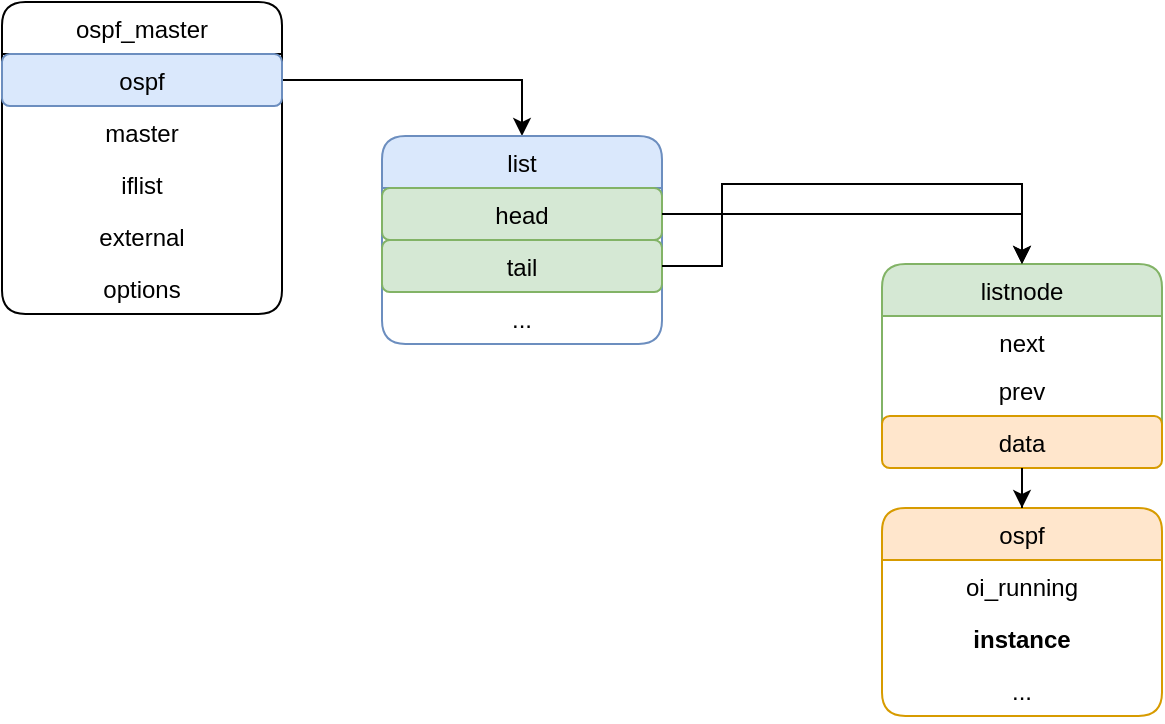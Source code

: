 <mxfile version="20.6.2" type="device" pages="7"><diagram id="8wNdM8RHNQbPCcfrJGb6" name="frr_ospf_process"><mxGraphModel dx="1406" dy="826" grid="1" gridSize="10" guides="1" tooltips="1" connect="1" arrows="1" fold="1" page="1" pageScale="1" pageWidth="1169" pageHeight="827" math="0" shadow="0"><root><mxCell id="0"/><mxCell id="1" parent="0"/><mxCell id="hoReUnty7iPnmJk-zrOs-1" value="ospf" style="swimlane;fontStyle=0;childLayout=stackLayout;horizontal=1;startSize=26;horizontalStack=0;resizeParent=1;resizeParentMax=0;resizeLast=0;collapsible=1;marginBottom=0;rounded=1;shadow=0;glass=0;labelBackgroundColor=none;sketch=0;fontFamily=Helvetica;fontSize=12;fillColor=#ffe6cc;strokeColor=#d79b00;" parent="1" vertex="1"><mxGeometry x="740" y="433" width="140" height="104" as="geometry"/></mxCell><mxCell id="hoReUnty7iPnmJk-zrOs-2" value="oi_running" style="text;align=center;verticalAlign=top;spacingLeft=4;spacingRight=4;overflow=hidden;rotatable=0;points=[[0,0.5],[1,0.5]];portConstraint=eastwest;rounded=1;shadow=0;glass=0;labelBackgroundColor=none;sketch=0;fontFamily=Helvetica;fontSize=12;" parent="hoReUnty7iPnmJk-zrOs-1" vertex="1"><mxGeometry y="26" width="140" height="26" as="geometry"/></mxCell><mxCell id="hoReUnty7iPnmJk-zrOs-3" value="instance" style="text;align=center;verticalAlign=top;spacingLeft=4;spacingRight=4;overflow=hidden;rotatable=0;points=[[0,0.5],[1,0.5]];portConstraint=eastwest;rounded=1;shadow=0;glass=0;labelBackgroundColor=none;sketch=0;fontFamily=Helvetica;fontSize=12;fontStyle=1" parent="hoReUnty7iPnmJk-zrOs-1" vertex="1"><mxGeometry y="52" width="140" height="26" as="geometry"/></mxCell><mxCell id="hoReUnty7iPnmJk-zrOs-4" value="..." style="text;strokeColor=none;fillColor=none;align=center;verticalAlign=top;spacingLeft=4;spacingRight=4;overflow=hidden;rotatable=0;points=[[0,0.5],[1,0.5]];portConstraint=eastwest;rounded=1;shadow=0;glass=0;labelBackgroundColor=none;sketch=0;fontFamily=Helvetica;fontSize=12;fontColor=default;" parent="hoReUnty7iPnmJk-zrOs-1" vertex="1"><mxGeometry y="78" width="140" height="26" as="geometry"/></mxCell><mxCell id="hoReUnty7iPnmJk-zrOs-5" style="edgeStyle=orthogonalEdgeStyle;rounded=0;orthogonalLoop=1;jettySize=auto;html=1;exitX=1;exitY=0.25;exitDx=0;exitDy=0;entryX=0.5;entryY=0;entryDx=0;entryDy=0;strokeWidth=1;" parent="1" source="hoReUnty7iPnmJk-zrOs-6" target="hoReUnty7iPnmJk-zrOs-12" edge="1"><mxGeometry relative="1" as="geometry"/></mxCell><mxCell id="hoReUnty7iPnmJk-zrOs-6" value="ospf_master" style="swimlane;fontStyle=0;childLayout=stackLayout;horizontal=1;startSize=26;fillColor=none;horizontalStack=0;resizeParent=1;resizeParentMax=0;resizeLast=0;collapsible=1;marginBottom=0;rounded=1;shadow=0;glass=0;labelBackgroundColor=none;sketch=0;fontFamily=Helvetica;fontSize=12;fontColor=default;strokeColor=default;" parent="1" vertex="1"><mxGeometry x="300" y="180" width="140" height="156" as="geometry"/></mxCell><mxCell id="hoReUnty7iPnmJk-zrOs-7" value="ospf" style="text;align=center;verticalAlign=top;spacingLeft=4;spacingRight=4;overflow=hidden;rotatable=0;points=[[0,0.5],[1,0.5]];portConstraint=eastwest;rounded=1;shadow=0;glass=0;labelBackgroundColor=none;sketch=0;fontFamily=Helvetica;fontSize=12;fillColor=#dae8fc;strokeColor=#6c8ebf;" parent="hoReUnty7iPnmJk-zrOs-6" vertex="1"><mxGeometry y="26" width="140" height="26" as="geometry"/></mxCell><mxCell id="hoReUnty7iPnmJk-zrOs-8" value="master" style="text;align=center;verticalAlign=top;spacingLeft=4;spacingRight=4;overflow=hidden;rotatable=0;points=[[0,0.5],[1,0.5]];portConstraint=eastwest;rounded=1;shadow=0;glass=0;labelBackgroundColor=none;sketch=0;fontFamily=Helvetica;fontSize=12;" parent="hoReUnty7iPnmJk-zrOs-6" vertex="1"><mxGeometry y="52" width="140" height="26" as="geometry"/></mxCell><mxCell id="hoReUnty7iPnmJk-zrOs-9" value="iflist" style="text;align=center;verticalAlign=top;spacingLeft=4;spacingRight=4;overflow=hidden;rotatable=0;points=[[0,0.5],[1,0.5]];portConstraint=eastwest;rounded=1;shadow=0;glass=0;labelBackgroundColor=none;sketch=0;fontFamily=Helvetica;fontSize=12;" parent="hoReUnty7iPnmJk-zrOs-6" vertex="1"><mxGeometry y="78" width="140" height="26" as="geometry"/></mxCell><mxCell id="hoReUnty7iPnmJk-zrOs-10" value="external" style="text;align=center;verticalAlign=top;spacingLeft=4;spacingRight=4;overflow=hidden;rotatable=0;points=[[0,0.5],[1,0.5]];portConstraint=eastwest;rounded=1;shadow=0;glass=0;labelBackgroundColor=none;sketch=0;fontFamily=Helvetica;fontSize=12;" parent="hoReUnty7iPnmJk-zrOs-6" vertex="1"><mxGeometry y="104" width="140" height="26" as="geometry"/></mxCell><mxCell id="hoReUnty7iPnmJk-zrOs-11" value="options" style="text;strokeColor=none;fillColor=none;align=center;verticalAlign=top;spacingLeft=4;spacingRight=4;overflow=hidden;rotatable=0;points=[[0,0.5],[1,0.5]];portConstraint=eastwest;rounded=1;shadow=0;glass=0;labelBackgroundColor=none;sketch=0;fontFamily=Helvetica;fontSize=12;fontColor=default;" parent="hoReUnty7iPnmJk-zrOs-6" vertex="1"><mxGeometry y="130" width="140" height="26" as="geometry"/></mxCell><mxCell id="hoReUnty7iPnmJk-zrOs-12" value="list" style="swimlane;fontStyle=0;childLayout=stackLayout;horizontal=1;startSize=26;fillColor=#dae8fc;horizontalStack=0;resizeParent=1;resizeParentMax=0;resizeLast=0;collapsible=1;marginBottom=0;rounded=1;shadow=0;glass=0;labelBackgroundColor=none;sketch=0;fontFamily=Helvetica;fontSize=12;strokeColor=#6c8ebf;" parent="1" vertex="1"><mxGeometry x="490" y="247" width="140" height="104" as="geometry"/></mxCell><mxCell id="hoReUnty7iPnmJk-zrOs-13" value="head" style="text;align=center;verticalAlign=top;spacingLeft=4;spacingRight=4;overflow=hidden;rotatable=0;points=[[0,0.5],[1,0.5]];portConstraint=eastwest;rounded=1;shadow=0;glass=0;labelBackgroundColor=none;sketch=0;fontFamily=Helvetica;fontSize=12;fillColor=#d5e8d4;strokeColor=#82b366;" parent="hoReUnty7iPnmJk-zrOs-12" vertex="1"><mxGeometry y="26" width="140" height="26" as="geometry"/></mxCell><mxCell id="hoReUnty7iPnmJk-zrOs-14" value="tail" style="text;align=center;verticalAlign=top;spacingLeft=4;spacingRight=4;overflow=hidden;rotatable=0;points=[[0,0.5],[1,0.5]];portConstraint=eastwest;rounded=1;shadow=0;glass=0;labelBackgroundColor=none;sketch=0;fontFamily=Helvetica;fontSize=12;fillColor=#d5e8d4;strokeColor=#82b366;" parent="hoReUnty7iPnmJk-zrOs-12" vertex="1"><mxGeometry y="52" width="140" height="26" as="geometry"/></mxCell><mxCell id="hoReUnty7iPnmJk-zrOs-15" value="..." style="text;strokeColor=none;fillColor=none;align=center;verticalAlign=top;spacingLeft=4;spacingRight=4;overflow=hidden;rotatable=0;points=[[0,0.5],[1,0.5]];portConstraint=eastwest;rounded=1;shadow=0;glass=0;labelBackgroundColor=none;sketch=0;fontFamily=Helvetica;fontSize=12;fontColor=default;" parent="hoReUnty7iPnmJk-zrOs-12" vertex="1"><mxGeometry y="78" width="140" height="26" as="geometry"/></mxCell><mxCell id="hoReUnty7iPnmJk-zrOs-16" value="listnode" style="swimlane;fontStyle=0;childLayout=stackLayout;horizontal=1;startSize=26;fillColor=#d5e8d4;horizontalStack=0;resizeParent=1;resizeParentMax=0;resizeLast=0;collapsible=1;marginBottom=0;rounded=1;shadow=0;glass=0;labelBackgroundColor=none;sketch=0;fontFamily=Helvetica;fontSize=12;strokeColor=#82b366;" parent="1" vertex="1"><mxGeometry x="740" y="311" width="140" height="102" as="geometry"/></mxCell><mxCell id="hoReUnty7iPnmJk-zrOs-17" value="next" style="text;align=center;verticalAlign=top;spacingLeft=4;spacingRight=4;overflow=hidden;rotatable=0;points=[[0,0.5],[1,0.5]];portConstraint=eastwest;rounded=1;shadow=0;glass=0;labelBackgroundColor=none;sketch=0;fontFamily=Helvetica;fontSize=12;" parent="hoReUnty7iPnmJk-zrOs-16" vertex="1"><mxGeometry y="26" width="140" height="24" as="geometry"/></mxCell><mxCell id="hoReUnty7iPnmJk-zrOs-18" value="prev" style="text;align=center;verticalAlign=top;spacingLeft=4;spacingRight=4;overflow=hidden;rotatable=0;points=[[0,0.5],[1,0.5]];portConstraint=eastwest;rounded=1;shadow=0;glass=0;labelBackgroundColor=none;sketch=0;fontFamily=Helvetica;fontSize=12;" parent="hoReUnty7iPnmJk-zrOs-16" vertex="1"><mxGeometry y="50" width="140" height="26" as="geometry"/></mxCell><mxCell id="hoReUnty7iPnmJk-zrOs-19" value="data" style="text;strokeColor=#d79b00;fillColor=#ffe6cc;align=center;verticalAlign=top;spacingLeft=4;spacingRight=4;overflow=hidden;rotatable=0;points=[[0,0.5],[1,0.5]];portConstraint=eastwest;rounded=1;shadow=0;glass=0;labelBackgroundColor=none;sketch=0;fontFamily=Helvetica;fontSize=12;" parent="hoReUnty7iPnmJk-zrOs-16" vertex="1"><mxGeometry y="76" width="140" height="26" as="geometry"/></mxCell><mxCell id="hoReUnty7iPnmJk-zrOs-20" style="edgeStyle=orthogonalEdgeStyle;rounded=0;orthogonalLoop=1;jettySize=auto;html=1;exitX=1;exitY=0.5;exitDx=0;exitDy=0;entryX=0.5;entryY=0;entryDx=0;entryDy=0;strokeWidth=1;" parent="1" source="hoReUnty7iPnmJk-zrOs-13" target="hoReUnty7iPnmJk-zrOs-16" edge="1"><mxGeometry relative="1" as="geometry"/></mxCell><mxCell id="hoReUnty7iPnmJk-zrOs-21" style="edgeStyle=orthogonalEdgeStyle;rounded=0;orthogonalLoop=1;jettySize=auto;html=1;exitX=1;exitY=0.5;exitDx=0;exitDy=0;entryX=0.5;entryY=0;entryDx=0;entryDy=0;strokeWidth=1;" parent="1" source="hoReUnty7iPnmJk-zrOs-14" target="hoReUnty7iPnmJk-zrOs-16" edge="1"><mxGeometry relative="1" as="geometry"><Array as="points"><mxPoint x="660" y="312"/><mxPoint x="660" y="271"/><mxPoint x="810" y="271"/></Array></mxGeometry></mxCell><mxCell id="hoReUnty7iPnmJk-zrOs-22" style="edgeStyle=orthogonalEdgeStyle;rounded=0;orthogonalLoop=1;jettySize=auto;html=1;exitX=0.5;exitY=1;exitDx=0;exitDy=0;strokeWidth=1;" parent="1" source="hoReUnty7iPnmJk-zrOs-16" target="hoReUnty7iPnmJk-zrOs-1" edge="1"><mxGeometry relative="1" as="geometry"><mxPoint x="830" y="400" as="sourcePoint"/></mxGeometry></mxCell></root></mxGraphModel></diagram><diagram id="QxJl9jveLzQUha3CPK6i" name="frr_ospf_area"><mxGraphModel dx="1406" dy="826" grid="1" gridSize="10" guides="1" tooltips="1" connect="1" arrows="1" fold="1" page="1" pageScale="1" pageWidth="1169" pageHeight="827" math="0" shadow="0"><root><mxCell id="0"/><mxCell id="1" parent="0"/><mxCell id="6e1bjYtGU2UlCFVS3b03-1" style="rounded=0;orthogonalLoop=1;jettySize=auto;html=1;exitX=1;exitY=0.5;exitDx=0;exitDy=0;strokeWidth=1;endArrow=classic;endFill=1;entryX=0.5;entryY=0;entryDx=0;entryDy=0;edgeStyle=orthogonalEdgeStyle;" parent="1" source="6e1bjYtGU2UlCFVS3b03-8" target="6e1bjYtGU2UlCFVS3b03-10" edge="1"><mxGeometry relative="1" as="geometry"><mxPoint x="300" y="320" as="targetPoint"/></mxGeometry></mxCell><mxCell id="6e1bjYtGU2UlCFVS3b03-2" value="ospf" style="swimlane;fontStyle=0;childLayout=stackLayout;horizontal=1;startSize=26;fillColor=#ffe6cc;horizontalStack=0;resizeParent=1;resizeParentMax=0;resizeLast=0;collapsible=1;marginBottom=0;rounded=1;shadow=0;glass=0;labelBackgroundColor=none;sketch=0;fontFamily=Helvetica;fontSize=12;strokeColor=#d79b00;" parent="1" vertex="1"><mxGeometry x="50" y="50" width="140" height="208" as="geometry"/></mxCell><mxCell id="6e1bjYtGU2UlCFVS3b03-3" value="oi_running" style="text;align=center;verticalAlign=top;spacingLeft=4;spacingRight=4;overflow=hidden;rotatable=0;points=[[0,0.5],[1,0.5]];portConstraint=eastwest;rounded=1;shadow=0;glass=0;labelBackgroundColor=none;sketch=0;fontFamily=Helvetica;fontSize=12;" parent="6e1bjYtGU2UlCFVS3b03-2" vertex="1"><mxGeometry y="26" width="140" height="26" as="geometry"/></mxCell><mxCell id="6e1bjYtGU2UlCFVS3b03-4" value="instance" style="text;align=center;verticalAlign=top;spacingLeft=4;spacingRight=4;overflow=hidden;rotatable=0;points=[[0,0.5],[1,0.5]];portConstraint=eastwest;rounded=1;shadow=0;glass=0;labelBackgroundColor=none;sketch=0;fontFamily=Helvetica;fontSize=12;fontStyle=1" parent="6e1bjYtGU2UlCFVS3b03-2" vertex="1"><mxGeometry y="52" width="140" height="26" as="geometry"/></mxCell><mxCell id="6e1bjYtGU2UlCFVS3b03-5" value="..." style="text;align=center;verticalAlign=top;spacingLeft=4;spacingRight=4;overflow=hidden;rotatable=0;points=[[0,0.5],[1,0.5]];portConstraint=eastwest;rounded=1;shadow=0;glass=0;labelBackgroundColor=none;sketch=0;fontFamily=Helvetica;fontSize=12;" parent="6e1bjYtGU2UlCFVS3b03-2" vertex="1"><mxGeometry y="78" width="140" height="26" as="geometry"/></mxCell><mxCell id="6e1bjYtGU2UlCFVS3b03-6" value="networks" style="text;align=center;verticalAlign=top;spacingLeft=4;spacingRight=4;overflow=hidden;rotatable=0;points=[[0,0.5],[1,0.5]];portConstraint=eastwest;rounded=1;shadow=0;glass=0;labelBackgroundColor=none;sketch=0;fontFamily=Helvetica;fontSize=12;fillColor=#60a917;fontColor=#ffffff;strokeColor=#2D7600;" parent="6e1bjYtGU2UlCFVS3b03-2" vertex="1"><mxGeometry y="104" width="140" height="26" as="geometry"/></mxCell><mxCell id="6e1bjYtGU2UlCFVS3b03-7" value="..." style="text;align=center;verticalAlign=top;spacingLeft=4;spacingRight=4;overflow=hidden;rotatable=0;points=[[0,0.5],[1,0.5]];portConstraint=eastwest;rounded=1;shadow=0;glass=0;labelBackgroundColor=none;sketch=0;fontFamily=Helvetica;fontSize=12;" parent="6e1bjYtGU2UlCFVS3b03-2" vertex="1"><mxGeometry y="130" width="140" height="26" as="geometry"/></mxCell><mxCell id="6e1bjYtGU2UlCFVS3b03-8" value="areas" style="text;align=center;verticalAlign=top;spacingLeft=4;spacingRight=4;overflow=hidden;rotatable=0;points=[[0,0.5],[1,0.5]];portConstraint=eastwest;rounded=1;shadow=0;glass=0;labelBackgroundColor=none;sketch=0;fontFamily=Helvetica;fontSize=12;fillColor=#fff2cc;strokeColor=#d6b656;" parent="6e1bjYtGU2UlCFVS3b03-2" vertex="1"><mxGeometry y="156" width="140" height="26" as="geometry"/></mxCell><mxCell id="6e1bjYtGU2UlCFVS3b03-9" value="..." style="text;strokeColor=none;fillColor=none;align=center;verticalAlign=top;spacingLeft=4;spacingRight=4;overflow=hidden;rotatable=0;points=[[0,0.5],[1,0.5]];portConstraint=eastwest;rounded=1;shadow=0;glass=0;labelBackgroundColor=none;sketch=0;fontFamily=Helvetica;fontSize=12;fontColor=default;" parent="6e1bjYtGU2UlCFVS3b03-2" vertex="1"><mxGeometry y="182" width="140" height="26" as="geometry"/></mxCell><mxCell id="6e1bjYtGU2UlCFVS3b03-10" value="list" style="swimlane;fontStyle=0;childLayout=stackLayout;horizontal=1;startSize=26;fillColor=#fff2cc;horizontalStack=0;resizeParent=1;resizeParentMax=0;resizeLast=0;collapsible=1;marginBottom=0;rounded=1;shadow=0;glass=0;labelBackgroundColor=none;sketch=0;fontFamily=Helvetica;fontSize=12;strokeColor=#d6b656;" parent="1" vertex="1"><mxGeometry x="220" y="380" width="140" height="104" as="geometry"/></mxCell><mxCell id="6e1bjYtGU2UlCFVS3b03-11" value="head" style="text;align=center;verticalAlign=top;spacingLeft=4;spacingRight=4;overflow=hidden;rotatable=0;points=[[0,0.5],[1,0.5]];portConstraint=eastwest;rounded=1;shadow=0;glass=0;labelBackgroundColor=none;sketch=0;fontFamily=Helvetica;fontSize=12;fillColor=#f8cecc;strokeColor=#b85450;" parent="6e1bjYtGU2UlCFVS3b03-10" vertex="1"><mxGeometry y="26" width="140" height="26" as="geometry"/></mxCell><mxCell id="6e1bjYtGU2UlCFVS3b03-12" value="tail" style="text;align=center;verticalAlign=top;spacingLeft=4;spacingRight=4;overflow=hidden;rotatable=0;points=[[0,0.5],[1,0.5]];portConstraint=eastwest;rounded=1;shadow=0;glass=0;labelBackgroundColor=none;sketch=0;fontFamily=Helvetica;fontSize=12;fillColor=#f8cecc;strokeColor=#b85450;" parent="6e1bjYtGU2UlCFVS3b03-10" vertex="1"><mxGeometry y="52" width="140" height="26" as="geometry"/></mxCell><mxCell id="6e1bjYtGU2UlCFVS3b03-13" value="..." style="text;strokeColor=none;fillColor=none;align=center;verticalAlign=top;spacingLeft=4;spacingRight=4;overflow=hidden;rotatable=0;points=[[0,0.5],[1,0.5]];portConstraint=eastwest;rounded=1;shadow=0;glass=0;labelBackgroundColor=none;sketch=0;fontFamily=Helvetica;fontSize=12;fontColor=default;" parent="6e1bjYtGU2UlCFVS3b03-10" vertex="1"><mxGeometry y="78" width="140" height="26" as="geometry"/></mxCell><mxCell id="6e1bjYtGU2UlCFVS3b03-14" style="edgeStyle=orthogonalEdgeStyle;rounded=0;orthogonalLoop=1;jettySize=auto;html=1;exitX=0.5;exitY=1;exitDx=0;exitDy=0;entryX=0.5;entryY=0;entryDx=0;entryDy=0;strokeWidth=1;endArrow=classic;endFill=1;" parent="1" source="6e1bjYtGU2UlCFVS3b03-15" target="6e1bjYtGU2UlCFVS3b03-27" edge="1"><mxGeometry relative="1" as="geometry"/></mxCell><mxCell id="6e1bjYtGU2UlCFVS3b03-15" value="listnode" style="swimlane;fontStyle=0;childLayout=stackLayout;horizontal=1;startSize=26;fillColor=#f8cecc;horizontalStack=0;resizeParent=1;resizeParentMax=0;resizeLast=0;collapsible=1;marginBottom=0;rounded=1;shadow=0;glass=0;labelBackgroundColor=none;sketch=0;fontFamily=Helvetica;fontSize=12;strokeColor=#b85450;" parent="1" vertex="1"><mxGeometry x="420" y="444" width="140" height="102" as="geometry"/></mxCell><mxCell id="6e1bjYtGU2UlCFVS3b03-16" value="next" style="text;align=center;verticalAlign=top;spacingLeft=4;spacingRight=4;overflow=hidden;rotatable=0;points=[[0,0.5],[1,0.5]];portConstraint=eastwest;rounded=1;shadow=0;glass=0;labelBackgroundColor=none;sketch=0;fontFamily=Helvetica;fontSize=12;" parent="6e1bjYtGU2UlCFVS3b03-15" vertex="1"><mxGeometry y="26" width="140" height="24" as="geometry"/></mxCell><mxCell id="6e1bjYtGU2UlCFVS3b03-17" value="prev" style="text;align=center;verticalAlign=top;spacingLeft=4;spacingRight=4;overflow=hidden;rotatable=0;points=[[0,0.5],[1,0.5]];portConstraint=eastwest;rounded=1;shadow=0;glass=0;labelBackgroundColor=none;sketch=0;fontFamily=Helvetica;fontSize=12;" parent="6e1bjYtGU2UlCFVS3b03-15" vertex="1"><mxGeometry y="50" width="140" height="26" as="geometry"/></mxCell><mxCell id="6e1bjYtGU2UlCFVS3b03-18" value="data" style="text;strokeColor=#9673a6;fillColor=#e1d5e7;align=center;verticalAlign=top;spacingLeft=4;spacingRight=4;overflow=hidden;rotatable=0;points=[[0,0.5],[1,0.5]];portConstraint=eastwest;rounded=1;shadow=0;glass=0;labelBackgroundColor=none;sketch=0;fontFamily=Helvetica;fontSize=12;" parent="6e1bjYtGU2UlCFVS3b03-15" vertex="1"><mxGeometry y="76" width="140" height="26" as="geometry"/></mxCell><mxCell id="6e1bjYtGU2UlCFVS3b03-19" style="edgeStyle=orthogonalEdgeStyle;rounded=0;orthogonalLoop=1;jettySize=auto;html=1;exitX=0.5;exitY=1;exitDx=0;exitDy=0;entryX=0.5;entryY=0;entryDx=0;entryDy=0;strokeWidth=1;endArrow=classic;endFill=1;" parent="1" source="6e1bjYtGU2UlCFVS3b03-20" target="6e1bjYtGU2UlCFVS3b03-32" edge="1"><mxGeometry relative="1" as="geometry"/></mxCell><mxCell id="6e1bjYtGU2UlCFVS3b03-20" value="listnode" style="swimlane;fontStyle=0;childLayout=stackLayout;horizontal=1;startSize=26;fillColor=#f8cecc;horizontalStack=0;resizeParent=1;resizeParentMax=0;resizeLast=0;collapsible=1;marginBottom=0;rounded=1;shadow=0;glass=0;labelBackgroundColor=none;sketch=0;fontFamily=Helvetica;fontSize=12;strokeColor=#b85450;" parent="1" vertex="1"><mxGeometry x="610" y="444" width="140" height="102" as="geometry"/></mxCell><mxCell id="6e1bjYtGU2UlCFVS3b03-21" value="next" style="text;align=center;verticalAlign=top;spacingLeft=4;spacingRight=4;overflow=hidden;rotatable=0;points=[[0,0.5],[1,0.5]];portConstraint=eastwest;rounded=1;shadow=0;glass=0;labelBackgroundColor=none;sketch=0;fontFamily=Helvetica;fontSize=12;" parent="6e1bjYtGU2UlCFVS3b03-20" vertex="1"><mxGeometry y="26" width="140" height="24" as="geometry"/></mxCell><mxCell id="6e1bjYtGU2UlCFVS3b03-22" value="prev" style="text;align=center;verticalAlign=top;spacingLeft=4;spacingRight=4;overflow=hidden;rotatable=0;points=[[0,0.5],[1,0.5]];portConstraint=eastwest;rounded=1;shadow=0;glass=0;labelBackgroundColor=none;sketch=0;fontFamily=Helvetica;fontSize=12;" parent="6e1bjYtGU2UlCFVS3b03-20" vertex="1"><mxGeometry y="50" width="140" height="26" as="geometry"/></mxCell><mxCell id="6e1bjYtGU2UlCFVS3b03-23" value="data" style="text;strokeColor=#9673a6;fillColor=#e1d5e7;align=center;verticalAlign=top;spacingLeft=4;spacingRight=4;overflow=hidden;rotatable=0;points=[[0,0.5],[1,0.5]];portConstraint=eastwest;rounded=1;shadow=0;glass=0;labelBackgroundColor=none;sketch=0;fontFamily=Helvetica;fontSize=12;" parent="6e1bjYtGU2UlCFVS3b03-20" vertex="1"><mxGeometry y="76" width="140" height="26" as="geometry"/></mxCell><mxCell id="6e1bjYtGU2UlCFVS3b03-24" style="edgeStyle=orthogonalEdgeStyle;rounded=0;orthogonalLoop=1;jettySize=auto;html=1;exitX=1;exitY=0.5;exitDx=0;exitDy=0;entryX=0.5;entryY=0;entryDx=0;entryDy=0;strokeWidth=1;endArrow=classic;endFill=1;" parent="1" source="6e1bjYtGU2UlCFVS3b03-11" target="6e1bjYtGU2UlCFVS3b03-15" edge="1"><mxGeometry relative="1" as="geometry"/></mxCell><mxCell id="6e1bjYtGU2UlCFVS3b03-25" style="edgeStyle=orthogonalEdgeStyle;rounded=0;orthogonalLoop=1;jettySize=auto;html=1;exitX=0;exitY=0.5;exitDx=0;exitDy=0;strokeWidth=1;endArrow=classic;endFill=1;entryX=0.5;entryY=0;entryDx=0;entryDy=0;" parent="1" source="6e1bjYtGU2UlCFVS3b03-22" target="6e1bjYtGU2UlCFVS3b03-15" edge="1"><mxGeometry relative="1" as="geometry"><mxPoint x="490" y="440" as="targetPoint"/><Array as="points"><mxPoint x="600" y="507"/><mxPoint x="600" y="390"/><mxPoint x="490" y="390"/></Array></mxGeometry></mxCell><mxCell id="6e1bjYtGU2UlCFVS3b03-26" style="edgeStyle=orthogonalEdgeStyle;rounded=0;orthogonalLoop=1;jettySize=auto;html=1;exitX=1;exitY=0.5;exitDx=0;exitDy=0;strokeWidth=1;endArrow=classic;endFill=1;" parent="1" source="6e1bjYtGU2UlCFVS3b03-21" edge="1"><mxGeometry relative="1" as="geometry"><mxPoint x="780" y="482" as="targetPoint"/></mxGeometry></mxCell><mxCell id="6e1bjYtGU2UlCFVS3b03-27" value="ospf_area" style="swimlane;fontStyle=0;childLayout=stackLayout;horizontal=1;startSize=26;fillColor=#e1d5e7;horizontalStack=0;resizeParent=1;resizeParentMax=0;resizeLast=0;collapsible=1;marginBottom=0;rounded=1;shadow=0;glass=0;labelBackgroundColor=none;sketch=0;fontFamily=Helvetica;fontSize=12;strokeColor=#9673a6;" parent="1" vertex="1"><mxGeometry x="420" y="600" width="140" height="130" as="geometry"/></mxCell><mxCell id="6e1bjYtGU2UlCFVS3b03-28" value="ospf" style="text;align=center;verticalAlign=top;spacingLeft=4;spacingRight=4;overflow=hidden;rotatable=0;points=[[0,0.5],[1,0.5]];portConstraint=eastwest;rounded=1;shadow=0;glass=0;labelBackgroundColor=none;sketch=0;fontFamily=Helvetica;fontSize=12;" parent="6e1bjYtGU2UlCFVS3b03-27" vertex="1"><mxGeometry y="26" width="140" height="26" as="geometry"/></mxCell><mxCell id="6e1bjYtGU2UlCFVS3b03-29" value="oiflist" style="text;align=center;verticalAlign=top;spacingLeft=4;spacingRight=4;overflow=hidden;rotatable=0;points=[[0,0.5],[1,0.5]];portConstraint=eastwest;rounded=1;shadow=0;glass=0;labelBackgroundColor=none;sketch=0;fontFamily=Helvetica;fontSize=12;" parent="6e1bjYtGU2UlCFVS3b03-27" vertex="1"><mxGeometry y="52" width="140" height="26" as="geometry"/></mxCell><mxCell id="6e1bjYtGU2UlCFVS3b03-30" value="area_id:0" style="text;align=center;verticalAlign=top;spacingLeft=4;spacingRight=4;overflow=hidden;rotatable=0;points=[[0,0.5],[1,0.5]];portConstraint=eastwest;rounded=1;shadow=0;glass=0;labelBackgroundColor=none;sketch=0;fontFamily=Helvetica;fontSize=12;fontStyle=1" parent="6e1bjYtGU2UlCFVS3b03-27" vertex="1"><mxGeometry y="78" width="140" height="26" as="geometry"/></mxCell><mxCell id="6e1bjYtGU2UlCFVS3b03-31" value="..." style="text;strokeColor=none;fillColor=none;align=center;verticalAlign=top;spacingLeft=4;spacingRight=4;overflow=hidden;rotatable=0;points=[[0,0.5],[1,0.5]];portConstraint=eastwest;rounded=1;shadow=0;glass=0;labelBackgroundColor=none;sketch=0;fontFamily=Helvetica;fontSize=12;fontColor=default;" parent="6e1bjYtGU2UlCFVS3b03-27" vertex="1"><mxGeometry y="104" width="140" height="26" as="geometry"/></mxCell><mxCell id="6e1bjYtGU2UlCFVS3b03-32" value="ospf_area" style="swimlane;fontStyle=0;childLayout=stackLayout;horizontal=1;startSize=26;fillColor=#e1d5e7;horizontalStack=0;resizeParent=1;resizeParentMax=0;resizeLast=0;collapsible=1;marginBottom=0;rounded=1;shadow=0;glass=0;labelBackgroundColor=none;sketch=0;fontFamily=Helvetica;fontSize=12;strokeColor=#9673a6;" parent="1" vertex="1"><mxGeometry x="610" y="602" width="140" height="130" as="geometry"/></mxCell><mxCell id="6e1bjYtGU2UlCFVS3b03-33" value="ospf" style="text;align=center;verticalAlign=top;spacingLeft=4;spacingRight=4;overflow=hidden;rotatable=0;points=[[0,0.5],[1,0.5]];portConstraint=eastwest;rounded=1;shadow=0;glass=0;labelBackgroundColor=none;sketch=0;fontFamily=Helvetica;fontSize=12;" parent="6e1bjYtGU2UlCFVS3b03-32" vertex="1"><mxGeometry y="26" width="140" height="26" as="geometry"/></mxCell><mxCell id="6e1bjYtGU2UlCFVS3b03-34" value="oiflist" style="text;align=center;verticalAlign=top;spacingLeft=4;spacingRight=4;overflow=hidden;rotatable=0;points=[[0,0.5],[1,0.5]];portConstraint=eastwest;rounded=1;shadow=0;glass=0;labelBackgroundColor=none;sketch=0;fontFamily=Helvetica;fontSize=12;" parent="6e1bjYtGU2UlCFVS3b03-32" vertex="1"><mxGeometry y="52" width="140" height="26" as="geometry"/></mxCell><mxCell id="6e1bjYtGU2UlCFVS3b03-35" value="area_id:1" style="text;align=center;verticalAlign=top;spacingLeft=4;spacingRight=4;overflow=hidden;rotatable=0;points=[[0,0.5],[1,0.5]];portConstraint=eastwest;rounded=1;shadow=0;glass=0;labelBackgroundColor=none;sketch=0;fontFamily=Helvetica;fontSize=12;fontStyle=1" parent="6e1bjYtGU2UlCFVS3b03-32" vertex="1"><mxGeometry y="78" width="140" height="26" as="geometry"/></mxCell><mxCell id="6e1bjYtGU2UlCFVS3b03-36" value="..." style="text;strokeColor=none;fillColor=none;align=center;verticalAlign=top;spacingLeft=4;spacingRight=4;overflow=hidden;rotatable=0;points=[[0,0.5],[1,0.5]];portConstraint=eastwest;rounded=1;shadow=0;glass=0;labelBackgroundColor=none;sketch=0;fontFamily=Helvetica;fontSize=12;fontColor=default;" parent="6e1bjYtGU2UlCFVS3b03-32" vertex="1"><mxGeometry y="104" width="140" height="26" as="geometry"/></mxCell><mxCell id="6e1bjYtGU2UlCFVS3b03-37" value="route_table" style="swimlane;fontStyle=0;childLayout=stackLayout;horizontal=1;startSize=26;fillColor=#60a917;horizontalStack=0;resizeParent=1;resizeParentMax=0;resizeLast=0;collapsible=1;marginBottom=0;rounded=1;shadow=0;glass=0;labelBackgroundColor=none;sketch=0;fontFamily=Helvetica;fontSize=12;strokeColor=#2D7600;fontColor=#ffffff;" parent="1" vertex="1"><mxGeometry x="370" y="110" width="140" height="156" as="geometry"/></mxCell><mxCell id="6e1bjYtGU2UlCFVS3b03-38" value="top" style="text;align=center;verticalAlign=top;spacingLeft=4;spacingRight=4;overflow=hidden;rotatable=0;points=[[0,0.5],[1,0.5]];portConstraint=eastwest;rounded=1;shadow=0;glass=0;labelBackgroundColor=none;sketch=0;fontFamily=Helvetica;fontSize=12;fillColor=#008a00;strokeColor=#005700;fontColor=#ffffff;" parent="6e1bjYtGU2UlCFVS3b03-37" vertex="1"><mxGeometry y="26" width="140" height="26" as="geometry"/></mxCell><mxCell id="6e1bjYtGU2UlCFVS3b03-39" value="delegate" style="text;align=center;verticalAlign=top;spacingLeft=4;spacingRight=4;overflow=hidden;rotatable=0;points=[[0,0.5],[1,0.5]];portConstraint=eastwest;rounded=1;shadow=0;glass=0;labelBackgroundColor=none;sketch=0;fontFamily=Helvetica;fontSize=12;" parent="6e1bjYtGU2UlCFVS3b03-37" vertex="1"><mxGeometry y="52" width="140" height="26" as="geometry"/></mxCell><mxCell id="6e1bjYtGU2UlCFVS3b03-40" value="cleanup" style="text;align=center;verticalAlign=top;spacingLeft=4;spacingRight=4;overflow=hidden;rotatable=0;points=[[0,0.5],[1,0.5]];portConstraint=eastwest;rounded=1;shadow=0;glass=0;labelBackgroundColor=none;sketch=0;fontFamily=Helvetica;fontSize=12;" parent="6e1bjYtGU2UlCFVS3b03-37" vertex="1"><mxGeometry y="78" width="140" height="26" as="geometry"/></mxCell><mxCell id="6e1bjYtGU2UlCFVS3b03-41" value="count" style="text;align=center;verticalAlign=top;spacingLeft=4;spacingRight=4;overflow=hidden;rotatable=0;points=[[0,0.5],[1,0.5]];portConstraint=eastwest;rounded=1;shadow=0;glass=0;labelBackgroundColor=none;sketch=0;fontFamily=Helvetica;fontSize=12;" parent="6e1bjYtGU2UlCFVS3b03-37" vertex="1"><mxGeometry y="104" width="140" height="26" as="geometry"/></mxCell><mxCell id="6e1bjYtGU2UlCFVS3b03-42" value="..." style="text;strokeColor=none;fillColor=none;align=center;verticalAlign=top;spacingLeft=4;spacingRight=4;overflow=hidden;rotatable=0;points=[[0,0.5],[1,0.5]];portConstraint=eastwest;rounded=1;shadow=0;glass=0;labelBackgroundColor=none;sketch=0;fontFamily=Helvetica;fontSize=12;fontColor=default;" parent="6e1bjYtGU2UlCFVS3b03-37" vertex="1"><mxGeometry y="130" width="140" height="26" as="geometry"/></mxCell><mxCell id="6e1bjYtGU2UlCFVS3b03-43" value="" style="group" parent="1" vertex="1" connectable="0"><mxGeometry x="590" y="211" width="140" height="100" as="geometry"/></mxCell><mxCell id="6e1bjYtGU2UlCFVS3b03-44" value="" style="ellipse;whiteSpace=wrap;html=1;aspect=fixed;shadow=0;fillColor=#008a00;strokeColor=#005700;fontColor=#ffffff;" parent="6e1bjYtGU2UlCFVS3b03-43" vertex="1"><mxGeometry y="80" width="20" height="20" as="geometry"/></mxCell><mxCell id="6e1bjYtGU2UlCFVS3b03-45" value="" style="ellipse;whiteSpace=wrap;html=1;aspect=fixed;shadow=0;fillColor=#008a00;strokeColor=#005700;fontColor=#ffffff;" parent="6e1bjYtGU2UlCFVS3b03-43" vertex="1"><mxGeometry x="80" y="80" width="20" height="20" as="geometry"/></mxCell><mxCell id="6e1bjYtGU2UlCFVS3b03-46" style="edgeStyle=none;rounded=0;orthogonalLoop=1;jettySize=auto;html=1;exitX=0;exitY=1;exitDx=0;exitDy=0;entryX=1;entryY=0;entryDx=0;entryDy=0;endArrow=none;endFill=0;" parent="6e1bjYtGU2UlCFVS3b03-43" source="6e1bjYtGU2UlCFVS3b03-48" target="6e1bjYtGU2UlCFVS3b03-44" edge="1"><mxGeometry relative="1" as="geometry"/></mxCell><mxCell id="6e1bjYtGU2UlCFVS3b03-47" style="edgeStyle=none;rounded=0;orthogonalLoop=1;jettySize=auto;html=1;exitX=1;exitY=1;exitDx=0;exitDy=0;entryX=0;entryY=0;entryDx=0;entryDy=0;endArrow=none;endFill=0;" parent="6e1bjYtGU2UlCFVS3b03-43" source="6e1bjYtGU2UlCFVS3b03-48" target="6e1bjYtGU2UlCFVS3b03-45" edge="1"><mxGeometry relative="1" as="geometry"/></mxCell><mxCell id="6e1bjYtGU2UlCFVS3b03-48" value="" style="ellipse;whiteSpace=wrap;html=1;aspect=fixed;shadow=0;fillColor=#008a00;strokeColor=#005700;fontColor=#ffffff;" parent="6e1bjYtGU2UlCFVS3b03-43" vertex="1"><mxGeometry x="40" y="40" width="20" height="20" as="geometry"/></mxCell><mxCell id="6e1bjYtGU2UlCFVS3b03-49" style="edgeStyle=none;rounded=0;orthogonalLoop=1;jettySize=auto;html=1;exitX=0;exitY=1;exitDx=0;exitDy=0;entryX=1;entryY=0;entryDx=0;entryDy=0;endArrow=none;endFill=0;" parent="6e1bjYtGU2UlCFVS3b03-43" source="6e1bjYtGU2UlCFVS3b03-50" target="6e1bjYtGU2UlCFVS3b03-48" edge="1"><mxGeometry relative="1" as="geometry"/></mxCell><mxCell id="6e1bjYtGU2UlCFVS3b03-50" value="" style="ellipse;whiteSpace=wrap;html=1;aspect=fixed;shadow=0;fillColor=#008a00;strokeColor=#005700;fontColor=#ffffff;" parent="6e1bjYtGU2UlCFVS3b03-43" vertex="1"><mxGeometry x="80" width="20" height="20" as="geometry"/></mxCell><mxCell id="6e1bjYtGU2UlCFVS3b03-51" value="" style="ellipse;whiteSpace=wrap;html=1;aspect=fixed;shadow=0;fillColor=#008a00;strokeColor=#005700;fontColor=#ffffff;" parent="6e1bjYtGU2UlCFVS3b03-43" vertex="1"><mxGeometry x="120" y="40" width="20" height="20" as="geometry"/></mxCell><mxCell id="6e1bjYtGU2UlCFVS3b03-52" style="edgeStyle=none;rounded=0;orthogonalLoop=1;jettySize=auto;html=1;exitX=1;exitY=1;exitDx=0;exitDy=0;entryX=0;entryY=0;entryDx=0;entryDy=0;endArrow=none;endFill=0;" parent="6e1bjYtGU2UlCFVS3b03-43" source="6e1bjYtGU2UlCFVS3b03-50" target="6e1bjYtGU2UlCFVS3b03-51" edge="1"><mxGeometry relative="1" as="geometry"/></mxCell><mxCell id="6e1bjYtGU2UlCFVS3b03-53" style="edgeStyle=orthogonalEdgeStyle;rounded=0;orthogonalLoop=1;jettySize=auto;html=1;exitX=1;exitY=0.25;exitDx=0;exitDy=0;entryX=0.5;entryY=0;entryDx=0;entryDy=0;startArrow=none;startFill=0;endArrow=classic;endFill=1;" parent="1" source="6e1bjYtGU2UlCFVS3b03-37" target="6e1bjYtGU2UlCFVS3b03-50" edge="1"><mxGeometry relative="1" as="geometry"><mxPoint x="520" y="140" as="sourcePoint"/></mxGeometry></mxCell><mxCell id="6e1bjYtGU2UlCFVS3b03-54" value="route_node" style="swimlane;fontStyle=0;childLayout=stackLayout;horizontal=1;startSize=26;fillColor=#008a00;horizontalStack=0;resizeParent=1;resizeParentMax=0;resizeLast=0;collapsible=1;marginBottom=0;rounded=1;shadow=0;glass=0;labelBackgroundColor=none;sketch=0;fontFamily=Helvetica;fontSize=12;strokeColor=#005700;fontColor=#ffffff;" parent="1" vertex="1"><mxGeometry x="810" y="207" width="140" height="208" as="geometry"/></mxCell><mxCell id="6e1bjYtGU2UlCFVS3b03-55" value="p" style="text;align=center;verticalAlign=top;spacingLeft=4;spacingRight=4;overflow=hidden;rotatable=0;points=[[0,0.5],[1,0.5]];portConstraint=eastwest;rounded=1;shadow=0;glass=0;labelBackgroundColor=none;sketch=0;fontFamily=Helvetica;fontSize=12;fontStyle=1" parent="6e1bjYtGU2UlCFVS3b03-54" vertex="1"><mxGeometry y="26" width="140" height="26" as="geometry"/></mxCell><mxCell id="6e1bjYtGU2UlCFVS3b03-56" value="table" style="text;align=center;verticalAlign=top;spacingLeft=4;spacingRight=4;overflow=hidden;rotatable=0;points=[[0,0.5],[1,0.5]];portConstraint=eastwest;rounded=1;shadow=0;glass=0;labelBackgroundColor=none;sketch=0;fontFamily=Helvetica;fontSize=12;" parent="6e1bjYtGU2UlCFVS3b03-54" vertex="1"><mxGeometry y="52" width="140" height="26" as="geometry"/></mxCell><mxCell id="6e1bjYtGU2UlCFVS3b03-57" value="parent" style="text;align=center;verticalAlign=top;spacingLeft=4;spacingRight=4;overflow=hidden;rotatable=0;points=[[0,0.5],[1,0.5]];portConstraint=eastwest;rounded=1;shadow=0;glass=0;labelBackgroundColor=none;sketch=0;fontFamily=Helvetica;fontSize=12;" parent="6e1bjYtGU2UlCFVS3b03-54" vertex="1"><mxGeometry y="78" width="140" height="26" as="geometry"/></mxCell><mxCell id="6e1bjYtGU2UlCFVS3b03-58" value="link[2]" style="text;align=center;verticalAlign=top;spacingLeft=4;spacingRight=4;overflow=hidden;rotatable=0;points=[[0,0.5],[1,0.5]];portConstraint=eastwest;rounded=1;shadow=0;glass=0;labelBackgroundColor=none;sketch=0;fontFamily=Helvetica;fontSize=12;" parent="6e1bjYtGU2UlCFVS3b03-54" vertex="1"><mxGeometry y="104" width="140" height="26" as="geometry"/></mxCell><mxCell id="6e1bjYtGU2UlCFVS3b03-59" value="lock" style="text;align=center;verticalAlign=top;spacingLeft=4;spacingRight=4;overflow=hidden;rotatable=0;points=[[0,0.5],[1,0.5]];portConstraint=eastwest;rounded=1;shadow=0;glass=0;labelBackgroundColor=none;sketch=0;fontFamily=Helvetica;fontSize=12;" parent="6e1bjYtGU2UlCFVS3b03-54" vertex="1"><mxGeometry y="130" width="140" height="26" as="geometry"/></mxCell><mxCell id="6e1bjYtGU2UlCFVS3b03-60" value="info" style="text;align=center;verticalAlign=top;spacingLeft=4;spacingRight=4;overflow=hidden;rotatable=0;points=[[0,0.5],[1,0.5]];portConstraint=eastwest;rounded=1;shadow=0;glass=0;labelBackgroundColor=none;sketch=0;fontFamily=Helvetica;fontSize=12;fillColor=#1ba1e2;strokeColor=#006EAF;fontColor=#ffffff;" parent="6e1bjYtGU2UlCFVS3b03-54" vertex="1"><mxGeometry y="156" width="140" height="26" as="geometry"/></mxCell><mxCell id="6e1bjYtGU2UlCFVS3b03-61" value="..." style="text;strokeColor=none;fillColor=none;align=center;verticalAlign=top;spacingLeft=4;spacingRight=4;overflow=hidden;rotatable=0;points=[[0,0.5],[1,0.5]];portConstraint=eastwest;rounded=1;shadow=0;glass=0;labelBackgroundColor=none;sketch=0;fontFamily=Helvetica;fontSize=12;fontColor=default;" parent="6e1bjYtGU2UlCFVS3b03-54" vertex="1"><mxGeometry y="182" width="140" height="26" as="geometry"/></mxCell><mxCell id="6e1bjYtGU2UlCFVS3b03-62" value="" style="endArrow=classic;html=1;rounded=0;dashed=1;" parent="1" edge="1"><mxGeometry width="50" height="50" relative="1" as="geometry"><mxPoint x="744" y="260.5" as="sourcePoint"/><mxPoint x="790.0" y="261" as="targetPoint"/></mxGeometry></mxCell><mxCell id="6e1bjYtGU2UlCFVS3b03-63" style="edgeStyle=orthogonalEdgeStyle;rounded=0;orthogonalLoop=1;jettySize=auto;html=1;exitX=1;exitY=0.5;exitDx=0;exitDy=0;entryX=0.5;entryY=0;entryDx=0;entryDy=0;strokeWidth=1;endArrow=classic;endFill=1;fillColor=#60a917;strokeColor=#2D7600;" parent="1" source="6e1bjYtGU2UlCFVS3b03-6" target="6e1bjYtGU2UlCFVS3b03-37" edge="1"><mxGeometry relative="1" as="geometry"/></mxCell><mxCell id="6e1bjYtGU2UlCFVS3b03-64" value="ospf_network" style="swimlane;fontStyle=0;childLayout=stackLayout;horizontal=1;startSize=26;fillColor=#1ba1e2;horizontalStack=0;resizeParent=1;resizeParentMax=0;resizeLast=0;collapsible=1;marginBottom=0;rounded=1;shadow=0;glass=0;labelBackgroundColor=none;sketch=0;fontFamily=Helvetica;fontSize=12;fontColor=#ffffff;strokeColor=#006EAF;" parent="1" vertex="1"><mxGeometry x="1009" y="400" width="140" height="78" as="geometry"/></mxCell><mxCell id="6e1bjYtGU2UlCFVS3b03-65" value="area_id" style="text;align=center;verticalAlign=top;spacingLeft=4;spacingRight=4;overflow=hidden;rotatable=0;points=[[0,0.5],[1,0.5]];portConstraint=eastwest;rounded=1;shadow=0;glass=0;labelBackgroundColor=none;sketch=0;fontFamily=Helvetica;fontSize=12;" parent="6e1bjYtGU2UlCFVS3b03-64" vertex="1"><mxGeometry y="26" width="140" height="26" as="geometry"/></mxCell><mxCell id="6e1bjYtGU2UlCFVS3b03-66" value="area_id_fmt" style="text;strokeColor=none;fillColor=none;align=center;verticalAlign=top;spacingLeft=4;spacingRight=4;overflow=hidden;rotatable=0;points=[[0,0.5],[1,0.5]];portConstraint=eastwest;rounded=1;shadow=0;glass=0;labelBackgroundColor=none;sketch=0;fontFamily=Helvetica;fontSize=12;fontColor=default;" parent="6e1bjYtGU2UlCFVS3b03-64" vertex="1"><mxGeometry y="52" width="140" height="26" as="geometry"/></mxCell><mxCell id="6e1bjYtGU2UlCFVS3b03-67" style="edgeStyle=orthogonalEdgeStyle;rounded=0;orthogonalLoop=1;jettySize=auto;html=1;exitX=1;exitY=0.5;exitDx=0;exitDy=0;entryX=0.5;entryY=0;entryDx=0;entryDy=0;strokeWidth=1;endArrow=classic;endFill=1;" parent="1" source="6e1bjYtGU2UlCFVS3b03-60" target="6e1bjYtGU2UlCFVS3b03-64" edge="1"><mxGeometry relative="1" as="geometry"/></mxCell><mxCell id="6e1bjYtGU2UlCFVS3b03-68" style="edgeStyle=orthogonalEdgeStyle;rounded=0;orthogonalLoop=1;jettySize=auto;html=1;exitX=0;exitY=0.5;exitDx=0;exitDy=0;entryX=0.5;entryY=0;entryDx=0;entryDy=0;" parent="1" source="6e1bjYtGU2UlCFVS3b03-28" target="6e1bjYtGU2UlCFVS3b03-2" edge="1"><mxGeometry relative="1" as="geometry"><Array as="points"><mxPoint x="20" y="639"/><mxPoint x="20" y="30"/><mxPoint x="120" y="30"/></Array></mxGeometry></mxCell><mxCell id="6e1bjYtGU2UlCFVS3b03-69" style="edgeStyle=orthogonalEdgeStyle;rounded=0;orthogonalLoop=1;jettySize=auto;html=1;exitX=0;exitY=0.5;exitDx=0;exitDy=0;entryX=0.5;entryY=0;entryDx=0;entryDy=0;" parent="1" source="6e1bjYtGU2UlCFVS3b03-33" target="6e1bjYtGU2UlCFVS3b03-2" edge="1"><mxGeometry relative="1" as="geometry"><Array as="points"><mxPoint x="580" y="641"/><mxPoint x="580" y="750"/><mxPoint x="20" y="750"/><mxPoint x="20" y="30"/><mxPoint x="120" y="30"/></Array></mxGeometry></mxCell><mxCell id="6e1bjYtGU2UlCFVS3b03-70" style="edgeStyle=orthogonalEdgeStyle;rounded=0;orthogonalLoop=1;jettySize=auto;html=1;exitX=1;exitY=0.5;exitDx=0;exitDy=0;entryX=0.5;entryY=0;entryDx=0;entryDy=0;" parent="1" source="6e1bjYtGU2UlCFVS3b03-16" target="6e1bjYtGU2UlCFVS3b03-20" edge="1"><mxGeometry relative="1" as="geometry"/></mxCell></root></mxGraphModel></diagram><diagram id="WjM2mX5ZG4a-yE3HMw13" name="frr_ospf_if"><mxGraphModel dx="1406" dy="826" grid="1" gridSize="10" guides="1" tooltips="1" connect="1" arrows="1" fold="1" page="1" pageScale="1" pageWidth="1169" pageHeight="827" math="0" shadow="0"><root><mxCell id="0"/><mxCell id="1" parent="0"/><mxCell id="Gk0JBytVXk38-if6ddty-1" value="ospf_master" style="swimlane;fontStyle=0;childLayout=stackLayout;horizontal=1;startSize=26;horizontalStack=0;resizeParent=1;resizeParentMax=0;resizeLast=0;collapsible=1;marginBottom=0;rounded=1;shadow=0;glass=0;labelBackgroundColor=none;sketch=0;fontFamily=Helvetica;fontSize=12;" parent="1" vertex="1"><mxGeometry x="700" y="70" width="140" height="156" as="geometry"/></mxCell><mxCell id="Gk0JBytVXk38-if6ddty-2" value="ospf" style="text;align=center;verticalAlign=top;spacingLeft=4;spacingRight=4;overflow=hidden;rotatable=0;points=[[0,0.5],[1,0.5]];portConstraint=eastwest;rounded=1;shadow=0;glass=0;labelBackgroundColor=none;sketch=0;fontFamily=Helvetica;fontSize=12;" parent="Gk0JBytVXk38-if6ddty-1" vertex="1"><mxGeometry y="26" width="140" height="26" as="geometry"/></mxCell><mxCell id="Gk0JBytVXk38-if6ddty-3" value="master" style="text;align=center;verticalAlign=top;spacingLeft=4;spacingRight=4;overflow=hidden;rotatable=0;points=[[0,0.5],[1,0.5]];portConstraint=eastwest;rounded=1;shadow=0;glass=0;labelBackgroundColor=none;sketch=0;fontFamily=Helvetica;fontSize=12;" parent="Gk0JBytVXk38-if6ddty-1" vertex="1"><mxGeometry y="52" width="140" height="26" as="geometry"/></mxCell><mxCell id="Gk0JBytVXk38-if6ddty-4" value="iflist" style="text;align=center;verticalAlign=top;spacingLeft=4;spacingRight=4;overflow=hidden;rotatable=0;points=[[0,0.5],[1,0.5]];portConstraint=eastwest;rounded=1;shadow=0;glass=0;labelBackgroundColor=none;sketch=0;fontFamily=Helvetica;fontSize=12;fillColor=#dae8fc;strokeColor=#6c8ebf;" parent="Gk0JBytVXk38-if6ddty-1" vertex="1"><mxGeometry y="78" width="140" height="26" as="geometry"/></mxCell><mxCell id="Gk0JBytVXk38-if6ddty-5" value="external" style="text;align=center;verticalAlign=top;spacingLeft=4;spacingRight=4;overflow=hidden;rotatable=0;points=[[0,0.5],[1,0.5]];portConstraint=eastwest;rounded=1;shadow=0;glass=0;labelBackgroundColor=none;sketch=0;fontFamily=Helvetica;fontSize=12;" parent="Gk0JBytVXk38-if6ddty-1" vertex="1"><mxGeometry y="104" width="140" height="26" as="geometry"/></mxCell><mxCell id="Gk0JBytVXk38-if6ddty-6" value="options" style="text;strokeColor=none;fillColor=none;align=center;verticalAlign=top;spacingLeft=4;spacingRight=4;overflow=hidden;rotatable=0;points=[[0,0.5],[1,0.5]];portConstraint=eastwest;rounded=1;shadow=0;glass=0;labelBackgroundColor=none;sketch=0;fontFamily=Helvetica;fontSize=12;fontColor=default;" parent="Gk0JBytVXk38-if6ddty-1" vertex="1"><mxGeometry y="130" width="140" height="26" as="geometry"/></mxCell><mxCell id="Gk0JBytVXk38-if6ddty-7" value="list" style="swimlane;fontStyle=0;childLayout=stackLayout;horizontal=1;startSize=26;fillColor=#fff2cc;horizontalStack=0;resizeParent=1;resizeParentMax=0;resizeLast=0;collapsible=1;marginBottom=0;rounded=1;shadow=0;glass=0;labelBackgroundColor=none;sketch=0;fontFamily=Helvetica;fontSize=12;strokeColor=#d6b656;" parent="1" vertex="1"><mxGeometry x="1030" y="230" width="140" height="104" as="geometry"/></mxCell><mxCell id="Gk0JBytVXk38-if6ddty-8" value="head" style="text;align=center;verticalAlign=top;spacingLeft=4;spacingRight=4;overflow=hidden;rotatable=0;points=[[0,0.5],[1,0.5]];portConstraint=eastwest;rounded=1;shadow=0;glass=0;labelBackgroundColor=none;sketch=0;fontFamily=Helvetica;fontSize=12;fillColor=#f8cecc;strokeColor=#b85450;" parent="Gk0JBytVXk38-if6ddty-7" vertex="1"><mxGeometry y="26" width="140" height="26" as="geometry"/></mxCell><mxCell id="Gk0JBytVXk38-if6ddty-9" value="tail" style="text;align=center;verticalAlign=top;spacingLeft=4;spacingRight=4;overflow=hidden;rotatable=0;points=[[0,0.5],[1,0.5]];portConstraint=eastwest;rounded=1;shadow=0;glass=0;labelBackgroundColor=none;sketch=0;fontFamily=Helvetica;fontSize=12;fillColor=#f8cecc;strokeColor=#b85450;" parent="Gk0JBytVXk38-if6ddty-7" vertex="1"><mxGeometry y="52" width="140" height="26" as="geometry"/></mxCell><mxCell id="Gk0JBytVXk38-if6ddty-10" value="..." style="text;strokeColor=none;fillColor=none;align=center;verticalAlign=top;spacingLeft=4;spacingRight=4;overflow=hidden;rotatable=0;points=[[0,0.5],[1,0.5]];portConstraint=eastwest;rounded=1;shadow=0;glass=0;labelBackgroundColor=none;sketch=0;fontFamily=Helvetica;fontSize=12;fontColor=default;" parent="Gk0JBytVXk38-if6ddty-7" vertex="1"><mxGeometry y="78" width="140" height="26" as="geometry"/></mxCell><mxCell id="Gk0JBytVXk38-if6ddty-11" style="edgeStyle=orthogonalEdgeStyle;rounded=0;orthogonalLoop=1;jettySize=auto;html=1;exitX=0.5;exitY=1;exitDx=0;exitDy=0;entryX=0.5;entryY=0;entryDx=0;entryDy=0;strokeWidth=1;endArrow=classic;endFill=1;" parent="1" source="Gk0JBytVXk38-if6ddty-12" target="Gk0JBytVXk38-if6ddty-25" edge="1"><mxGeometry relative="1" as="geometry"/></mxCell><mxCell id="Gk0JBytVXk38-if6ddty-12" value="listnode" style="swimlane;fontStyle=0;childLayout=stackLayout;horizontal=1;startSize=26;fillColor=#f8cecc;horizontalStack=0;resizeParent=1;resizeParentMax=0;resizeLast=0;collapsible=1;marginBottom=0;rounded=1;shadow=0;glass=0;labelBackgroundColor=none;sketch=0;fontFamily=Helvetica;fontSize=12;strokeColor=#b85450;" parent="1" vertex="1"><mxGeometry x="1230" y="294" width="140" height="102" as="geometry"/></mxCell><mxCell id="Gk0JBytVXk38-if6ddty-13" value="next" style="text;align=center;verticalAlign=top;spacingLeft=4;spacingRight=4;overflow=hidden;rotatable=0;points=[[0,0.5],[1,0.5]];portConstraint=eastwest;rounded=1;shadow=0;glass=0;labelBackgroundColor=none;sketch=0;fontFamily=Helvetica;fontSize=12;" parent="Gk0JBytVXk38-if6ddty-12" vertex="1"><mxGeometry y="26" width="140" height="24" as="geometry"/></mxCell><mxCell id="Gk0JBytVXk38-if6ddty-14" value="prev" style="text;align=center;verticalAlign=top;spacingLeft=4;spacingRight=4;overflow=hidden;rotatable=0;points=[[0,0.5],[1,0.5]];portConstraint=eastwest;rounded=1;shadow=0;glass=0;labelBackgroundColor=none;sketch=0;fontFamily=Helvetica;fontSize=12;" parent="Gk0JBytVXk38-if6ddty-12" vertex="1"><mxGeometry y="50" width="140" height="26" as="geometry"/></mxCell><mxCell id="Gk0JBytVXk38-if6ddty-15" value="data" style="text;strokeColor=#9673a6;fillColor=#e1d5e7;align=center;verticalAlign=top;spacingLeft=4;spacingRight=4;overflow=hidden;rotatable=0;points=[[0,0.5],[1,0.5]];portConstraint=eastwest;rounded=1;shadow=0;glass=0;labelBackgroundColor=none;sketch=0;fontFamily=Helvetica;fontSize=12;" parent="Gk0JBytVXk38-if6ddty-12" vertex="1"><mxGeometry y="76" width="140" height="26" as="geometry"/></mxCell><mxCell id="Gk0JBytVXk38-if6ddty-16" style="edgeStyle=none;rounded=0;orthogonalLoop=1;jettySize=auto;html=1;exitX=0.5;exitY=1;exitDx=0;exitDy=0;entryX=0.5;entryY=0;entryDx=0;entryDy=0;strokeWidth=1;startArrow=none;startFill=0;endArrow=classic;endFill=1;" parent="1" source="Gk0JBytVXk38-if6ddty-17" target="Gk0JBytVXk38-if6ddty-161" edge="1"><mxGeometry relative="1" as="geometry"><mxPoint x="1490" y="453" as="targetPoint"/></mxGeometry></mxCell><mxCell id="Gk0JBytVXk38-if6ddty-17" value="listnode" style="swimlane;fontStyle=0;childLayout=stackLayout;horizontal=1;startSize=26;fillColor=#f8cecc;horizontalStack=0;resizeParent=1;resizeParentMax=0;resizeLast=0;collapsible=1;marginBottom=0;rounded=1;shadow=0;glass=0;labelBackgroundColor=none;sketch=0;fontFamily=Helvetica;fontSize=12;strokeColor=#b85450;" parent="1" vertex="1"><mxGeometry x="1420" y="294" width="140" height="102" as="geometry"/></mxCell><mxCell id="Gk0JBytVXk38-if6ddty-18" value="next" style="text;align=center;verticalAlign=top;spacingLeft=4;spacingRight=4;overflow=hidden;rotatable=0;points=[[0,0.5],[1,0.5]];portConstraint=eastwest;rounded=1;shadow=0;glass=0;labelBackgroundColor=none;sketch=0;fontFamily=Helvetica;fontSize=12;" parent="Gk0JBytVXk38-if6ddty-17" vertex="1"><mxGeometry y="26" width="140" height="24" as="geometry"/></mxCell><mxCell id="Gk0JBytVXk38-if6ddty-19" value="prev" style="text;align=center;verticalAlign=top;spacingLeft=4;spacingRight=4;overflow=hidden;rotatable=0;points=[[0,0.5],[1,0.5]];portConstraint=eastwest;rounded=1;shadow=0;glass=0;labelBackgroundColor=none;sketch=0;fontFamily=Helvetica;fontSize=12;" parent="Gk0JBytVXk38-if6ddty-17" vertex="1"><mxGeometry y="50" width="140" height="26" as="geometry"/></mxCell><mxCell id="Gk0JBytVXk38-if6ddty-20" value="data" style="text;strokeColor=#9673a6;fillColor=#e1d5e7;align=center;verticalAlign=top;spacingLeft=4;spacingRight=4;overflow=hidden;rotatable=0;points=[[0,0.5],[1,0.5]];portConstraint=eastwest;rounded=1;shadow=0;glass=0;labelBackgroundColor=none;sketch=0;fontFamily=Helvetica;fontSize=12;" parent="Gk0JBytVXk38-if6ddty-17" vertex="1"><mxGeometry y="76" width="140" height="26" as="geometry"/></mxCell><mxCell id="Gk0JBytVXk38-if6ddty-21" style="edgeStyle=orthogonalEdgeStyle;rounded=0;orthogonalLoop=1;jettySize=auto;html=1;exitX=1;exitY=0.5;exitDx=0;exitDy=0;entryX=0.5;entryY=0;entryDx=0;entryDy=0;strokeWidth=1;endArrow=classic;endFill=1;" parent="1" source="Gk0JBytVXk38-if6ddty-8" target="Gk0JBytVXk38-if6ddty-12" edge="1"><mxGeometry relative="1" as="geometry"/></mxCell><mxCell id="Gk0JBytVXk38-if6ddty-22" style="edgeStyle=orthogonalEdgeStyle;rounded=0;orthogonalLoop=1;jettySize=auto;html=1;exitX=1;exitY=0.5;exitDx=0;exitDy=0;entryX=0.5;entryY=0;entryDx=0;entryDy=0;strokeWidth=1;endArrow=classic;endFill=1;" parent="1" source="Gk0JBytVXk38-if6ddty-13" target="Gk0JBytVXk38-if6ddty-17" edge="1"><mxGeometry relative="1" as="geometry"/></mxCell><mxCell id="Gk0JBytVXk38-if6ddty-23" style="edgeStyle=orthogonalEdgeStyle;rounded=0;orthogonalLoop=1;jettySize=auto;html=1;exitX=0;exitY=0.5;exitDx=0;exitDy=0;strokeWidth=1;endArrow=classic;endFill=1;entryX=0.5;entryY=0;entryDx=0;entryDy=0;" parent="1" source="Gk0JBytVXk38-if6ddty-19" target="Gk0JBytVXk38-if6ddty-12" edge="1"><mxGeometry relative="1" as="geometry"><mxPoint x="1300" y="290" as="targetPoint"/><Array as="points"><mxPoint x="1410" y="357"/><mxPoint x="1410" y="240"/><mxPoint x="1300" y="240"/></Array></mxGeometry></mxCell><mxCell id="Gk0JBytVXk38-if6ddty-24" style="edgeStyle=orthogonalEdgeStyle;rounded=0;orthogonalLoop=1;jettySize=auto;html=1;exitX=1;exitY=0.5;exitDx=0;exitDy=0;strokeWidth=1;endArrow=classic;endFill=1;" parent="1" source="Gk0JBytVXk38-if6ddty-18" edge="1"><mxGeometry relative="1" as="geometry"><mxPoint x="1590" y="332" as="targetPoint"/></mxGeometry></mxCell><mxCell id="Gk0JBytVXk38-if6ddty-25" value="ospf_interface" style="swimlane;fontStyle=0;childLayout=stackLayout;horizontal=1;startSize=26;fillColor=#e1d5e7;horizontalStack=0;resizeParent=1;resizeParentMax=0;resizeLast=0;collapsible=1;marginBottom=0;rounded=1;shadow=0;glass=0;labelBackgroundColor=none;sketch=0;fontFamily=Helvetica;fontSize=12;strokeColor=#9673a6;" parent="1" vertex="1"><mxGeometry x="1230" y="453" width="140" height="234" as="geometry"/></mxCell><mxCell id="Gk0JBytVXk38-if6ddty-26" value="ospf" style="text;align=center;verticalAlign=top;spacingLeft=4;spacingRight=4;overflow=hidden;rotatable=0;points=[[0,0.5],[1,0.5]];portConstraint=eastwest;rounded=1;shadow=0;glass=0;labelBackgroundColor=none;sketch=0;fontFamily=Helvetica;fontSize=12;" parent="Gk0JBytVXk38-if6ddty-25" vertex="1"><mxGeometry y="26" width="140" height="26" as="geometry"/></mxCell><mxCell id="Gk0JBytVXk38-if6ddty-27" value="area" style="text;align=center;verticalAlign=top;spacingLeft=4;spacingRight=4;overflow=hidden;rotatable=0;points=[[0,0.5],[1,0.5]];portConstraint=eastwest;rounded=1;shadow=0;glass=0;labelBackgroundColor=none;sketch=0;fontFamily=Helvetica;fontSize=12;" parent="Gk0JBytVXk38-if6ddty-25" vertex="1"><mxGeometry y="52" width="140" height="26" as="geometry"/></mxCell><mxCell id="Gk0JBytVXk38-if6ddty-28" value="..." style="text;strokeColor=none;fillColor=none;align=center;verticalAlign=top;spacingLeft=4;spacingRight=4;overflow=hidden;rotatable=0;points=[[0,0.5],[1,0.5]];portConstraint=eastwest;rounded=1;shadow=0;glass=0;labelBackgroundColor=none;sketch=0;fontFamily=Helvetica;fontSize=12;fontColor=default;" parent="Gk0JBytVXk38-if6ddty-25" vertex="1"><mxGeometry y="78" width="140" height="26" as="geometry"/></mxCell><mxCell id="Gk0JBytVXk38-if6ddty-29" value="ifp" style="text;strokeColor=#2D7600;fillColor=#60a917;align=center;verticalAlign=top;spacingLeft=4;spacingRight=4;overflow=hidden;rotatable=0;points=[[0,0.5],[1,0.5]];portConstraint=eastwest;rounded=1;shadow=0;glass=0;labelBackgroundColor=none;sketch=0;fontFamily=Helvetica;fontSize=12;fontColor=#ffffff;" parent="Gk0JBytVXk38-if6ddty-25" vertex="1"><mxGeometry y="104" width="140" height="26" as="geometry"/></mxCell><mxCell id="Gk0JBytVXk38-if6ddty-30" value="..." style="text;strokeColor=none;fillColor=none;align=center;verticalAlign=top;spacingLeft=4;spacingRight=4;overflow=hidden;rotatable=0;points=[[0,0.5],[1,0.5]];portConstraint=eastwest;rounded=1;shadow=0;glass=0;labelBackgroundColor=none;sketch=0;fontFamily=Helvetica;fontSize=12;fontColor=default;" parent="Gk0JBytVXk38-if6ddty-25" vertex="1"><mxGeometry y="130" width="140" height="26" as="geometry"/></mxCell><mxCell id="Gk0JBytVXk38-if6ddty-31" value="connected" style="text;strokeColor=#3700CC;fillColor=#6a00ff;align=center;verticalAlign=top;spacingLeft=4;spacingRight=4;overflow=hidden;rotatable=0;points=[[0,0.5],[1,0.5]];portConstraint=eastwest;rounded=1;shadow=0;glass=0;labelBackgroundColor=none;sketch=0;fontFamily=Helvetica;fontSize=12;fontColor=#ffffff;" parent="Gk0JBytVXk38-if6ddty-25" vertex="1"><mxGeometry y="156" width="140" height="26" as="geometry"/></mxCell><mxCell id="Gk0JBytVXk38-if6ddty-32" value="params" style="text;strokeColor=#3A5431;fillColor=#6d8764;align=center;verticalAlign=top;spacingLeft=4;spacingRight=4;overflow=hidden;rotatable=0;points=[[0,0.5],[1,0.5]];portConstraint=eastwest;rounded=1;shadow=0;glass=0;labelBackgroundColor=none;sketch=0;fontFamily=Helvetica;fontSize=12;fontColor=#ffffff;" parent="Gk0JBytVXk38-if6ddty-25" vertex="1"><mxGeometry y="182" width="140" height="26" as="geometry"/></mxCell><mxCell id="Gk0JBytVXk38-if6ddty-33" value="..." style="text;strokeColor=none;fillColor=none;align=center;verticalAlign=top;spacingLeft=4;spacingRight=4;overflow=hidden;rotatable=0;points=[[0,0.5],[1,0.5]];portConstraint=eastwest;rounded=1;shadow=0;glass=0;labelBackgroundColor=none;sketch=0;fontFamily=Helvetica;fontSize=12;fontColor=default;" parent="Gk0JBytVXk38-if6ddty-25" vertex="1"><mxGeometry y="208" width="140" height="26" as="geometry"/></mxCell><mxCell id="Gk0JBytVXk38-if6ddty-34" value="&lt;span style=&quot;&quot;&gt;ospf_interface&lt;/span&gt;" style="rounded=0;whiteSpace=wrap;html=1;dashed=1;fillColor=#dae8fc;strokeColor=#6c8ebf;" parent="1" vertex="1"><mxGeometry x="520" y="131" width="120" height="60" as="geometry"/></mxCell><mxCell id="Gk0JBytVXk38-if6ddty-35" style="edgeStyle=none;rounded=0;orthogonalLoop=1;jettySize=auto;html=1;exitX=0;exitY=0.5;exitDx=0;exitDy=0;entryX=1;entryY=0.5;entryDx=0;entryDy=0;dashed=1;strokeWidth=1;startArrow=none;startFill=0;endArrow=classic;endFill=1;" parent="1" source="Gk0JBytVXk38-if6ddty-4" target="Gk0JBytVXk38-if6ddty-34" edge="1"><mxGeometry relative="1" as="geometry"/></mxCell><mxCell id="Gk0JBytVXk38-if6ddty-36" value="ospf" style="swimlane;fontStyle=0;childLayout=stackLayout;horizontal=1;startSize=26;horizontalStack=0;resizeParent=1;resizeParentMax=0;resizeLast=0;collapsible=1;marginBottom=0;rounded=1;shadow=0;glass=0;labelBackgroundColor=none;sketch=0;fontFamily=Helvetica;fontSize=12;" parent="1" vertex="1"><mxGeometry x="700" y="280" width="140" height="156" as="geometry"/></mxCell><mxCell id="Gk0JBytVXk38-if6ddty-37" value="oi_running" style="text;align=center;verticalAlign=top;spacingLeft=4;spacingRight=4;overflow=hidden;rotatable=0;points=[[0,0.5],[1,0.5]];portConstraint=eastwest;rounded=1;shadow=0;glass=0;labelBackgroundColor=none;sketch=0;fontFamily=Helvetica;fontSize=12;" parent="Gk0JBytVXk38-if6ddty-36" vertex="1"><mxGeometry y="26" width="140" height="26" as="geometry"/></mxCell><mxCell id="Gk0JBytVXk38-if6ddty-38" value="instance" style="text;align=center;verticalAlign=top;spacingLeft=4;spacingRight=4;overflow=hidden;rotatable=0;points=[[0,0.5],[1,0.5]];portConstraint=eastwest;rounded=1;shadow=0;glass=0;labelBackgroundColor=none;sketch=0;fontFamily=Helvetica;fontSize=12;fontStyle=1" parent="Gk0JBytVXk38-if6ddty-36" vertex="1"><mxGeometry y="52" width="140" height="26" as="geometry"/></mxCell><mxCell id="Gk0JBytVXk38-if6ddty-39" value="..." style="text;align=center;verticalAlign=top;spacingLeft=4;spacingRight=4;overflow=hidden;rotatable=0;points=[[0,0.5],[1,0.5]];portConstraint=eastwest;rounded=1;shadow=0;glass=0;labelBackgroundColor=none;sketch=0;fontFamily=Helvetica;fontSize=12;" parent="Gk0JBytVXk38-if6ddty-36" vertex="1"><mxGeometry y="78" width="140" height="26" as="geometry"/></mxCell><mxCell id="Gk0JBytVXk38-if6ddty-40" value="oiflist" style="text;align=center;verticalAlign=top;spacingLeft=4;spacingRight=4;overflow=hidden;rotatable=0;points=[[0,0.5],[1,0.5]];portConstraint=eastwest;rounded=1;shadow=0;glass=0;labelBackgroundColor=none;sketch=0;fontFamily=Helvetica;fontSize=12;fillColor=#d5e8d4;strokeColor=#82b366;" parent="Gk0JBytVXk38-if6ddty-36" vertex="1"><mxGeometry y="104" width="140" height="26" as="geometry"/></mxCell><mxCell id="Gk0JBytVXk38-if6ddty-41" value="..." style="text;strokeColor=none;fillColor=none;align=center;verticalAlign=top;spacingLeft=4;spacingRight=4;overflow=hidden;rotatable=0;points=[[0,0.5],[1,0.5]];portConstraint=eastwest;rounded=1;shadow=0;glass=0;labelBackgroundColor=none;sketch=0;fontFamily=Helvetica;fontSize=12;fontColor=default;" parent="Gk0JBytVXk38-if6ddty-36" vertex="1"><mxGeometry y="130" width="140" height="26" as="geometry"/></mxCell><mxCell id="Gk0JBytVXk38-if6ddty-42" value="&lt;span style=&quot;&quot;&gt;ospf_interface&lt;/span&gt;" style="rounded=0;whiteSpace=wrap;html=1;dashed=1;fillColor=#d5e8d4;strokeColor=#82b366;" parent="1" vertex="1"><mxGeometry x="520" y="366" width="120" height="60" as="geometry"/></mxCell><mxCell id="Gk0JBytVXk38-if6ddty-43" style="edgeStyle=none;rounded=0;orthogonalLoop=1;jettySize=auto;html=1;exitX=0;exitY=0.5;exitDx=0;exitDy=0;entryX=1;entryY=0.5;entryDx=0;entryDy=0;strokeWidth=1;startArrow=none;startFill=0;endArrow=classic;endFill=1;" parent="1" source="Gk0JBytVXk38-if6ddty-40" target="Gk0JBytVXk38-if6ddty-42" edge="1"><mxGeometry relative="1" as="geometry"/></mxCell><mxCell id="Gk0JBytVXk38-if6ddty-44" value="ospf_area" style="swimlane;fontStyle=0;childLayout=stackLayout;horizontal=1;startSize=26;horizontalStack=0;resizeParent=1;resizeParentMax=0;resizeLast=0;collapsible=1;marginBottom=0;rounded=1;shadow=0;glass=0;labelBackgroundColor=none;sketch=0;fontFamily=Helvetica;fontSize=12;" parent="1" vertex="1"><mxGeometry x="910" y="80" width="140" height="130" as="geometry"/></mxCell><mxCell id="Gk0JBytVXk38-if6ddty-45" value="ospf" style="text;align=center;verticalAlign=top;spacingLeft=4;spacingRight=4;overflow=hidden;rotatable=0;points=[[0,0.5],[1,0.5]];portConstraint=eastwest;rounded=1;shadow=0;glass=0;labelBackgroundColor=none;sketch=0;fontFamily=Helvetica;fontSize=12;" parent="Gk0JBytVXk38-if6ddty-44" vertex="1"><mxGeometry y="26" width="140" height="26" as="geometry"/></mxCell><mxCell id="Gk0JBytVXk38-if6ddty-46" value="oiflist" style="text;align=center;verticalAlign=top;spacingLeft=4;spacingRight=4;overflow=hidden;rotatable=0;points=[[0,0.5],[1,0.5]];portConstraint=eastwest;rounded=1;shadow=0;glass=0;labelBackgroundColor=none;sketch=0;fontFamily=Helvetica;fontSize=12;fillColor=#fff2cc;strokeColor=#d6b656;" parent="Gk0JBytVXk38-if6ddty-44" vertex="1"><mxGeometry y="52" width="140" height="26" as="geometry"/></mxCell><mxCell id="Gk0JBytVXk38-if6ddty-47" value="area_id:0" style="text;align=center;verticalAlign=top;spacingLeft=4;spacingRight=4;overflow=hidden;rotatable=0;points=[[0,0.5],[1,0.5]];portConstraint=eastwest;rounded=1;shadow=0;glass=0;labelBackgroundColor=none;sketch=0;fontFamily=Helvetica;fontSize=12;fontStyle=1" parent="Gk0JBytVXk38-if6ddty-44" vertex="1"><mxGeometry y="78" width="140" height="26" as="geometry"/></mxCell><mxCell id="Gk0JBytVXk38-if6ddty-48" value="..." style="text;strokeColor=none;fillColor=none;align=center;verticalAlign=top;spacingLeft=4;spacingRight=4;overflow=hidden;rotatable=0;points=[[0,0.5],[1,0.5]];portConstraint=eastwest;rounded=1;shadow=0;glass=0;labelBackgroundColor=none;sketch=0;fontFamily=Helvetica;fontSize=12;fontColor=default;" parent="Gk0JBytVXk38-if6ddty-44" vertex="1"><mxGeometry y="104" width="140" height="26" as="geometry"/></mxCell><mxCell id="Gk0JBytVXk38-if6ddty-49" style="edgeStyle=orthogonalEdgeStyle;rounded=0;orthogonalLoop=1;jettySize=auto;html=1;exitX=1;exitY=0.5;exitDx=0;exitDy=0;entryX=0.5;entryY=0;entryDx=0;entryDy=0;strokeWidth=1;startArrow=none;startFill=0;endArrow=classic;endFill=1;" parent="1" source="Gk0JBytVXk38-if6ddty-46" target="Gk0JBytVXk38-if6ddty-7" edge="1"><mxGeometry relative="1" as="geometry"/></mxCell><mxCell id="Gk0JBytVXk38-if6ddty-50" style="edgeStyle=orthogonalEdgeStyle;rounded=0;orthogonalLoop=1;jettySize=auto;html=1;exitX=0;exitY=0.5;exitDx=0;exitDy=0;entryX=0.5;entryY=0;entryDx=0;entryDy=0;strokeWidth=1;startArrow=none;startFill=0;endArrow=classic;endFill=1;" parent="1" source="Gk0JBytVXk38-if6ddty-27" target="Gk0JBytVXk38-if6ddty-44" edge="1"><mxGeometry relative="1" as="geometry"><Array as="points"><mxPoint x="890" y="515"/><mxPoint x="890" y="60"/><mxPoint x="980" y="60"/></Array></mxGeometry></mxCell><mxCell id="Gk0JBytVXk38-if6ddty-51" value="interface" style="swimlane;fontStyle=0;childLayout=stackLayout;horizontal=1;startSize=26;fillColor=#60a917;horizontalStack=0;resizeParent=1;resizeParentMax=0;resizeLast=0;collapsible=1;marginBottom=0;rounded=1;shadow=0;glass=0;labelBackgroundColor=none;sketch=0;fontFamily=Helvetica;fontSize=12;fontColor=#ffffff;strokeColor=#2D7600;" parent="1" vertex="1"><mxGeometry x="860" y="590" width="140" height="208" as="geometry"/></mxCell><mxCell id="Gk0JBytVXk38-if6ddty-52" value="name" style="text;align=center;verticalAlign=top;spacingLeft=4;spacingRight=4;overflow=hidden;rotatable=0;points=[[0,0.5],[1,0.5]];portConstraint=eastwest;rounded=1;shadow=0;glass=0;labelBackgroundColor=none;sketch=0;fontFamily=Helvetica;fontSize=12;" parent="Gk0JBytVXk38-if6ddty-51" vertex="1"><mxGeometry y="26" width="140" height="26" as="geometry"/></mxCell><mxCell id="Gk0JBytVXk38-if6ddty-53" value="ifindex" style="text;align=center;verticalAlign=top;spacingLeft=4;spacingRight=4;overflow=hidden;rotatable=0;points=[[0,0.5],[1,0.5]];portConstraint=eastwest;rounded=1;shadow=0;glass=0;labelBackgroundColor=none;sketch=0;fontFamily=Helvetica;fontSize=12;" parent="Gk0JBytVXk38-if6ddty-51" vertex="1"><mxGeometry y="52" width="140" height="26" as="geometry"/></mxCell><mxCell id="Gk0JBytVXk38-if6ddty-54" value="..." style="text;align=center;verticalAlign=top;spacingLeft=4;spacingRight=4;overflow=hidden;rotatable=0;points=[[0,0.5],[1,0.5]];portConstraint=eastwest;rounded=1;shadow=0;glass=0;labelBackgroundColor=none;sketch=0;fontFamily=Helvetica;fontSize=12;" parent="Gk0JBytVXk38-if6ddty-51" vertex="1"><mxGeometry y="78" width="140" height="26" as="geometry"/></mxCell><mxCell id="Gk0JBytVXk38-if6ddty-55" value="connected" style="text;align=center;verticalAlign=top;spacingLeft=4;spacingRight=4;overflow=hidden;rotatable=0;points=[[0,0.5],[1,0.5]];portConstraint=eastwest;rounded=1;shadow=0;glass=0;labelBackgroundColor=none;sketch=0;fontFamily=Helvetica;fontSize=12;fillColor=#008a00;fontColor=#ffffff;strokeColor=#005700;" parent="Gk0JBytVXk38-if6ddty-51" vertex="1"><mxGeometry y="104" width="140" height="26" as="geometry"/></mxCell><mxCell id="Gk0JBytVXk38-if6ddty-56" value="nbr_connected" style="text;strokeColor=none;fillColor=none;align=center;verticalAlign=top;spacingLeft=4;spacingRight=4;overflow=hidden;rotatable=0;points=[[0,0.5],[1,0.5]];portConstraint=eastwest;rounded=1;shadow=0;glass=0;labelBackgroundColor=none;sketch=0;fontFamily=Helvetica;fontSize=12;fontColor=default;" parent="Gk0JBytVXk38-if6ddty-51" vertex="1"><mxGeometry y="130" width="140" height="26" as="geometry"/></mxCell><mxCell id="Gk0JBytVXk38-if6ddty-57" value="info" style="text;strokeColor=#A50040;fillColor=#d80073;align=center;verticalAlign=top;spacingLeft=4;spacingRight=4;overflow=hidden;rotatable=0;points=[[0,0.5],[1,0.5]];portConstraint=eastwest;rounded=1;shadow=0;glass=0;labelBackgroundColor=none;sketch=0;fontFamily=Helvetica;fontSize=12;fontColor=#ffffff;" parent="Gk0JBytVXk38-if6ddty-51" vertex="1"><mxGeometry y="156" width="140" height="26" as="geometry"/></mxCell><mxCell id="Gk0JBytVXk38-if6ddty-58" value="..." style="text;strokeColor=none;fillColor=none;align=center;verticalAlign=top;spacingLeft=4;spacingRight=4;overflow=hidden;rotatable=0;points=[[0,0.5],[1,0.5]];portConstraint=eastwest;rounded=1;shadow=0;glass=0;labelBackgroundColor=none;sketch=0;fontFamily=Helvetica;fontSize=12;fontColor=default;" parent="Gk0JBytVXk38-if6ddty-51" vertex="1"><mxGeometry y="182" width="140" height="26" as="geometry"/></mxCell><mxCell id="Gk0JBytVXk38-if6ddty-59" style="edgeStyle=orthogonalEdgeStyle;rounded=0;orthogonalLoop=1;jettySize=auto;html=1;exitX=0;exitY=0.5;exitDx=0;exitDy=0;entryX=0.5;entryY=0;entryDx=0;entryDy=0;" parent="1" source="Gk0JBytVXk38-if6ddty-29" target="Gk0JBytVXk38-if6ddty-51" edge="1"><mxGeometry relative="1" as="geometry"/></mxCell><mxCell id="Gk0JBytVXk38-if6ddty-60" value="ospf_if_info" style="swimlane;fontStyle=0;childLayout=stackLayout;horizontal=1;startSize=26;fillColor=#d80073;horizontalStack=0;resizeParent=1;resizeParentMax=0;resizeLast=0;collapsible=1;marginBottom=0;rounded=1;shadow=0;glass=0;labelBackgroundColor=none;sketch=0;fontFamily=Helvetica;fontSize=12;fontColor=#ffffff;strokeColor=#A50040;" parent="1" vertex="1"><mxGeometry x="600" y="780" width="140" height="130" as="geometry"/></mxCell><mxCell id="Gk0JBytVXk38-if6ddty-61" value="def_params" style="text;align=center;verticalAlign=top;spacingLeft=4;spacingRight=4;overflow=hidden;rotatable=0;points=[[0,0.5],[1,0.5]];portConstraint=eastwest;rounded=1;shadow=0;glass=0;labelBackgroundColor=none;sketch=0;fontFamily=Helvetica;fontSize=12;" parent="Gk0JBytVXk38-if6ddty-60" vertex="1"><mxGeometry y="26" width="140" height="26" as="geometry"/></mxCell><mxCell id="Gk0JBytVXk38-if6ddty-62" value="params" style="text;align=center;verticalAlign=top;spacingLeft=4;spacingRight=4;overflow=hidden;rotatable=0;points=[[0,0.5],[1,0.5]];portConstraint=eastwest;rounded=1;shadow=0;glass=0;labelBackgroundColor=none;sketch=0;fontFamily=Helvetica;fontSize=12;fillColor=#f0a30a;fontColor=#000000;strokeColor=#BD7000;" parent="Gk0JBytVXk38-if6ddty-60" vertex="1"><mxGeometry y="52" width="140" height="26" as="geometry"/></mxCell><mxCell id="Gk0JBytVXk38-if6ddty-63" value="oifs" style="text;strokeColor=#6F0000;fillColor=#a20025;align=center;verticalAlign=top;spacingLeft=4;spacingRight=4;overflow=hidden;rotatable=0;points=[[0,0.5],[1,0.5]];portConstraint=eastwest;rounded=1;shadow=0;glass=0;labelBackgroundColor=none;sketch=0;fontFamily=Helvetica;fontSize=12;fontColor=#ffffff;" parent="Gk0JBytVXk38-if6ddty-60" vertex="1"><mxGeometry y="78" width="140" height="26" as="geometry"/></mxCell><mxCell id="Gk0JBytVXk38-if6ddty-64" value="membership_counts" style="text;strokeColor=none;fillColor=none;align=center;verticalAlign=top;spacingLeft=4;spacingRight=4;overflow=hidden;rotatable=0;points=[[0,0.5],[1,0.5]];portConstraint=eastwest;rounded=1;shadow=0;glass=0;labelBackgroundColor=none;sketch=0;fontFamily=Helvetica;fontSize=12;fontColor=default;" parent="Gk0JBytVXk38-if6ddty-60" vertex="1"><mxGeometry y="104" width="140" height="26" as="geometry"/></mxCell><mxCell id="Gk0JBytVXk38-if6ddty-65" style="edgeStyle=orthogonalEdgeStyle;rounded=0;orthogonalLoop=1;jettySize=auto;html=1;exitX=0;exitY=0.5;exitDx=0;exitDy=0;entryX=0.5;entryY=0;entryDx=0;entryDy=0;" parent="1" source="Gk0JBytVXk38-if6ddty-57" target="Gk0JBytVXk38-if6ddty-60" edge="1"><mxGeometry relative="1" as="geometry"/></mxCell><mxCell id="Gk0JBytVXk38-if6ddty-66" value="connected" style="swimlane;fontStyle=0;childLayout=stackLayout;horizontal=1;startSize=26;fillColor=#6a00ff;horizontalStack=0;resizeParent=1;resizeParentMax=0;resizeLast=0;collapsible=1;marginBottom=0;rounded=1;shadow=0;glass=0;labelBackgroundColor=none;sketch=0;fontFamily=Helvetica;fontSize=12;fontColor=#ffffff;strokeColor=#3700CC;" parent="1" vertex="1"><mxGeometry x="1240" y="960" width="140" height="156" as="geometry"/></mxCell><mxCell id="Gk0JBytVXk38-if6ddty-67" value="ifp" style="text;align=center;verticalAlign=top;spacingLeft=4;spacingRight=4;overflow=hidden;rotatable=0;points=[[0,0.5],[1,0.5]];portConstraint=eastwest;rounded=1;shadow=0;glass=0;labelBackgroundColor=none;sketch=0;fontFamily=Helvetica;fontSize=12;fillColor=#60a917;fontColor=#ffffff;strokeColor=#2D7600;" parent="Gk0JBytVXk38-if6ddty-66" vertex="1"><mxGeometry y="26" width="140" height="26" as="geometry"/></mxCell><mxCell id="Gk0JBytVXk38-if6ddty-68" value="..." style="text;align=center;verticalAlign=top;spacingLeft=4;spacingRight=4;overflow=hidden;rotatable=0;points=[[0,0.5],[1,0.5]];portConstraint=eastwest;rounded=1;shadow=0;glass=0;labelBackgroundColor=none;sketch=0;fontFamily=Helvetica;fontSize=12;" parent="Gk0JBytVXk38-if6ddty-66" vertex="1"><mxGeometry y="52" width="140" height="26" as="geometry"/></mxCell><mxCell id="Gk0JBytVXk38-if6ddty-69" value="address" style="text;strokeColor=none;fillColor=none;align=center;verticalAlign=top;spacingLeft=4;spacingRight=4;overflow=hidden;rotatable=0;points=[[0,0.5],[1,0.5]];portConstraint=eastwest;rounded=1;shadow=0;glass=0;labelBackgroundColor=none;sketch=0;fontFamily=Helvetica;fontSize=12;fontColor=default;" parent="Gk0JBytVXk38-if6ddty-66" vertex="1"><mxGeometry y="78" width="140" height="26" as="geometry"/></mxCell><mxCell id="Gk0JBytVXk38-if6ddty-70" value="destination" style="text;strokeColor=none;fillColor=none;align=center;verticalAlign=top;spacingLeft=4;spacingRight=4;overflow=hidden;rotatable=0;points=[[0,0.5],[1,0.5]];portConstraint=eastwest;rounded=1;shadow=0;glass=0;labelBackgroundColor=none;sketch=0;fontFamily=Helvetica;fontSize=12;fontColor=default;" parent="Gk0JBytVXk38-if6ddty-66" vertex="1"><mxGeometry y="104" width="140" height="26" as="geometry"/></mxCell><mxCell id="Gk0JBytVXk38-if6ddty-71" value="..." style="text;strokeColor=none;fillColor=none;align=center;verticalAlign=top;spacingLeft=4;spacingRight=4;overflow=hidden;rotatable=0;points=[[0,0.5],[1,0.5]];portConstraint=eastwest;rounded=1;shadow=0;glass=0;labelBackgroundColor=none;sketch=0;fontFamily=Helvetica;fontSize=12;fontColor=default;" parent="Gk0JBytVXk38-if6ddty-66" vertex="1"><mxGeometry y="130" width="140" height="26" as="geometry"/></mxCell><mxCell id="Gk0JBytVXk38-if6ddty-72" value="list" style="swimlane;fontStyle=0;childLayout=stackLayout;horizontal=1;startSize=26;fillColor=#008a00;horizontalStack=0;resizeParent=1;resizeParentMax=0;resizeLast=0;collapsible=1;marginBottom=0;rounded=1;shadow=0;glass=0;labelBackgroundColor=none;sketch=0;fontFamily=Helvetica;fontSize=12;strokeColor=#005700;fontColor=#ffffff;" parent="1" vertex="1"><mxGeometry x="1040" y="740" width="140" height="104" as="geometry"/></mxCell><mxCell id="Gk0JBytVXk38-if6ddty-73" value="head" style="text;align=center;verticalAlign=top;spacingLeft=4;spacingRight=4;overflow=hidden;rotatable=0;points=[[0,0.5],[1,0.5]];portConstraint=eastwest;rounded=1;shadow=0;glass=0;labelBackgroundColor=none;sketch=0;fontFamily=Helvetica;fontSize=12;fillColor=#1ba1e2;strokeColor=#006EAF;fontColor=#ffffff;" parent="Gk0JBytVXk38-if6ddty-72" vertex="1"><mxGeometry y="26" width="140" height="26" as="geometry"/></mxCell><mxCell id="Gk0JBytVXk38-if6ddty-74" value="tail" style="text;align=center;verticalAlign=top;spacingLeft=4;spacingRight=4;overflow=hidden;rotatable=0;points=[[0,0.5],[1,0.5]];portConstraint=eastwest;rounded=1;shadow=0;glass=0;labelBackgroundColor=none;sketch=0;fontFamily=Helvetica;fontSize=12;fillColor=#1ba1e2;strokeColor=#006EAF;fontColor=#ffffff;" parent="Gk0JBytVXk38-if6ddty-72" vertex="1"><mxGeometry y="52" width="140" height="26" as="geometry"/></mxCell><mxCell id="Gk0JBytVXk38-if6ddty-75" value="..." style="text;strokeColor=none;fillColor=none;align=center;verticalAlign=top;spacingLeft=4;spacingRight=4;overflow=hidden;rotatable=0;points=[[0,0.5],[1,0.5]];portConstraint=eastwest;rounded=1;shadow=0;glass=0;labelBackgroundColor=none;sketch=0;fontFamily=Helvetica;fontSize=12;fontColor=default;" parent="Gk0JBytVXk38-if6ddty-72" vertex="1"><mxGeometry y="78" width="140" height="26" as="geometry"/></mxCell><mxCell id="Gk0JBytVXk38-if6ddty-76" style="edgeStyle=orthogonalEdgeStyle;rounded=0;orthogonalLoop=1;jettySize=auto;html=1;exitX=0.5;exitY=1;exitDx=0;exitDy=0;entryX=0.5;entryY=0;entryDx=0;entryDy=0;strokeWidth=1;endArrow=classic;endFill=1;" parent="1" source="Gk0JBytVXk38-if6ddty-77" target="Gk0JBytVXk38-if6ddty-66" edge="1"><mxGeometry relative="1" as="geometry"><mxPoint x="1310" y="960" as="targetPoint"/></mxGeometry></mxCell><mxCell id="Gk0JBytVXk38-if6ddty-77" value="listnode" style="swimlane;fontStyle=0;childLayout=stackLayout;horizontal=1;startSize=26;fillColor=#1ba1e2;horizontalStack=0;resizeParent=1;resizeParentMax=0;resizeLast=0;collapsible=1;marginBottom=0;rounded=1;shadow=0;glass=0;labelBackgroundColor=none;sketch=0;fontFamily=Helvetica;fontSize=12;strokeColor=#006EAF;fontColor=#ffffff;" parent="1" vertex="1"><mxGeometry x="1240" y="804" width="140" height="102" as="geometry"/></mxCell><mxCell id="Gk0JBytVXk38-if6ddty-78" value="next" style="text;align=center;verticalAlign=top;spacingLeft=4;spacingRight=4;overflow=hidden;rotatable=0;points=[[0,0.5],[1,0.5]];portConstraint=eastwest;rounded=1;shadow=0;glass=0;labelBackgroundColor=none;sketch=0;fontFamily=Helvetica;fontSize=12;" parent="Gk0JBytVXk38-if6ddty-77" vertex="1"><mxGeometry y="26" width="140" height="24" as="geometry"/></mxCell><mxCell id="Gk0JBytVXk38-if6ddty-79" value="prev" style="text;align=center;verticalAlign=top;spacingLeft=4;spacingRight=4;overflow=hidden;rotatable=0;points=[[0,0.5],[1,0.5]];portConstraint=eastwest;rounded=1;shadow=0;glass=0;labelBackgroundColor=none;sketch=0;fontFamily=Helvetica;fontSize=12;" parent="Gk0JBytVXk38-if6ddty-77" vertex="1"><mxGeometry y="50" width="140" height="26" as="geometry"/></mxCell><mxCell id="Gk0JBytVXk38-if6ddty-80" value="data" style="text;align=center;verticalAlign=top;spacingLeft=4;spacingRight=4;overflow=hidden;rotatable=0;points=[[0,0.5],[1,0.5]];portConstraint=eastwest;rounded=1;shadow=0;glass=0;labelBackgroundColor=none;sketch=0;fontFamily=Helvetica;fontSize=12;fillColor=#0050ef;fontColor=#ffffff;strokeColor=#001DBC;" parent="Gk0JBytVXk38-if6ddty-77" vertex="1"><mxGeometry y="76" width="140" height="26" as="geometry"/></mxCell><mxCell id="Gk0JBytVXk38-if6ddty-81" style="edgeStyle=none;rounded=0;orthogonalLoop=1;jettySize=auto;html=1;exitX=0.5;exitY=1;exitDx=0;exitDy=0;entryX=0.5;entryY=0;entryDx=0;entryDy=0;strokeWidth=1;startArrow=none;startFill=0;endArrow=classic;endFill=1;" parent="1" source="Gk0JBytVXk38-if6ddty-82" target="Gk0JBytVXk38-if6ddty-92" edge="1"><mxGeometry relative="1" as="geometry"><mxPoint x="1500" y="960" as="targetPoint"/></mxGeometry></mxCell><mxCell id="Gk0JBytVXk38-if6ddty-82" value="listnode" style="swimlane;fontStyle=0;childLayout=stackLayout;horizontal=1;startSize=26;fillColor=#1ba1e2;horizontalStack=0;resizeParent=1;resizeParentMax=0;resizeLast=0;collapsible=1;marginBottom=0;rounded=1;shadow=0;glass=0;labelBackgroundColor=none;sketch=0;fontFamily=Helvetica;fontSize=12;strokeColor=#006EAF;fontColor=#ffffff;" parent="1" vertex="1"><mxGeometry x="1430" y="804" width="140" height="102" as="geometry"/></mxCell><mxCell id="Gk0JBytVXk38-if6ddty-83" value="next" style="text;align=center;verticalAlign=top;spacingLeft=4;spacingRight=4;overflow=hidden;rotatable=0;points=[[0,0.5],[1,0.5]];portConstraint=eastwest;rounded=1;shadow=0;glass=0;labelBackgroundColor=none;sketch=0;fontFamily=Helvetica;fontSize=12;" parent="Gk0JBytVXk38-if6ddty-82" vertex="1"><mxGeometry y="26" width="140" height="24" as="geometry"/></mxCell><mxCell id="Gk0JBytVXk38-if6ddty-84" value="prev" style="text;align=center;verticalAlign=top;spacingLeft=4;spacingRight=4;overflow=hidden;rotatable=0;points=[[0,0.5],[1,0.5]];portConstraint=eastwest;rounded=1;shadow=0;glass=0;labelBackgroundColor=none;sketch=0;fontFamily=Helvetica;fontSize=12;" parent="Gk0JBytVXk38-if6ddty-82" vertex="1"><mxGeometry y="50" width="140" height="26" as="geometry"/></mxCell><mxCell id="Gk0JBytVXk38-if6ddty-85" value="data" style="text;strokeColor=#001DBC;fillColor=#0050ef;align=center;verticalAlign=top;spacingLeft=4;spacingRight=4;overflow=hidden;rotatable=0;points=[[0,0.5],[1,0.5]];portConstraint=eastwest;rounded=1;shadow=0;glass=0;labelBackgroundColor=none;sketch=0;fontFamily=Helvetica;fontSize=12;fontColor=#ffffff;" parent="Gk0JBytVXk38-if6ddty-82" vertex="1"><mxGeometry y="76" width="140" height="26" as="geometry"/></mxCell><mxCell id="Gk0JBytVXk38-if6ddty-86" style="edgeStyle=orthogonalEdgeStyle;rounded=0;orthogonalLoop=1;jettySize=auto;html=1;exitX=1;exitY=0.5;exitDx=0;exitDy=0;entryX=0.5;entryY=0;entryDx=0;entryDy=0;strokeWidth=1;endArrow=classic;endFill=1;" parent="1" source="Gk0JBytVXk38-if6ddty-73" target="Gk0JBytVXk38-if6ddty-77" edge="1"><mxGeometry relative="1" as="geometry"/></mxCell><mxCell id="Gk0JBytVXk38-if6ddty-87" style="edgeStyle=orthogonalEdgeStyle;rounded=0;orthogonalLoop=1;jettySize=auto;html=1;exitX=1;exitY=0.5;exitDx=0;exitDy=0;entryX=0.5;entryY=0;entryDx=0;entryDy=0;strokeWidth=1;endArrow=classic;endFill=1;" parent="1" source="Gk0JBytVXk38-if6ddty-78" target="Gk0JBytVXk38-if6ddty-82" edge="1"><mxGeometry relative="1" as="geometry"/></mxCell><mxCell id="Gk0JBytVXk38-if6ddty-88" style="edgeStyle=orthogonalEdgeStyle;rounded=0;orthogonalLoop=1;jettySize=auto;html=1;exitX=0;exitY=0.5;exitDx=0;exitDy=0;strokeWidth=1;endArrow=classic;endFill=1;entryX=0.5;entryY=0;entryDx=0;entryDy=0;" parent="1" source="Gk0JBytVXk38-if6ddty-84" target="Gk0JBytVXk38-if6ddty-77" edge="1"><mxGeometry relative="1" as="geometry"><mxPoint x="1310" y="800" as="targetPoint"/><Array as="points"><mxPoint x="1420" y="867"/><mxPoint x="1420" y="750"/><mxPoint x="1310" y="750"/></Array></mxGeometry></mxCell><mxCell id="Gk0JBytVXk38-if6ddty-89" style="edgeStyle=orthogonalEdgeStyle;rounded=0;orthogonalLoop=1;jettySize=auto;html=1;exitX=1;exitY=0.5;exitDx=0;exitDy=0;strokeWidth=1;endArrow=classic;endFill=1;" parent="1" source="Gk0JBytVXk38-if6ddty-83" edge="1"><mxGeometry relative="1" as="geometry"><mxPoint x="1600" y="842" as="targetPoint"/></mxGeometry></mxCell><mxCell id="Gk0JBytVXk38-if6ddty-90" style="edgeStyle=orthogonalEdgeStyle;rounded=0;orthogonalLoop=1;jettySize=auto;html=1;exitX=1;exitY=0.5;exitDx=0;exitDy=0;entryX=0.5;entryY=0;entryDx=0;entryDy=0;" parent="1" source="Gk0JBytVXk38-if6ddty-55" target="Gk0JBytVXk38-if6ddty-72" edge="1"><mxGeometry relative="1" as="geometry"/></mxCell><mxCell id="Gk0JBytVXk38-if6ddty-91" style="edgeStyle=orthogonalEdgeStyle;rounded=0;orthogonalLoop=1;jettySize=auto;html=1;exitX=0;exitY=0.5;exitDx=0;exitDy=0;entryX=0.5;entryY=0;entryDx=0;entryDy=0;" parent="1" source="Gk0JBytVXk38-if6ddty-67" target="Gk0JBytVXk38-if6ddty-51" edge="1"><mxGeometry relative="1" as="geometry"><Array as="points"><mxPoint x="1210" y="999"/><mxPoint x="1210" y="570"/><mxPoint x="930" y="570"/></Array></mxGeometry></mxCell><mxCell id="Gk0JBytVXk38-if6ddty-92" value="connected" style="swimlane;fontStyle=0;childLayout=stackLayout;horizontal=1;startSize=26;fillColor=#6a00ff;horizontalStack=0;resizeParent=1;resizeParentMax=0;resizeLast=0;collapsible=1;marginBottom=0;rounded=1;shadow=0;glass=0;labelBackgroundColor=none;sketch=0;fontFamily=Helvetica;fontSize=12;fontColor=#ffffff;strokeColor=#3700CC;" parent="1" vertex="1"><mxGeometry x="1430" y="960" width="140" height="156" as="geometry"/></mxCell><mxCell id="Gk0JBytVXk38-if6ddty-93" value="ifp" style="text;align=center;verticalAlign=top;spacingLeft=4;spacingRight=4;overflow=hidden;rotatable=0;points=[[0,0.5],[1,0.5]];portConstraint=eastwest;rounded=1;shadow=0;glass=0;labelBackgroundColor=none;sketch=0;fontFamily=Helvetica;fontSize=12;fillColor=#60a917;fontColor=#ffffff;strokeColor=#2D7600;" parent="Gk0JBytVXk38-if6ddty-92" vertex="1"><mxGeometry y="26" width="140" height="26" as="geometry"/></mxCell><mxCell id="Gk0JBytVXk38-if6ddty-94" value="..." style="text;align=center;verticalAlign=top;spacingLeft=4;spacingRight=4;overflow=hidden;rotatable=0;points=[[0,0.5],[1,0.5]];portConstraint=eastwest;rounded=1;shadow=0;glass=0;labelBackgroundColor=none;sketch=0;fontFamily=Helvetica;fontSize=12;" parent="Gk0JBytVXk38-if6ddty-92" vertex="1"><mxGeometry y="52" width="140" height="26" as="geometry"/></mxCell><mxCell id="Gk0JBytVXk38-if6ddty-95" value="address" style="text;strokeColor=none;fillColor=none;align=center;verticalAlign=top;spacingLeft=4;spacingRight=4;overflow=hidden;rotatable=0;points=[[0,0.5],[1,0.5]];portConstraint=eastwest;rounded=1;shadow=0;glass=0;labelBackgroundColor=none;sketch=0;fontFamily=Helvetica;fontSize=12;fontColor=default;" parent="Gk0JBytVXk38-if6ddty-92" vertex="1"><mxGeometry y="78" width="140" height="26" as="geometry"/></mxCell><mxCell id="Gk0JBytVXk38-if6ddty-96" value="..." style="text;strokeColor=none;fillColor=none;align=center;verticalAlign=top;spacingLeft=4;spacingRight=4;overflow=hidden;rotatable=0;points=[[0,0.5],[1,0.5]];portConstraint=eastwest;rounded=1;shadow=0;glass=0;labelBackgroundColor=none;sketch=0;fontFamily=Helvetica;fontSize=12;fontColor=default;" parent="Gk0JBytVXk38-if6ddty-92" vertex="1"><mxGeometry y="104" width="140" height="26" as="geometry"/></mxCell><mxCell id="Gk0JBytVXk38-if6ddty-97" value="..." style="text;strokeColor=none;fillColor=none;align=center;verticalAlign=top;spacingLeft=4;spacingRight=4;overflow=hidden;rotatable=0;points=[[0,0.5],[1,0.5]];portConstraint=eastwest;rounded=1;shadow=0;glass=0;labelBackgroundColor=none;sketch=0;fontFamily=Helvetica;fontSize=12;fontColor=default;" parent="Gk0JBytVXk38-if6ddty-92" vertex="1"><mxGeometry y="130" width="140" height="26" as="geometry"/></mxCell><mxCell id="Gk0JBytVXk38-if6ddty-98" value="route_table" style="swimlane;fontStyle=0;childLayout=stackLayout;horizontal=1;startSize=26;fillColor=#a20025;horizontalStack=0;resizeParent=1;resizeParentMax=0;resizeLast=0;collapsible=1;marginBottom=0;rounded=1;shadow=0;glass=0;labelBackgroundColor=none;sketch=0;fontFamily=Helvetica;fontSize=12;strokeColor=#6F0000;fontColor=#ffffff;" parent="1" vertex="1"><mxGeometry x="510" y="1290" width="140" height="156" as="geometry"/></mxCell><mxCell id="Gk0JBytVXk38-if6ddty-99" value="top" style="text;align=center;verticalAlign=top;spacingLeft=4;spacingRight=4;overflow=hidden;rotatable=0;points=[[0,0.5],[1,0.5]];portConstraint=eastwest;rounded=1;shadow=0;glass=0;labelBackgroundColor=none;sketch=0;fontFamily=Helvetica;fontSize=12;fillColor=#e51400;strokeColor=#B20000;fontColor=#ffffff;" parent="Gk0JBytVXk38-if6ddty-98" vertex="1"><mxGeometry y="26" width="140" height="26" as="geometry"/></mxCell><mxCell id="Gk0JBytVXk38-if6ddty-100" value="delegate" style="text;align=center;verticalAlign=top;spacingLeft=4;spacingRight=4;overflow=hidden;rotatable=0;points=[[0,0.5],[1,0.5]];portConstraint=eastwest;rounded=1;shadow=0;glass=0;labelBackgroundColor=none;sketch=0;fontFamily=Helvetica;fontSize=12;" parent="Gk0JBytVXk38-if6ddty-98" vertex="1"><mxGeometry y="52" width="140" height="26" as="geometry"/></mxCell><mxCell id="Gk0JBytVXk38-if6ddty-101" value="cleanup" style="text;align=center;verticalAlign=top;spacingLeft=4;spacingRight=4;overflow=hidden;rotatable=0;points=[[0,0.5],[1,0.5]];portConstraint=eastwest;rounded=1;shadow=0;glass=0;labelBackgroundColor=none;sketch=0;fontFamily=Helvetica;fontSize=12;" parent="Gk0JBytVXk38-if6ddty-98" vertex="1"><mxGeometry y="78" width="140" height="26" as="geometry"/></mxCell><mxCell id="Gk0JBytVXk38-if6ddty-102" value="count" style="text;align=center;verticalAlign=top;spacingLeft=4;spacingRight=4;overflow=hidden;rotatable=0;points=[[0,0.5],[1,0.5]];portConstraint=eastwest;rounded=1;shadow=0;glass=0;labelBackgroundColor=none;sketch=0;fontFamily=Helvetica;fontSize=12;" parent="Gk0JBytVXk38-if6ddty-98" vertex="1"><mxGeometry y="104" width="140" height="26" as="geometry"/></mxCell><mxCell id="Gk0JBytVXk38-if6ddty-103" value="..." style="text;strokeColor=none;fillColor=none;align=center;verticalAlign=top;spacingLeft=4;spacingRight=4;overflow=hidden;rotatable=0;points=[[0,0.5],[1,0.5]];portConstraint=eastwest;rounded=1;shadow=0;glass=0;labelBackgroundColor=none;sketch=0;fontFamily=Helvetica;fontSize=12;fontColor=default;" parent="Gk0JBytVXk38-if6ddty-98" vertex="1"><mxGeometry y="130" width="140" height="26" as="geometry"/></mxCell><mxCell id="Gk0JBytVXk38-if6ddty-104" value="" style="group" parent="1" vertex="1" connectable="0"><mxGeometry x="800" y="1391" width="140" height="100" as="geometry"/></mxCell><mxCell id="Gk0JBytVXk38-if6ddty-105" value="" style="ellipse;whiteSpace=wrap;html=1;aspect=fixed;shadow=0;fillColor=#e51400;strokeColor=#B20000;fontColor=#ffffff;" parent="Gk0JBytVXk38-if6ddty-104" vertex="1"><mxGeometry y="80" width="20" height="20" as="geometry"/></mxCell><mxCell id="Gk0JBytVXk38-if6ddty-106" value="" style="ellipse;whiteSpace=wrap;html=1;aspect=fixed;shadow=0;fillColor=#e51400;strokeColor=#B20000;fontColor=#ffffff;" parent="Gk0JBytVXk38-if6ddty-104" vertex="1"><mxGeometry x="80" y="80" width="20" height="20" as="geometry"/></mxCell><mxCell id="Gk0JBytVXk38-if6ddty-107" style="edgeStyle=none;rounded=0;orthogonalLoop=1;jettySize=auto;html=1;exitX=0;exitY=1;exitDx=0;exitDy=0;entryX=1;entryY=0;entryDx=0;entryDy=0;endArrow=none;endFill=0;" parent="Gk0JBytVXk38-if6ddty-104" source="Gk0JBytVXk38-if6ddty-109" target="Gk0JBytVXk38-if6ddty-105" edge="1"><mxGeometry relative="1" as="geometry"/></mxCell><mxCell id="Gk0JBytVXk38-if6ddty-108" style="edgeStyle=none;rounded=0;orthogonalLoop=1;jettySize=auto;html=1;exitX=1;exitY=1;exitDx=0;exitDy=0;entryX=0;entryY=0;entryDx=0;entryDy=0;endArrow=none;endFill=0;" parent="Gk0JBytVXk38-if6ddty-104" source="Gk0JBytVXk38-if6ddty-109" target="Gk0JBytVXk38-if6ddty-106" edge="1"><mxGeometry relative="1" as="geometry"/></mxCell><mxCell id="Gk0JBytVXk38-if6ddty-109" value="" style="ellipse;whiteSpace=wrap;html=1;aspect=fixed;shadow=0;fillColor=#e51400;strokeColor=#B20000;fontColor=#ffffff;" parent="Gk0JBytVXk38-if6ddty-104" vertex="1"><mxGeometry x="40" y="40" width="20" height="20" as="geometry"/></mxCell><mxCell id="Gk0JBytVXk38-if6ddty-110" style="edgeStyle=none;rounded=0;orthogonalLoop=1;jettySize=auto;html=1;exitX=0;exitY=1;exitDx=0;exitDy=0;entryX=1;entryY=0;entryDx=0;entryDy=0;endArrow=none;endFill=0;" parent="Gk0JBytVXk38-if6ddty-104" source="Gk0JBytVXk38-if6ddty-111" target="Gk0JBytVXk38-if6ddty-109" edge="1"><mxGeometry relative="1" as="geometry"/></mxCell><mxCell id="Gk0JBytVXk38-if6ddty-111" value="" style="ellipse;whiteSpace=wrap;html=1;aspect=fixed;shadow=0;fillColor=#e51400;strokeColor=#B20000;fontColor=#ffffff;" parent="Gk0JBytVXk38-if6ddty-104" vertex="1"><mxGeometry x="80" width="20" height="20" as="geometry"/></mxCell><mxCell id="Gk0JBytVXk38-if6ddty-112" value="" style="ellipse;whiteSpace=wrap;html=1;aspect=fixed;shadow=0;fillColor=#e51400;strokeColor=#B20000;fontColor=#ffffff;" parent="Gk0JBytVXk38-if6ddty-104" vertex="1"><mxGeometry x="120" y="40" width="20" height="20" as="geometry"/></mxCell><mxCell id="Gk0JBytVXk38-if6ddty-113" style="edgeStyle=none;rounded=0;orthogonalLoop=1;jettySize=auto;html=1;exitX=1;exitY=1;exitDx=0;exitDy=0;entryX=0;entryY=0;entryDx=0;entryDy=0;endArrow=none;endFill=0;" parent="Gk0JBytVXk38-if6ddty-104" source="Gk0JBytVXk38-if6ddty-111" target="Gk0JBytVXk38-if6ddty-112" edge="1"><mxGeometry relative="1" as="geometry"/></mxCell><mxCell id="Gk0JBytVXk38-if6ddty-114" style="edgeStyle=orthogonalEdgeStyle;rounded=0;orthogonalLoop=1;jettySize=auto;html=1;exitX=1;exitY=0.25;exitDx=0;exitDy=0;entryX=0.5;entryY=0;entryDx=0;entryDy=0;startArrow=none;startFill=0;endArrow=classic;endFill=1;" parent="1" source="Gk0JBytVXk38-if6ddty-98" target="Gk0JBytVXk38-if6ddty-111" edge="1"><mxGeometry relative="1" as="geometry"><mxPoint x="730" y="1320" as="sourcePoint"/></mxGeometry></mxCell><mxCell id="Gk0JBytVXk38-if6ddty-115" value="route_node" style="swimlane;fontStyle=0;childLayout=stackLayout;horizontal=1;startSize=26;fillColor=#e51400;horizontalStack=0;resizeParent=1;resizeParentMax=0;resizeLast=0;collapsible=1;marginBottom=0;rounded=1;shadow=0;glass=0;labelBackgroundColor=none;sketch=0;fontFamily=Helvetica;fontSize=12;strokeColor=#B20000;fontColor=#ffffff;" parent="1" vertex="1"><mxGeometry x="1020" y="1387" width="140" height="208" as="geometry"/></mxCell><mxCell id="Gk0JBytVXk38-if6ddty-116" value="p" style="text;align=center;verticalAlign=top;spacingLeft=4;spacingRight=4;overflow=hidden;rotatable=0;points=[[0,0.5],[1,0.5]];portConstraint=eastwest;rounded=1;shadow=0;glass=0;labelBackgroundColor=none;sketch=0;fontFamily=Helvetica;fontSize=12;" parent="Gk0JBytVXk38-if6ddty-115" vertex="1"><mxGeometry y="26" width="140" height="26" as="geometry"/></mxCell><mxCell id="Gk0JBytVXk38-if6ddty-117" value="table" style="text;align=center;verticalAlign=top;spacingLeft=4;spacingRight=4;overflow=hidden;rotatable=0;points=[[0,0.5],[1,0.5]];portConstraint=eastwest;rounded=1;shadow=0;glass=0;labelBackgroundColor=none;sketch=0;fontFamily=Helvetica;fontSize=12;" parent="Gk0JBytVXk38-if6ddty-115" vertex="1"><mxGeometry y="52" width="140" height="26" as="geometry"/></mxCell><mxCell id="Gk0JBytVXk38-if6ddty-118" value="parent" style="text;align=center;verticalAlign=top;spacingLeft=4;spacingRight=4;overflow=hidden;rotatable=0;points=[[0,0.5],[1,0.5]];portConstraint=eastwest;rounded=1;shadow=0;glass=0;labelBackgroundColor=none;sketch=0;fontFamily=Helvetica;fontSize=12;" parent="Gk0JBytVXk38-if6ddty-115" vertex="1"><mxGeometry y="78" width="140" height="26" as="geometry"/></mxCell><mxCell id="Gk0JBytVXk38-if6ddty-119" value="link[2]" style="text;align=center;verticalAlign=top;spacingLeft=4;spacingRight=4;overflow=hidden;rotatable=0;points=[[0,0.5],[1,0.5]];portConstraint=eastwest;rounded=1;shadow=0;glass=0;labelBackgroundColor=none;sketch=0;fontFamily=Helvetica;fontSize=12;" parent="Gk0JBytVXk38-if6ddty-115" vertex="1"><mxGeometry y="104" width="140" height="26" as="geometry"/></mxCell><mxCell id="Gk0JBytVXk38-if6ddty-120" value="lock" style="text;align=center;verticalAlign=top;spacingLeft=4;spacingRight=4;overflow=hidden;rotatable=0;points=[[0,0.5],[1,0.5]];portConstraint=eastwest;rounded=1;shadow=0;glass=0;labelBackgroundColor=none;sketch=0;fontFamily=Helvetica;fontSize=12;" parent="Gk0JBytVXk38-if6ddty-115" vertex="1"><mxGeometry y="130" width="140" height="26" as="geometry"/></mxCell><mxCell id="Gk0JBytVXk38-if6ddty-121" value="info" style="text;align=center;verticalAlign=top;spacingLeft=4;spacingRight=4;overflow=hidden;rotatable=0;points=[[0,0.5],[1,0.5]];portConstraint=eastwest;rounded=1;shadow=0;glass=0;labelBackgroundColor=none;sketch=0;fontFamily=Helvetica;fontSize=12;fillColor=#e1d5e7;strokeColor=#9673a6;" parent="Gk0JBytVXk38-if6ddty-115" vertex="1"><mxGeometry y="156" width="140" height="26" as="geometry"/></mxCell><mxCell id="Gk0JBytVXk38-if6ddty-122" value="..." style="text;strokeColor=none;fillColor=none;align=center;verticalAlign=top;spacingLeft=4;spacingRight=4;overflow=hidden;rotatable=0;points=[[0,0.5],[1,0.5]];portConstraint=eastwest;rounded=1;shadow=0;glass=0;labelBackgroundColor=none;sketch=0;fontFamily=Helvetica;fontSize=12;fontColor=default;" parent="Gk0JBytVXk38-if6ddty-115" vertex="1"><mxGeometry y="182" width="140" height="26" as="geometry"/></mxCell><mxCell id="Gk0JBytVXk38-if6ddty-123" value="" style="endArrow=classic;html=1;rounded=0;dashed=1;" parent="1" edge="1"><mxGeometry width="50" height="50" relative="1" as="geometry"><mxPoint x="954" y="1440.5" as="sourcePoint"/><mxPoint x="1000.0" y="1441" as="targetPoint"/></mxGeometry></mxCell><mxCell id="Gk0JBytVXk38-if6ddty-124" style="edgeStyle=orthogonalEdgeStyle;rounded=0;orthogonalLoop=1;jettySize=auto;html=1;exitX=0;exitY=0.5;exitDx=0;exitDy=0;entryX=0.5;entryY=0;entryDx=0;entryDy=0;" parent="1" source="Gk0JBytVXk38-if6ddty-63" target="Gk0JBytVXk38-if6ddty-98" edge="1"><mxGeometry relative="1" as="geometry"/></mxCell><mxCell id="Gk0JBytVXk38-if6ddty-125" style="edgeStyle=orthogonalEdgeStyle;rounded=0;orthogonalLoop=1;jettySize=auto;html=1;exitX=1;exitY=0.5;exitDx=0;exitDy=0;entryX=0.5;entryY=0;entryDx=0;entryDy=0;" parent="1" source="Gk0JBytVXk38-if6ddty-121" target="Gk0JBytVXk38-if6ddty-161" edge="1"><mxGeometry relative="1" as="geometry"><mxPoint x="1560" y="450" as="targetPoint"/><Array as="points"><mxPoint x="1810" y="1556"/><mxPoint x="1810" y="430"/><mxPoint x="1490" y="430"/></Array></mxGeometry></mxCell><mxCell id="Gk0JBytVXk38-if6ddty-126" value="route_table" style="swimlane;fontStyle=0;childLayout=stackLayout;horizontal=1;startSize=26;fillColor=#f0a30a;horizontalStack=0;resizeParent=1;resizeParentMax=0;resizeLast=0;collapsible=1;marginBottom=0;rounded=1;shadow=0;glass=0;labelBackgroundColor=none;sketch=0;fontFamily=Helvetica;fontSize=12;strokeColor=#BD7000;fontColor=#000000;" parent="1" vertex="1"><mxGeometry x="760" y="970" width="140" height="156" as="geometry"/></mxCell><mxCell id="Gk0JBytVXk38-if6ddty-127" value="top" style="text;align=center;verticalAlign=top;spacingLeft=4;spacingRight=4;overflow=hidden;rotatable=0;points=[[0,0.5],[1,0.5]];portConstraint=eastwest;rounded=1;shadow=0;glass=0;labelBackgroundColor=none;sketch=0;fontFamily=Helvetica;fontSize=12;fillColor=#e3c800;strokeColor=#B09500;fontColor=#000000;" parent="Gk0JBytVXk38-if6ddty-126" vertex="1"><mxGeometry y="26" width="140" height="26" as="geometry"/></mxCell><mxCell id="Gk0JBytVXk38-if6ddty-128" value="delegate" style="text;align=center;verticalAlign=top;spacingLeft=4;spacingRight=4;overflow=hidden;rotatable=0;points=[[0,0.5],[1,0.5]];portConstraint=eastwest;rounded=1;shadow=0;glass=0;labelBackgroundColor=none;sketch=0;fontFamily=Helvetica;fontSize=12;" parent="Gk0JBytVXk38-if6ddty-126" vertex="1"><mxGeometry y="52" width="140" height="26" as="geometry"/></mxCell><mxCell id="Gk0JBytVXk38-if6ddty-129" value="cleanup" style="text;align=center;verticalAlign=top;spacingLeft=4;spacingRight=4;overflow=hidden;rotatable=0;points=[[0,0.5],[1,0.5]];portConstraint=eastwest;rounded=1;shadow=0;glass=0;labelBackgroundColor=none;sketch=0;fontFamily=Helvetica;fontSize=12;" parent="Gk0JBytVXk38-if6ddty-126" vertex="1"><mxGeometry y="78" width="140" height="26" as="geometry"/></mxCell><mxCell id="Gk0JBytVXk38-if6ddty-130" value="count" style="text;align=center;verticalAlign=top;spacingLeft=4;spacingRight=4;overflow=hidden;rotatable=0;points=[[0,0.5],[1,0.5]];portConstraint=eastwest;rounded=1;shadow=0;glass=0;labelBackgroundColor=none;sketch=0;fontFamily=Helvetica;fontSize=12;" parent="Gk0JBytVXk38-if6ddty-126" vertex="1"><mxGeometry y="104" width="140" height="26" as="geometry"/></mxCell><mxCell id="Gk0JBytVXk38-if6ddty-131" value="..." style="text;strokeColor=none;fillColor=none;align=center;verticalAlign=top;spacingLeft=4;spacingRight=4;overflow=hidden;rotatable=0;points=[[0,0.5],[1,0.5]];portConstraint=eastwest;rounded=1;shadow=0;glass=0;labelBackgroundColor=none;sketch=0;fontFamily=Helvetica;fontSize=12;fontColor=default;" parent="Gk0JBytVXk38-if6ddty-126" vertex="1"><mxGeometry y="130" width="140" height="26" as="geometry"/></mxCell><mxCell id="Gk0JBytVXk38-if6ddty-132" value="" style="group" parent="1" vertex="1" connectable="0"><mxGeometry x="860" y="1120" width="140" height="100" as="geometry"/></mxCell><mxCell id="Gk0JBytVXk38-if6ddty-133" value="" style="ellipse;whiteSpace=wrap;html=1;aspect=fixed;shadow=0;fillColor=#e3c800;strokeColor=#B09500;fontColor=#000000;" parent="Gk0JBytVXk38-if6ddty-132" vertex="1"><mxGeometry y="80" width="20" height="20" as="geometry"/></mxCell><mxCell id="Gk0JBytVXk38-if6ddty-134" value="" style="ellipse;whiteSpace=wrap;html=1;aspect=fixed;shadow=0;fillColor=#e3c800;strokeColor=#B09500;fontColor=#000000;" parent="Gk0JBytVXk38-if6ddty-132" vertex="1"><mxGeometry x="80" y="80" width="20" height="20" as="geometry"/></mxCell><mxCell id="Gk0JBytVXk38-if6ddty-135" style="edgeStyle=none;rounded=0;orthogonalLoop=1;jettySize=auto;html=1;exitX=0;exitY=1;exitDx=0;exitDy=0;entryX=1;entryY=0;entryDx=0;entryDy=0;endArrow=none;endFill=0;" parent="Gk0JBytVXk38-if6ddty-132" source="Gk0JBytVXk38-if6ddty-137" target="Gk0JBytVXk38-if6ddty-133" edge="1"><mxGeometry relative="1" as="geometry"/></mxCell><mxCell id="Gk0JBytVXk38-if6ddty-136" style="edgeStyle=none;rounded=0;orthogonalLoop=1;jettySize=auto;html=1;exitX=1;exitY=1;exitDx=0;exitDy=0;entryX=0;entryY=0;entryDx=0;entryDy=0;endArrow=none;endFill=0;" parent="Gk0JBytVXk38-if6ddty-132" source="Gk0JBytVXk38-if6ddty-137" target="Gk0JBytVXk38-if6ddty-134" edge="1"><mxGeometry relative="1" as="geometry"/></mxCell><mxCell id="Gk0JBytVXk38-if6ddty-137" value="" style="ellipse;whiteSpace=wrap;html=1;aspect=fixed;shadow=0;fillColor=#e3c800;strokeColor=#B09500;fontColor=#000000;" parent="Gk0JBytVXk38-if6ddty-132" vertex="1"><mxGeometry x="40" y="40" width="20" height="20" as="geometry"/></mxCell><mxCell id="Gk0JBytVXk38-if6ddty-138" style="edgeStyle=none;rounded=0;orthogonalLoop=1;jettySize=auto;html=1;exitX=0;exitY=1;exitDx=0;exitDy=0;entryX=1;entryY=0;entryDx=0;entryDy=0;endArrow=none;endFill=0;" parent="Gk0JBytVXk38-if6ddty-132" source="Gk0JBytVXk38-if6ddty-139" target="Gk0JBytVXk38-if6ddty-137" edge="1"><mxGeometry relative="1" as="geometry"/></mxCell><mxCell id="Gk0JBytVXk38-if6ddty-139" value="" style="ellipse;whiteSpace=wrap;html=1;aspect=fixed;shadow=0;fillColor=#e3c800;strokeColor=#B09500;fontColor=#000000;" parent="Gk0JBytVXk38-if6ddty-132" vertex="1"><mxGeometry x="80" width="20" height="20" as="geometry"/></mxCell><mxCell id="Gk0JBytVXk38-if6ddty-140" value="" style="ellipse;whiteSpace=wrap;html=1;aspect=fixed;shadow=0;fillColor=#e3c800;strokeColor=#B09500;fontColor=#000000;" parent="Gk0JBytVXk38-if6ddty-132" vertex="1"><mxGeometry x="120" y="40" width="20" height="20" as="geometry"/></mxCell><mxCell id="Gk0JBytVXk38-if6ddty-141" style="edgeStyle=none;rounded=0;orthogonalLoop=1;jettySize=auto;html=1;exitX=1;exitY=1;exitDx=0;exitDy=0;entryX=0;entryY=0;entryDx=0;entryDy=0;endArrow=none;endFill=0;" parent="Gk0JBytVXk38-if6ddty-132" source="Gk0JBytVXk38-if6ddty-139" target="Gk0JBytVXk38-if6ddty-140" edge="1"><mxGeometry relative="1" as="geometry"/></mxCell><mxCell id="Gk0JBytVXk38-if6ddty-142" style="edgeStyle=orthogonalEdgeStyle;rounded=0;orthogonalLoop=1;jettySize=auto;html=1;exitX=1;exitY=0.25;exitDx=0;exitDy=0;entryX=0.5;entryY=0;entryDx=0;entryDy=0;startArrow=none;startFill=0;endArrow=classic;endFill=1;" parent="1" source="Gk0JBytVXk38-if6ddty-126" target="Gk0JBytVXk38-if6ddty-139" edge="1"><mxGeometry relative="1" as="geometry"><mxPoint x="910" y="1000" as="sourcePoint"/></mxGeometry></mxCell><mxCell id="Gk0JBytVXk38-if6ddty-143" value="route_node" style="swimlane;fontStyle=0;childLayout=stackLayout;horizontal=1;startSize=26;fillColor=#e3c800;horizontalStack=0;resizeParent=1;resizeParentMax=0;resizeLast=0;collapsible=1;marginBottom=0;rounded=1;shadow=0;glass=0;labelBackgroundColor=none;sketch=0;fontFamily=Helvetica;fontSize=12;strokeColor=#B09500;fontColor=#000000;" parent="1" vertex="1"><mxGeometry x="1070" y="1100" width="140" height="208" as="geometry"/></mxCell><mxCell id="Gk0JBytVXk38-if6ddty-144" value="p" style="text;align=center;verticalAlign=top;spacingLeft=4;spacingRight=4;overflow=hidden;rotatable=0;points=[[0,0.5],[1,0.5]];portConstraint=eastwest;rounded=1;shadow=0;glass=0;labelBackgroundColor=none;sketch=0;fontFamily=Helvetica;fontSize=12;" parent="Gk0JBytVXk38-if6ddty-143" vertex="1"><mxGeometry y="26" width="140" height="26" as="geometry"/></mxCell><mxCell id="Gk0JBytVXk38-if6ddty-145" value="table" style="text;align=center;verticalAlign=top;spacingLeft=4;spacingRight=4;overflow=hidden;rotatable=0;points=[[0,0.5],[1,0.5]];portConstraint=eastwest;rounded=1;shadow=0;glass=0;labelBackgroundColor=none;sketch=0;fontFamily=Helvetica;fontSize=12;" parent="Gk0JBytVXk38-if6ddty-143" vertex="1"><mxGeometry y="52" width="140" height="26" as="geometry"/></mxCell><mxCell id="Gk0JBytVXk38-if6ddty-146" value="parent" style="text;align=center;verticalAlign=top;spacingLeft=4;spacingRight=4;overflow=hidden;rotatable=0;points=[[0,0.5],[1,0.5]];portConstraint=eastwest;rounded=1;shadow=0;glass=0;labelBackgroundColor=none;sketch=0;fontFamily=Helvetica;fontSize=12;" parent="Gk0JBytVXk38-if6ddty-143" vertex="1"><mxGeometry y="78" width="140" height="26" as="geometry"/></mxCell><mxCell id="Gk0JBytVXk38-if6ddty-147" value="link[2]" style="text;align=center;verticalAlign=top;spacingLeft=4;spacingRight=4;overflow=hidden;rotatable=0;points=[[0,0.5],[1,0.5]];portConstraint=eastwest;rounded=1;shadow=0;glass=0;labelBackgroundColor=none;sketch=0;fontFamily=Helvetica;fontSize=12;" parent="Gk0JBytVXk38-if6ddty-143" vertex="1"><mxGeometry y="104" width="140" height="26" as="geometry"/></mxCell><mxCell id="Gk0JBytVXk38-if6ddty-148" value="lock" style="text;align=center;verticalAlign=top;spacingLeft=4;spacingRight=4;overflow=hidden;rotatable=0;points=[[0,0.5],[1,0.5]];portConstraint=eastwest;rounded=1;shadow=0;glass=0;labelBackgroundColor=none;sketch=0;fontFamily=Helvetica;fontSize=12;" parent="Gk0JBytVXk38-if6ddty-143" vertex="1"><mxGeometry y="130" width="140" height="26" as="geometry"/></mxCell><mxCell id="Gk0JBytVXk38-if6ddty-149" value="info" style="text;align=center;verticalAlign=top;spacingLeft=4;spacingRight=4;overflow=hidden;rotatable=0;points=[[0,0.5],[1,0.5]];portConstraint=eastwest;rounded=1;shadow=0;glass=0;labelBackgroundColor=none;sketch=0;fontFamily=Helvetica;fontSize=12;fillColor=#6d8764;strokeColor=#3A5431;fontColor=#ffffff;" parent="Gk0JBytVXk38-if6ddty-143" vertex="1"><mxGeometry y="156" width="140" height="26" as="geometry"/></mxCell><mxCell id="Gk0JBytVXk38-if6ddty-150" value="..." style="text;strokeColor=none;fillColor=none;align=center;verticalAlign=top;spacingLeft=4;spacingRight=4;overflow=hidden;rotatable=0;points=[[0,0.5],[1,0.5]];portConstraint=eastwest;rounded=1;shadow=0;glass=0;labelBackgroundColor=none;sketch=0;fontFamily=Helvetica;fontSize=12;fontColor=default;" parent="Gk0JBytVXk38-if6ddty-143" vertex="1"><mxGeometry y="182" width="140" height="26" as="geometry"/></mxCell><mxCell id="Gk0JBytVXk38-if6ddty-151" value="" style="endArrow=classic;html=1;rounded=0;dashed=1;" parent="1" edge="1"><mxGeometry width="50" height="50" relative="1" as="geometry"><mxPoint x="1010" y="1169.73" as="sourcePoint"/><mxPoint x="1056.0" y="1170.23" as="targetPoint"/></mxGeometry></mxCell><mxCell id="Gk0JBytVXk38-if6ddty-152" style="edgeStyle=orthogonalEdgeStyle;rounded=0;orthogonalLoop=1;jettySize=auto;html=1;exitX=1;exitY=0.5;exitDx=0;exitDy=0;entryX=0.5;entryY=0;entryDx=0;entryDy=0;" parent="1" source="Gk0JBytVXk38-if6ddty-62" target="Gk0JBytVXk38-if6ddty-126" edge="1"><mxGeometry relative="1" as="geometry"/></mxCell><mxCell id="Gk0JBytVXk38-if6ddty-153" value="ospf_if_params" style="swimlane;fontStyle=0;childLayout=stackLayout;horizontal=1;startSize=26;fillColor=#6d8764;horizontalStack=0;resizeParent=1;resizeParentMax=0;resizeLast=0;collapsible=1;marginBottom=0;rounded=1;shadow=0;glass=0;labelBackgroundColor=none;sketch=0;fontFamily=Helvetica;fontSize=12;fontColor=#ffffff;strokeColor=#3A5431;" parent="1" vertex="1"><mxGeometry x="1320" y="1308" width="140" height="130" as="geometry"/></mxCell><mxCell id="Gk0JBytVXk38-if6ddty-154" value="..." style="text;align=center;verticalAlign=top;spacingLeft=4;spacingRight=4;overflow=hidden;rotatable=0;points=[[0,0.5],[1,0.5]];portConstraint=eastwest;rounded=1;shadow=0;glass=0;labelBackgroundColor=none;sketch=0;fontFamily=Helvetica;fontSize=12;" parent="Gk0JBytVXk38-if6ddty-153" vertex="1"><mxGeometry y="26" width="140" height="26" as="geometry"/></mxCell><mxCell id="Gk0JBytVXk38-if6ddty-155" value="passive_interface" style="text;align=center;verticalAlign=top;spacingLeft=4;spacingRight=4;overflow=hidden;rotatable=0;points=[[0,0.5],[1,0.5]];portConstraint=eastwest;rounded=1;shadow=0;glass=0;labelBackgroundColor=none;sketch=0;fontFamily=Helvetica;fontSize=12;" parent="Gk0JBytVXk38-if6ddty-153" vertex="1"><mxGeometry y="52" width="140" height="26" as="geometry"/></mxCell><mxCell id="Gk0JBytVXk38-if6ddty-156" value="priority" style="text;align=center;verticalAlign=top;spacingLeft=4;spacingRight=4;overflow=hidden;rotatable=0;points=[[0,0.5],[1,0.5]];portConstraint=eastwest;rounded=1;shadow=0;glass=0;labelBackgroundColor=none;sketch=0;fontFamily=Helvetica;fontSize=12;" parent="Gk0JBytVXk38-if6ddty-153" vertex="1"><mxGeometry y="78" width="140" height="26" as="geometry"/></mxCell><mxCell id="Gk0JBytVXk38-if6ddty-157" value="..." style="text;strokeColor=none;fillColor=none;align=center;verticalAlign=top;spacingLeft=4;spacingRight=4;overflow=hidden;rotatable=0;points=[[0,0.5],[1,0.5]];portConstraint=eastwest;rounded=1;shadow=0;glass=0;labelBackgroundColor=none;sketch=0;fontFamily=Helvetica;fontSize=12;fontColor=default;" parent="Gk0JBytVXk38-if6ddty-153" vertex="1"><mxGeometry y="104" width="140" height="26" as="geometry"/></mxCell><mxCell id="Gk0JBytVXk38-if6ddty-158" style="edgeStyle=orthogonalEdgeStyle;rounded=0;orthogonalLoop=1;jettySize=auto;html=1;exitX=1;exitY=0.5;exitDx=0;exitDy=0;entryX=0.5;entryY=0;entryDx=0;entryDy=0;" parent="1" source="Gk0JBytVXk38-if6ddty-149" target="Gk0JBytVXk38-if6ddty-153" edge="1"><mxGeometry relative="1" as="geometry"/></mxCell><mxCell id="Gk0JBytVXk38-if6ddty-159" style="edgeStyle=orthogonalEdgeStyle;rounded=0;orthogonalLoop=1;jettySize=auto;html=1;exitX=1;exitY=0.5;exitDx=0;exitDy=0;entryX=0.5;entryY=0;entryDx=0;entryDy=0;" parent="1" source="Gk0JBytVXk38-if6ddty-167" target="Gk0JBytVXk38-if6ddty-92" edge="1"><mxGeometry relative="1" as="geometry"><Array as="points"><mxPoint x="1640" y="622"/><mxPoint x="1640" y="930"/><mxPoint x="1500" y="930"/></Array></mxGeometry></mxCell><mxCell id="Gk0JBytVXk38-if6ddty-160" style="edgeStyle=orthogonalEdgeStyle;rounded=0;orthogonalLoop=1;jettySize=auto;html=1;exitX=1;exitY=0.5;exitDx=0;exitDy=0;entryX=0.5;entryY=0;entryDx=0;entryDy=0;" parent="1" source="Gk0JBytVXk38-if6ddty-168" target="Gk0JBytVXk38-if6ddty-153" edge="1"><mxGeometry relative="1" as="geometry"><Array as="points"><mxPoint x="1740" y="648"/><mxPoint x="1740" y="1270"/><mxPoint x="1390" y="1270"/></Array></mxGeometry></mxCell><mxCell id="Gk0JBytVXk38-if6ddty-161" value="ospf_interface" style="swimlane;fontStyle=0;childLayout=stackLayout;horizontal=1;startSize=26;fillColor=#e1d5e7;horizontalStack=0;resizeParent=1;resizeParentMax=0;resizeLast=0;collapsible=1;marginBottom=0;rounded=1;shadow=0;glass=0;labelBackgroundColor=none;sketch=0;fontFamily=Helvetica;fontSize=12;strokeColor=#9673a6;" parent="1" vertex="1"><mxGeometry x="1420" y="454" width="140" height="234" as="geometry"/></mxCell><mxCell id="Gk0JBytVXk38-if6ddty-162" value="ospf" style="text;align=center;verticalAlign=top;spacingLeft=4;spacingRight=4;overflow=hidden;rotatable=0;points=[[0,0.5],[1,0.5]];portConstraint=eastwest;rounded=1;shadow=0;glass=0;labelBackgroundColor=none;sketch=0;fontFamily=Helvetica;fontSize=12;" parent="Gk0JBytVXk38-if6ddty-161" vertex="1"><mxGeometry y="26" width="140" height="26" as="geometry"/></mxCell><mxCell id="Gk0JBytVXk38-if6ddty-163" value="area" style="text;align=center;verticalAlign=top;spacingLeft=4;spacingRight=4;overflow=hidden;rotatable=0;points=[[0,0.5],[1,0.5]];portConstraint=eastwest;rounded=1;shadow=0;glass=0;labelBackgroundColor=none;sketch=0;fontFamily=Helvetica;fontSize=12;" parent="Gk0JBytVXk38-if6ddty-161" vertex="1"><mxGeometry y="52" width="140" height="26" as="geometry"/></mxCell><mxCell id="Gk0JBytVXk38-if6ddty-164" value="..." style="text;strokeColor=none;fillColor=none;align=center;verticalAlign=top;spacingLeft=4;spacingRight=4;overflow=hidden;rotatable=0;points=[[0,0.5],[1,0.5]];portConstraint=eastwest;rounded=1;shadow=0;glass=0;labelBackgroundColor=none;sketch=0;fontFamily=Helvetica;fontSize=12;fontColor=default;" parent="Gk0JBytVXk38-if6ddty-161" vertex="1"><mxGeometry y="78" width="140" height="26" as="geometry"/></mxCell><mxCell id="Gk0JBytVXk38-if6ddty-165" value="ifp" style="text;strokeColor=#2D7600;fillColor=#60a917;align=center;verticalAlign=top;spacingLeft=4;spacingRight=4;overflow=hidden;rotatable=0;points=[[0,0.5],[1,0.5]];portConstraint=eastwest;rounded=1;shadow=0;glass=0;labelBackgroundColor=none;sketch=0;fontFamily=Helvetica;fontSize=12;fontColor=#ffffff;" parent="Gk0JBytVXk38-if6ddty-161" vertex="1"><mxGeometry y="104" width="140" height="26" as="geometry"/></mxCell><mxCell id="Gk0JBytVXk38-if6ddty-166" value="..." style="text;strokeColor=none;fillColor=none;align=center;verticalAlign=top;spacingLeft=4;spacingRight=4;overflow=hidden;rotatable=0;points=[[0,0.5],[1,0.5]];portConstraint=eastwest;rounded=1;shadow=0;glass=0;labelBackgroundColor=none;sketch=0;fontFamily=Helvetica;fontSize=12;fontColor=default;" parent="Gk0JBytVXk38-if6ddty-161" vertex="1"><mxGeometry y="130" width="140" height="26" as="geometry"/></mxCell><mxCell id="Gk0JBytVXk38-if6ddty-167" value="connected" style="text;strokeColor=#3700CC;fillColor=#6a00ff;align=center;verticalAlign=top;spacingLeft=4;spacingRight=4;overflow=hidden;rotatable=0;points=[[0,0.5],[1,0.5]];portConstraint=eastwest;rounded=1;shadow=0;glass=0;labelBackgroundColor=none;sketch=0;fontFamily=Helvetica;fontSize=12;fontColor=#ffffff;" parent="Gk0JBytVXk38-if6ddty-161" vertex="1"><mxGeometry y="156" width="140" height="26" as="geometry"/></mxCell><mxCell id="Gk0JBytVXk38-if6ddty-168" value="params" style="text;strokeColor=#3A5431;fillColor=#6d8764;align=center;verticalAlign=top;spacingLeft=4;spacingRight=4;overflow=hidden;rotatable=0;points=[[0,0.5],[1,0.5]];portConstraint=eastwest;rounded=1;shadow=0;glass=0;labelBackgroundColor=none;sketch=0;fontFamily=Helvetica;fontSize=12;fontColor=#ffffff;" parent="Gk0JBytVXk38-if6ddty-161" vertex="1"><mxGeometry y="182" width="140" height="26" as="geometry"/></mxCell><mxCell id="Gk0JBytVXk38-if6ddty-169" value="..." style="text;strokeColor=none;fillColor=none;align=center;verticalAlign=top;spacingLeft=4;spacingRight=4;overflow=hidden;rotatable=0;points=[[0,0.5],[1,0.5]];portConstraint=eastwest;rounded=1;shadow=0;glass=0;labelBackgroundColor=none;sketch=0;fontFamily=Helvetica;fontSize=12;fontColor=default;" parent="Gk0JBytVXk38-if6ddty-161" vertex="1"><mxGeometry y="208" width="140" height="26" as="geometry"/></mxCell></root></mxGraphModel></diagram><diagram id="1JtiurM0Ami3qa8snfs5" name="frr_ospf_nbr"><mxGraphModel dx="1406" dy="826" grid="1" gridSize="10" guides="1" tooltips="1" connect="1" arrows="1" fold="1" page="1" pageScale="1" pageWidth="1169" pageHeight="827" math="0" shadow="0"><root><mxCell id="0"/><mxCell id="1" parent="0"/><mxCell id="ylxsDzOmzzYkw_iWl_Cj-1" value="ospf_interface" style="swimlane;fontStyle=0;childLayout=stackLayout;horizontal=1;startSize=26;horizontalStack=0;resizeParent=1;resizeParentMax=0;resizeLast=0;collapsible=1;marginBottom=0;rounded=1;shadow=0;glass=0;labelBackgroundColor=none;sketch=0;fontFamily=Helvetica;fontSize=12;" parent="1" vertex="1"><mxGeometry x="50" y="30" width="140" height="156" as="geometry"/></mxCell><mxCell id="ylxsDzOmzzYkw_iWl_Cj-2" value="ospf" style="text;align=center;verticalAlign=top;spacingLeft=4;spacingRight=4;overflow=hidden;rotatable=0;points=[[0,0.5],[1,0.5]];portConstraint=eastwest;rounded=1;shadow=0;glass=0;labelBackgroundColor=none;sketch=0;fontFamily=Helvetica;fontSize=12;" parent="ylxsDzOmzzYkw_iWl_Cj-1" vertex="1"><mxGeometry y="26" width="140" height="26" as="geometry"/></mxCell><mxCell id="ylxsDzOmzzYkw_iWl_Cj-3" value="area" style="text;align=center;verticalAlign=top;spacingLeft=4;spacingRight=4;overflow=hidden;rotatable=0;points=[[0,0.5],[1,0.5]];portConstraint=eastwest;rounded=1;shadow=0;glass=0;labelBackgroundColor=none;sketch=0;fontFamily=Helvetica;fontSize=12;" parent="ylxsDzOmzzYkw_iWl_Cj-1" vertex="1"><mxGeometry y="52" width="140" height="26" as="geometry"/></mxCell><mxCell id="ylxsDzOmzzYkw_iWl_Cj-4" value="..." style="text;strokeColor=none;fillColor=none;align=center;verticalAlign=top;spacingLeft=4;spacingRight=4;overflow=hidden;rotatable=0;points=[[0,0.5],[1,0.5]];portConstraint=eastwest;rounded=1;shadow=0;glass=0;labelBackgroundColor=none;sketch=0;fontFamily=Helvetica;fontSize=12;fontColor=default;" parent="ylxsDzOmzzYkw_iWl_Cj-1" vertex="1"><mxGeometry y="78" width="140" height="26" as="geometry"/></mxCell><mxCell id="ylxsDzOmzzYkw_iWl_Cj-5" value="nbrs" style="text;strokeColor=#6c8ebf;fillColor=#dae8fc;align=center;verticalAlign=top;spacingLeft=4;spacingRight=4;overflow=hidden;rotatable=0;points=[[0,0.5],[1,0.5]];portConstraint=eastwest;rounded=1;shadow=0;glass=0;labelBackgroundColor=none;sketch=0;fontFamily=Helvetica;fontSize=12;" parent="ylxsDzOmzzYkw_iWl_Cj-1" vertex="1"><mxGeometry y="104" width="140" height="26" as="geometry"/></mxCell><mxCell id="ylxsDzOmzzYkw_iWl_Cj-6" value="..." style="text;strokeColor=none;fillColor=none;align=center;verticalAlign=top;spacingLeft=4;spacingRight=4;overflow=hidden;rotatable=0;points=[[0,0.5],[1,0.5]];portConstraint=eastwest;rounded=1;shadow=0;glass=0;labelBackgroundColor=none;sketch=0;fontFamily=Helvetica;fontSize=12;fontColor=default;" parent="ylxsDzOmzzYkw_iWl_Cj-1" vertex="1"><mxGeometry y="130" width="140" height="26" as="geometry"/></mxCell><mxCell id="ylxsDzOmzzYkw_iWl_Cj-7" value="route_table" style="swimlane;fontStyle=0;childLayout=stackLayout;horizontal=1;startSize=26;fillColor=#dae8fc;horizontalStack=0;resizeParent=1;resizeParentMax=0;resizeLast=0;collapsible=1;marginBottom=0;rounded=1;shadow=0;glass=0;labelBackgroundColor=none;sketch=0;fontFamily=Helvetica;fontSize=12;strokeColor=#6c8ebf;" parent="1" vertex="1"><mxGeometry x="270" y="170" width="140" height="156" as="geometry"/></mxCell><mxCell id="ylxsDzOmzzYkw_iWl_Cj-8" value="top" style="text;align=center;verticalAlign=top;spacingLeft=4;spacingRight=4;overflow=hidden;rotatable=0;points=[[0,0.5],[1,0.5]];portConstraint=eastwest;rounded=1;shadow=0;glass=0;labelBackgroundColor=none;sketch=0;fontFamily=Helvetica;fontSize=12;fillColor=#d5e8d4;strokeColor=#82b366;" parent="ylxsDzOmzzYkw_iWl_Cj-7" vertex="1"><mxGeometry y="26" width="140" height="26" as="geometry"/></mxCell><mxCell id="ylxsDzOmzzYkw_iWl_Cj-9" value="delegate" style="text;align=center;verticalAlign=top;spacingLeft=4;spacingRight=4;overflow=hidden;rotatable=0;points=[[0,0.5],[1,0.5]];portConstraint=eastwest;rounded=1;shadow=0;glass=0;labelBackgroundColor=none;sketch=0;fontFamily=Helvetica;fontSize=12;" parent="ylxsDzOmzzYkw_iWl_Cj-7" vertex="1"><mxGeometry y="52" width="140" height="26" as="geometry"/></mxCell><mxCell id="ylxsDzOmzzYkw_iWl_Cj-10" value="cleanup" style="text;align=center;verticalAlign=top;spacingLeft=4;spacingRight=4;overflow=hidden;rotatable=0;points=[[0,0.5],[1,0.5]];portConstraint=eastwest;rounded=1;shadow=0;glass=0;labelBackgroundColor=none;sketch=0;fontFamily=Helvetica;fontSize=12;" parent="ylxsDzOmzzYkw_iWl_Cj-7" vertex="1"><mxGeometry y="78" width="140" height="26" as="geometry"/></mxCell><mxCell id="ylxsDzOmzzYkw_iWl_Cj-11" value="count" style="text;align=center;verticalAlign=top;spacingLeft=4;spacingRight=4;overflow=hidden;rotatable=0;points=[[0,0.5],[1,0.5]];portConstraint=eastwest;rounded=1;shadow=0;glass=0;labelBackgroundColor=none;sketch=0;fontFamily=Helvetica;fontSize=12;" parent="ylxsDzOmzzYkw_iWl_Cj-7" vertex="1"><mxGeometry y="104" width="140" height="26" as="geometry"/></mxCell><mxCell id="ylxsDzOmzzYkw_iWl_Cj-12" value="..." style="text;strokeColor=none;fillColor=none;align=center;verticalAlign=top;spacingLeft=4;spacingRight=4;overflow=hidden;rotatable=0;points=[[0,0.5],[1,0.5]];portConstraint=eastwest;rounded=1;shadow=0;glass=0;labelBackgroundColor=none;sketch=0;fontFamily=Helvetica;fontSize=12;fontColor=default;" parent="ylxsDzOmzzYkw_iWl_Cj-7" vertex="1"><mxGeometry y="130" width="140" height="26" as="geometry"/></mxCell><mxCell id="ylxsDzOmzzYkw_iWl_Cj-13" value="" style="group" parent="1" vertex="1" connectable="0"><mxGeometry x="490" y="271" width="140" height="100" as="geometry"/></mxCell><mxCell id="ylxsDzOmzzYkw_iWl_Cj-14" value="" style="ellipse;whiteSpace=wrap;html=1;aspect=fixed;shadow=0;fillColor=#d5e8d4;strokeColor=#82b366;" parent="ylxsDzOmzzYkw_iWl_Cj-13" vertex="1"><mxGeometry y="80" width="20" height="20" as="geometry"/></mxCell><mxCell id="ylxsDzOmzzYkw_iWl_Cj-15" value="" style="ellipse;whiteSpace=wrap;html=1;aspect=fixed;shadow=0;fillColor=#d5e8d4;strokeColor=#82b366;" parent="ylxsDzOmzzYkw_iWl_Cj-13" vertex="1"><mxGeometry x="80" y="80" width="20" height="20" as="geometry"/></mxCell><mxCell id="ylxsDzOmzzYkw_iWl_Cj-16" style="edgeStyle=none;rounded=0;orthogonalLoop=1;jettySize=auto;html=1;exitX=0;exitY=1;exitDx=0;exitDy=0;entryX=1;entryY=0;entryDx=0;entryDy=0;endArrow=none;endFill=0;" parent="ylxsDzOmzzYkw_iWl_Cj-13" source="ylxsDzOmzzYkw_iWl_Cj-18" target="ylxsDzOmzzYkw_iWl_Cj-14" edge="1"><mxGeometry relative="1" as="geometry"/></mxCell><mxCell id="ylxsDzOmzzYkw_iWl_Cj-17" style="edgeStyle=none;rounded=0;orthogonalLoop=1;jettySize=auto;html=1;exitX=1;exitY=1;exitDx=0;exitDy=0;entryX=0;entryY=0;entryDx=0;entryDy=0;endArrow=none;endFill=0;" parent="ylxsDzOmzzYkw_iWl_Cj-13" source="ylxsDzOmzzYkw_iWl_Cj-18" target="ylxsDzOmzzYkw_iWl_Cj-15" edge="1"><mxGeometry relative="1" as="geometry"/></mxCell><mxCell id="ylxsDzOmzzYkw_iWl_Cj-18" value="" style="ellipse;whiteSpace=wrap;html=1;aspect=fixed;shadow=0;fillColor=#d5e8d4;strokeColor=#82b366;" parent="ylxsDzOmzzYkw_iWl_Cj-13" vertex="1"><mxGeometry x="40" y="40" width="20" height="20" as="geometry"/></mxCell><mxCell id="ylxsDzOmzzYkw_iWl_Cj-19" style="edgeStyle=none;rounded=0;orthogonalLoop=1;jettySize=auto;html=1;exitX=0;exitY=1;exitDx=0;exitDy=0;entryX=1;entryY=0;entryDx=0;entryDy=0;endArrow=none;endFill=0;" parent="ylxsDzOmzzYkw_iWl_Cj-13" source="ylxsDzOmzzYkw_iWl_Cj-20" target="ylxsDzOmzzYkw_iWl_Cj-18" edge="1"><mxGeometry relative="1" as="geometry"/></mxCell><mxCell id="ylxsDzOmzzYkw_iWl_Cj-20" value="" style="ellipse;whiteSpace=wrap;html=1;aspect=fixed;shadow=0;fillColor=#d5e8d4;strokeColor=#82b366;" parent="ylxsDzOmzzYkw_iWl_Cj-13" vertex="1"><mxGeometry x="80" width="20" height="20" as="geometry"/></mxCell><mxCell id="ylxsDzOmzzYkw_iWl_Cj-21" value="" style="ellipse;whiteSpace=wrap;html=1;aspect=fixed;shadow=0;fillColor=#d5e8d4;strokeColor=#82b366;" parent="ylxsDzOmzzYkw_iWl_Cj-13" vertex="1"><mxGeometry x="120" y="40" width="20" height="20" as="geometry"/></mxCell><mxCell id="ylxsDzOmzzYkw_iWl_Cj-22" style="edgeStyle=none;rounded=0;orthogonalLoop=1;jettySize=auto;html=1;exitX=1;exitY=1;exitDx=0;exitDy=0;entryX=0;entryY=0;entryDx=0;entryDy=0;endArrow=none;endFill=0;" parent="ylxsDzOmzzYkw_iWl_Cj-13" source="ylxsDzOmzzYkw_iWl_Cj-20" target="ylxsDzOmzzYkw_iWl_Cj-21" edge="1"><mxGeometry relative="1" as="geometry"/></mxCell><mxCell id="ylxsDzOmzzYkw_iWl_Cj-23" style="edgeStyle=orthogonalEdgeStyle;rounded=0;orthogonalLoop=1;jettySize=auto;html=1;exitX=1;exitY=0.25;exitDx=0;exitDy=0;entryX=0.5;entryY=0;entryDx=0;entryDy=0;startArrow=none;startFill=0;endArrow=classic;endFill=1;" parent="1" source="ylxsDzOmzzYkw_iWl_Cj-7" target="ylxsDzOmzzYkw_iWl_Cj-20" edge="1"><mxGeometry relative="1" as="geometry"><mxPoint x="420" y="200" as="sourcePoint"/></mxGeometry></mxCell><mxCell id="ylxsDzOmzzYkw_iWl_Cj-24" value="route_node" style="swimlane;fontStyle=0;childLayout=stackLayout;horizontal=1;startSize=26;fillColor=#d5e8d4;horizontalStack=0;resizeParent=1;resizeParentMax=0;resizeLast=0;collapsible=1;marginBottom=0;rounded=1;shadow=0;glass=0;labelBackgroundColor=none;sketch=0;fontFamily=Helvetica;fontSize=12;strokeColor=#82b366;" parent="1" vertex="1"><mxGeometry x="710" y="267" width="140" height="208" as="geometry"/></mxCell><mxCell id="ylxsDzOmzzYkw_iWl_Cj-25" value="p" style="text;align=center;verticalAlign=top;spacingLeft=4;spacingRight=4;overflow=hidden;rotatable=0;points=[[0,0.5],[1,0.5]];portConstraint=eastwest;rounded=1;shadow=0;glass=0;labelBackgroundColor=none;sketch=0;fontFamily=Helvetica;fontSize=12;" parent="ylxsDzOmzzYkw_iWl_Cj-24" vertex="1"><mxGeometry y="26" width="140" height="26" as="geometry"/></mxCell><mxCell id="ylxsDzOmzzYkw_iWl_Cj-26" value="table" style="text;align=center;verticalAlign=top;spacingLeft=4;spacingRight=4;overflow=hidden;rotatable=0;points=[[0,0.5],[1,0.5]];portConstraint=eastwest;rounded=1;shadow=0;glass=0;labelBackgroundColor=none;sketch=0;fontFamily=Helvetica;fontSize=12;" parent="ylxsDzOmzzYkw_iWl_Cj-24" vertex="1"><mxGeometry y="52" width="140" height="26" as="geometry"/></mxCell><mxCell id="ylxsDzOmzzYkw_iWl_Cj-27" value="parent" style="text;align=center;verticalAlign=top;spacingLeft=4;spacingRight=4;overflow=hidden;rotatable=0;points=[[0,0.5],[1,0.5]];portConstraint=eastwest;rounded=1;shadow=0;glass=0;labelBackgroundColor=none;sketch=0;fontFamily=Helvetica;fontSize=12;" parent="ylxsDzOmzzYkw_iWl_Cj-24" vertex="1"><mxGeometry y="78" width="140" height="26" as="geometry"/></mxCell><mxCell id="ylxsDzOmzzYkw_iWl_Cj-28" value="link[2]" style="text;align=center;verticalAlign=top;spacingLeft=4;spacingRight=4;overflow=hidden;rotatable=0;points=[[0,0.5],[1,0.5]];portConstraint=eastwest;rounded=1;shadow=0;glass=0;labelBackgroundColor=none;sketch=0;fontFamily=Helvetica;fontSize=12;" parent="ylxsDzOmzzYkw_iWl_Cj-24" vertex="1"><mxGeometry y="104" width="140" height="26" as="geometry"/></mxCell><mxCell id="ylxsDzOmzzYkw_iWl_Cj-29" value="lock" style="text;align=center;verticalAlign=top;spacingLeft=4;spacingRight=4;overflow=hidden;rotatable=0;points=[[0,0.5],[1,0.5]];portConstraint=eastwest;rounded=1;shadow=0;glass=0;labelBackgroundColor=none;sketch=0;fontFamily=Helvetica;fontSize=12;" parent="ylxsDzOmzzYkw_iWl_Cj-24" vertex="1"><mxGeometry y="130" width="140" height="26" as="geometry"/></mxCell><mxCell id="ylxsDzOmzzYkw_iWl_Cj-30" value="info" style="text;align=center;verticalAlign=top;spacingLeft=4;spacingRight=4;overflow=hidden;rotatable=0;points=[[0,0.5],[1,0.5]];portConstraint=eastwest;rounded=1;shadow=0;glass=0;labelBackgroundColor=none;sketch=0;fontFamily=Helvetica;fontSize=12;fillColor=#ffe6cc;strokeColor=#d79b00;" parent="ylxsDzOmzzYkw_iWl_Cj-24" vertex="1"><mxGeometry y="156" width="140" height="26" as="geometry"/></mxCell><mxCell id="ylxsDzOmzzYkw_iWl_Cj-31" value="..." style="text;strokeColor=none;fillColor=none;align=center;verticalAlign=top;spacingLeft=4;spacingRight=4;overflow=hidden;rotatable=0;points=[[0,0.5],[1,0.5]];portConstraint=eastwest;rounded=1;shadow=0;glass=0;labelBackgroundColor=none;sketch=0;fontFamily=Helvetica;fontSize=12;fontColor=default;" parent="ylxsDzOmzzYkw_iWl_Cj-24" vertex="1"><mxGeometry y="182" width="140" height="26" as="geometry"/></mxCell><mxCell id="ylxsDzOmzzYkw_iWl_Cj-32" value="" style="endArrow=classic;html=1;rounded=0;dashed=1;" parent="1" edge="1"><mxGeometry width="50" height="50" relative="1" as="geometry"><mxPoint x="644" y="320.5" as="sourcePoint"/><mxPoint x="690.0" y="321" as="targetPoint"/></mxGeometry></mxCell><mxCell id="ylxsDzOmzzYkw_iWl_Cj-33" style="edgeStyle=orthogonalEdgeStyle;rounded=0;orthogonalLoop=1;jettySize=auto;html=1;exitX=1;exitY=0.5;exitDx=0;exitDy=0;entryX=0.5;entryY=0;entryDx=0;entryDy=0;strokeWidth=1;startArrow=none;startFill=0;endArrow=classic;endFill=1;" parent="1" source="ylxsDzOmzzYkw_iWl_Cj-5" target="ylxsDzOmzzYkw_iWl_Cj-7" edge="1"><mxGeometry relative="1" as="geometry"/></mxCell><mxCell id="ylxsDzOmzzYkw_iWl_Cj-34" value="ospf_neighbor" style="swimlane;fontStyle=0;childLayout=stackLayout;horizontal=1;startSize=26;fillColor=#ffe6cc;horizontalStack=0;resizeParent=1;resizeParentMax=0;resizeLast=0;collapsible=1;marginBottom=0;rounded=1;shadow=0;glass=0;labelBackgroundColor=none;sketch=0;fontFamily=Helvetica;fontSize=12;strokeColor=#d79b00;" parent="1" vertex="1"><mxGeometry x="880" y="470" width="140" height="104" as="geometry"/></mxCell><mxCell id="ylxsDzOmzzYkw_iWl_Cj-35" value="oi" style="text;align=center;verticalAlign=top;spacingLeft=4;spacingRight=4;overflow=hidden;rotatable=0;points=[[0,0.5],[1,0.5]];portConstraint=eastwest;rounded=1;shadow=0;glass=0;labelBackgroundColor=none;sketch=0;fontFamily=Helvetica;fontSize=12;fillColor=#dae8fc;strokeColor=#6c8ebf;" parent="ylxsDzOmzzYkw_iWl_Cj-34" vertex="1"><mxGeometry y="26" width="140" height="26" as="geometry"/></mxCell><mxCell id="ylxsDzOmzzYkw_iWl_Cj-36" value="state" style="text;align=center;verticalAlign=top;spacingLeft=4;spacingRight=4;overflow=hidden;rotatable=0;points=[[0,0.5],[1,0.5]];portConstraint=eastwest;rounded=1;shadow=0;glass=0;labelBackgroundColor=none;sketch=0;fontFamily=Helvetica;fontSize=12;dashed=1;" parent="ylxsDzOmzzYkw_iWl_Cj-34" vertex="1"><mxGeometry y="52" width="140" height="26" as="geometry"/></mxCell><mxCell id="ylxsDzOmzzYkw_iWl_Cj-37" value="..." style="text;strokeColor=none;fillColor=none;align=center;verticalAlign=top;spacingLeft=4;spacingRight=4;overflow=hidden;rotatable=0;points=[[0,0.5],[1,0.5]];portConstraint=eastwest;rounded=1;shadow=0;glass=0;labelBackgroundColor=none;sketch=0;fontFamily=Helvetica;fontSize=12;fontColor=default;dashed=1;" parent="ylxsDzOmzzYkw_iWl_Cj-34" vertex="1"><mxGeometry y="78" width="140" height="26" as="geometry"/></mxCell><mxCell id="ylxsDzOmzzYkw_iWl_Cj-38" style="edgeStyle=orthogonalEdgeStyle;rounded=0;orthogonalLoop=1;jettySize=auto;html=1;exitX=1;exitY=0.5;exitDx=0;exitDy=0;entryX=0.5;entryY=0;entryDx=0;entryDy=0;strokeWidth=1;startArrow=none;startFill=0;endArrow=classic;endFill=1;" parent="1" source="ylxsDzOmzzYkw_iWl_Cj-30" target="ylxsDzOmzzYkw_iWl_Cj-34" edge="1"><mxGeometry relative="1" as="geometry"/></mxCell><mxCell id="ylxsDzOmzzYkw_iWl_Cj-39" style="edgeStyle=orthogonalEdgeStyle;rounded=0;orthogonalLoop=1;jettySize=auto;html=1;exitX=1;exitY=0.5;exitDx=0;exitDy=0;entryX=0.5;entryY=0;entryDx=0;entryDy=0;strokeWidth=1;startArrow=none;startFill=0;endArrow=classic;endFill=1;" parent="1" source="ylxsDzOmzzYkw_iWl_Cj-35" target="ylxsDzOmzzYkw_iWl_Cj-1" edge="1"><mxGeometry relative="1" as="geometry"/></mxCell></root></mxGraphModel></diagram><diagram id="6eH6TGGHtRCLl8wJ1cVm" name="frr_ospf_lsdb"><mxGraphModel dx="1406" dy="826" grid="1" gridSize="10" guides="1" tooltips="1" connect="1" arrows="1" fold="1" page="1" pageScale="1" pageWidth="1169" pageHeight="827" math="0" shadow="0"><root><mxCell id="0"/><mxCell id="1" parent="0"/><mxCell id="deW_C3s7TqRsseEJ9vkG-1" value="ospf_area" style="swimlane;fontStyle=0;childLayout=stackLayout;horizontal=1;startSize=26;horizontalStack=0;resizeParent=1;resizeParentMax=0;resizeLast=0;collapsible=1;marginBottom=0;rounded=1;shadow=0;glass=0;labelBackgroundColor=none;sketch=0;fontFamily=Helvetica;fontSize=12;" parent="1" vertex="1"><mxGeometry x="839" y="926" width="140" height="208" as="geometry"/></mxCell><mxCell id="deW_C3s7TqRsseEJ9vkG-2" value="ospf" style="text;align=center;verticalAlign=top;spacingLeft=4;spacingRight=4;overflow=hidden;rotatable=0;points=[[0,0.5],[1,0.5]];portConstraint=eastwest;rounded=1;shadow=0;glass=0;labelBackgroundColor=none;sketch=0;fontFamily=Helvetica;fontSize=12;" parent="deW_C3s7TqRsseEJ9vkG-1" vertex="1"><mxGeometry y="26" width="140" height="26" as="geometry"/></mxCell><mxCell id="deW_C3s7TqRsseEJ9vkG-3" value="oiflist" style="text;align=center;verticalAlign=top;spacingLeft=4;spacingRight=4;overflow=hidden;rotatable=0;points=[[0,0.5],[1,0.5]];portConstraint=eastwest;rounded=1;shadow=0;glass=0;labelBackgroundColor=none;sketch=0;fontFamily=Helvetica;fontSize=12;" parent="deW_C3s7TqRsseEJ9vkG-1" vertex="1"><mxGeometry y="52" width="140" height="26" as="geometry"/></mxCell><mxCell id="deW_C3s7TqRsseEJ9vkG-4" value="area_id" style="text;align=center;verticalAlign=top;spacingLeft=4;spacingRight=4;overflow=hidden;rotatable=0;points=[[0,0.5],[1,0.5]];portConstraint=eastwest;rounded=1;shadow=0;glass=0;labelBackgroundColor=none;sketch=0;fontFamily=Helvetica;fontSize=12;fontStyle=0" parent="deW_C3s7TqRsseEJ9vkG-1" vertex="1"><mxGeometry y="78" width="140" height="26" as="geometry"/></mxCell><mxCell id="deW_C3s7TqRsseEJ9vkG-5" value="..." style="text;strokeColor=none;fillColor=none;align=center;verticalAlign=top;spacingLeft=4;spacingRight=4;overflow=hidden;rotatable=0;points=[[0,0.5],[1,0.5]];portConstraint=eastwest;rounded=1;shadow=0;glass=0;labelBackgroundColor=none;sketch=0;fontFamily=Helvetica;fontSize=12;fontColor=default;" parent="deW_C3s7TqRsseEJ9vkG-1" vertex="1"><mxGeometry y="104" width="140" height="26" as="geometry"/></mxCell><mxCell id="deW_C3s7TqRsseEJ9vkG-6" value="lsdb" style="text;strokeColor=#6c8ebf;fillColor=#dae8fc;align=center;verticalAlign=top;spacingLeft=4;spacingRight=4;overflow=hidden;rotatable=0;points=[[0,0.5],[1,0.5]];portConstraint=eastwest;rounded=1;shadow=0;glass=0;labelBackgroundColor=none;sketch=0;fontFamily=Helvetica;fontSize=12;" parent="deW_C3s7TqRsseEJ9vkG-1" vertex="1"><mxGeometry y="130" width="140" height="26" as="geometry"/></mxCell><mxCell id="deW_C3s7TqRsseEJ9vkG-7" value="router_lsa_self" style="text;strokeColor=none;fillColor=none;align=center;verticalAlign=top;spacingLeft=4;spacingRight=4;overflow=hidden;rotatable=0;points=[[0,0.5],[1,0.5]];portConstraint=eastwest;rounded=1;shadow=0;glass=0;labelBackgroundColor=none;sketch=0;fontFamily=Helvetica;fontSize=12;fontColor=default;" parent="deW_C3s7TqRsseEJ9vkG-1" vertex="1"><mxGeometry y="156" width="140" height="26" as="geometry"/></mxCell><mxCell id="deW_C3s7TqRsseEJ9vkG-8" value="..." style="text;strokeColor=none;fillColor=none;align=center;verticalAlign=top;spacingLeft=4;spacingRight=4;overflow=hidden;rotatable=0;points=[[0,0.5],[1,0.5]];portConstraint=eastwest;rounded=1;shadow=0;glass=0;labelBackgroundColor=none;sketch=0;fontFamily=Helvetica;fontSize=12;fontColor=default;" parent="deW_C3s7TqRsseEJ9vkG-1" vertex="1"><mxGeometry y="182" width="140" height="26" as="geometry"/></mxCell><mxCell id="deW_C3s7TqRsseEJ9vkG-9" value="ospf_lsdb" style="swimlane;fontStyle=0;childLayout=stackLayout;horizontal=1;startSize=26;fillColor=#dae8fc;horizontalStack=0;resizeParent=1;resizeParentMax=0;resizeLast=0;collapsible=1;marginBottom=0;rounded=1;shadow=0;glass=0;labelBackgroundColor=none;sketch=0;fontFamily=Helvetica;fontSize=12;strokeColor=#6c8ebf;" parent="1" vertex="1"><mxGeometry x="1029" y="1096" width="140" height="130" as="geometry"/></mxCell><mxCell id="deW_C3s7TqRsseEJ9vkG-10" value="type" style="text;align=center;verticalAlign=top;spacingLeft=4;spacingRight=4;overflow=hidden;rotatable=0;points=[[0,0.5],[1,0.5]];portConstraint=eastwest;rounded=1;shadow=0;glass=0;labelBackgroundColor=none;sketch=0;fontFamily=Helvetica;fontSize=12;dashed=1;fillColor=#d5e8d4;strokeColor=#82b366;" parent="deW_C3s7TqRsseEJ9vkG-9" vertex="1"><mxGeometry y="26" width="140" height="26" as="geometry"/></mxCell><mxCell id="deW_C3s7TqRsseEJ9vkG-11" value="total" style="text;align=center;verticalAlign=top;spacingLeft=4;spacingRight=4;overflow=hidden;rotatable=0;points=[[0,0.5],[1,0.5]];portConstraint=eastwest;rounded=1;shadow=0;glass=0;labelBackgroundColor=none;sketch=0;fontFamily=Helvetica;fontSize=12;dashed=1;" parent="deW_C3s7TqRsseEJ9vkG-9" vertex="1"><mxGeometry y="52" width="140" height="26" as="geometry"/></mxCell><mxCell id="deW_C3s7TqRsseEJ9vkG-12" value="new_lsa_hook" style="text;align=center;verticalAlign=top;spacingLeft=4;spacingRight=4;overflow=hidden;rotatable=0;points=[[0,0.5],[1,0.5]];portConstraint=eastwest;rounded=1;shadow=0;glass=0;labelBackgroundColor=none;sketch=0;fontFamily=Helvetica;fontSize=12;dashed=1;" parent="deW_C3s7TqRsseEJ9vkG-9" vertex="1"><mxGeometry y="78" width="140" height="26" as="geometry"/></mxCell><mxCell id="deW_C3s7TqRsseEJ9vkG-13" value="del_lsa_hook" style="text;strokeColor=none;fillColor=none;align=center;verticalAlign=top;spacingLeft=4;spacingRight=4;overflow=hidden;rotatable=0;points=[[0,0.5],[1,0.5]];portConstraint=eastwest;rounded=1;shadow=0;glass=0;labelBackgroundColor=none;sketch=0;fontFamily=Helvetica;fontSize=12;fontColor=default;dashed=1;" parent="deW_C3s7TqRsseEJ9vkG-9" vertex="1"><mxGeometry y="104" width="140" height="26" as="geometry"/></mxCell><mxCell id="deW_C3s7TqRsseEJ9vkG-14" style="edgeStyle=orthogonalEdgeStyle;rounded=0;orthogonalLoop=1;jettySize=auto;html=1;exitX=1;exitY=0.5;exitDx=0;exitDy=0;entryX=0.5;entryY=0;entryDx=0;entryDy=0;strokeWidth=1;startArrow=none;startFill=0;endArrow=classic;endFill=1;" parent="1" source="deW_C3s7TqRsseEJ9vkG-6" target="deW_C3s7TqRsseEJ9vkG-9" edge="1"><mxGeometry relative="1" as="geometry"/></mxCell><mxCell id="deW_C3s7TqRsseEJ9vkG-15" value="" style="endArrow=classic;html=1;rounded=0;strokeWidth=1;dashed=1;" parent="1" edge="1"><mxGeometry width="50" height="50" relative="1" as="geometry"><mxPoint x="1179" y="1136" as="sourcePoint"/><mxPoint x="1259" y="1136" as="targetPoint"/></mxGeometry></mxCell><mxCell id="deW_C3s7TqRsseEJ9vkG-16" value="" style="group;rounded=1;shadow=0;glass=0;labelBackgroundColor=none;sketch=0;strokeColor=#666666;fillColor=#f5f5f5;gradientDirection=radial;fontFamily=Helvetica;fontSize=12;fontColor=#333333;" parent="1" vertex="1" connectable="0"><mxGeometry x="1279" y="1122" width="360" height="20" as="geometry"/></mxCell><mxCell id="deW_C3s7TqRsseEJ9vkG-17" value="0" style="rounded=0;whiteSpace=wrap;html=1;shadow=0;glass=0;sketch=0;labelBackgroundColor=none;strokeColor=#666666;fontFamily=Helvetica;fontSize=12;fontColor=#333333;fillColor=#f5f5f5;" parent="deW_C3s7TqRsseEJ9vkG-16" vertex="1"><mxGeometry width="60" height="20" as="geometry"/></mxCell><mxCell id="deW_C3s7TqRsseEJ9vkG-18" value="1" style="rounded=0;whiteSpace=wrap;html=1;shadow=0;glass=0;sketch=0;labelBackgroundColor=none;strokeColor=#666666;fontFamily=Helvetica;fontSize=12;fontColor=#333333;fillColor=#f5f5f5;" parent="deW_C3s7TqRsseEJ9vkG-16" vertex="1"><mxGeometry x="60" width="60" height="20" as="geometry"/></mxCell><mxCell id="deW_C3s7TqRsseEJ9vkG-19" value="..." style="rounded=0;whiteSpace=wrap;html=1;shadow=0;glass=0;sketch=0;labelBackgroundColor=none;strokeColor=#666666;fontFamily=Helvetica;fontSize=12;fontColor=#333333;fillColor=#f5f5f5;" parent="deW_C3s7TqRsseEJ9vkG-16" vertex="1"><mxGeometry x="120" width="60" height="20" as="geometry"/></mxCell><mxCell id="deW_C3s7TqRsseEJ9vkG-20" value="" style="rounded=0;whiteSpace=wrap;html=1;shadow=0;glass=0;sketch=0;labelBackgroundColor=none;strokeColor=#666666;fontFamily=Helvetica;fontSize=12;fontColor=#333333;fillColor=#f5f5f5;" parent="deW_C3s7TqRsseEJ9vkG-16" vertex="1"><mxGeometry x="180" width="60" height="20" as="geometry"/></mxCell><mxCell id="deW_C3s7TqRsseEJ9vkG-21" value="" style="rounded=0;whiteSpace=wrap;html=1;shadow=0;glass=0;sketch=0;labelBackgroundColor=none;strokeColor=#666666;fontFamily=Helvetica;fontSize=12;fontColor=#333333;fillColor=#f5f5f5;" parent="deW_C3s7TqRsseEJ9vkG-16" vertex="1"><mxGeometry x="240" width="60" height="20" as="geometry"/></mxCell><mxCell id="deW_C3s7TqRsseEJ9vkG-22" value="max" style="rounded=0;whiteSpace=wrap;html=1;shadow=0;glass=0;sketch=0;labelBackgroundColor=none;strokeColor=#666666;fontFamily=Helvetica;fontSize=12;fontColor=#333333;fillColor=#f5f5f5;" parent="deW_C3s7TqRsseEJ9vkG-16" vertex="1"><mxGeometry x="300" width="60" height="20" as="geometry"/></mxCell><mxCell id="deW_C3s7TqRsseEJ9vkG-23" style="rounded=0;orthogonalLoop=1;jettySize=auto;html=1;exitX=0.5;exitY=1;exitDx=0;exitDy=0;entryX=0.5;entryY=0;entryDx=0;entryDy=0;strokeWidth=1;startArrow=none;startFill=0;endArrow=classic;endFill=1;" parent="1" source="deW_C3s7TqRsseEJ9vkG-24" target="deW_C3s7TqRsseEJ9vkG-17" edge="1"><mxGeometry relative="1" as="geometry"/></mxCell><mxCell id="deW_C3s7TqRsseEJ9vkG-24" value="OSPF_UNKNOWN_LSA" style="text;html=1;strokeColor=none;fillColor=none;align=center;verticalAlign=middle;whiteSpace=wrap;rounded=0;" parent="1" vertex="1"><mxGeometry x="1249" y="1046" width="60" height="30" as="geometry"/></mxCell><mxCell id="deW_C3s7TqRsseEJ9vkG-25" style="edgeStyle=none;rounded=0;orthogonalLoop=1;jettySize=auto;html=1;exitX=0.5;exitY=1;exitDx=0;exitDy=0;entryX=0.5;entryY=0;entryDx=0;entryDy=0;strokeWidth=1;startArrow=none;startFill=0;endArrow=classic;endFill=1;" parent="1" source="deW_C3s7TqRsseEJ9vkG-26" target="deW_C3s7TqRsseEJ9vkG-18" edge="1"><mxGeometry relative="1" as="geometry"/></mxCell><mxCell id="deW_C3s7TqRsseEJ9vkG-26" value="OSPF_ROUTER_LSA" style="text;html=1;strokeColor=none;fillColor=none;align=center;verticalAlign=middle;whiteSpace=wrap;rounded=0;" parent="1" vertex="1"><mxGeometry x="1399" y="1046" width="60" height="30" as="geometry"/></mxCell><mxCell id="deW_C3s7TqRsseEJ9vkG-27" style="edgeStyle=none;rounded=0;orthogonalLoop=1;jettySize=auto;html=1;exitX=0.5;exitY=1;exitDx=0;exitDy=0;entryX=0.5;entryY=0;entryDx=0;entryDy=0;strokeWidth=1;startArrow=none;startFill=0;endArrow=classic;endFill=1;" parent="1" source="deW_C3s7TqRsseEJ9vkG-28" target="deW_C3s7TqRsseEJ9vkG-22" edge="1"><mxGeometry relative="1" as="geometry"/></mxCell><mxCell id="deW_C3s7TqRsseEJ9vkG-28" value="OSPF_MAX_LSA" style="text;html=1;strokeColor=none;fillColor=none;align=center;verticalAlign=middle;whiteSpace=wrap;rounded=0;" parent="1" vertex="1"><mxGeometry x="1579" y="1036" width="60" height="30" as="geometry"/></mxCell><mxCell id="deW_C3s7TqRsseEJ9vkG-29" value="Struct" style="swimlane;fontStyle=0;childLayout=stackLayout;horizontal=1;startSize=26;fillColor=#d5e8d4;horizontalStack=0;resizeParent=1;resizeParentMax=0;resizeLast=0;collapsible=1;marginBottom=0;rounded=1;shadow=0;glass=0;labelBackgroundColor=none;sketch=0;fontFamily=Helvetica;fontSize=12;strokeColor=#82b366;" parent="1" vertex="1"><mxGeometry x="1239" y="1226" width="140" height="156" as="geometry"/></mxCell><mxCell id="deW_C3s7TqRsseEJ9vkG-30" value="count" style="text;align=center;verticalAlign=top;spacingLeft=4;spacingRight=4;overflow=hidden;rotatable=0;points=[[0,0.5],[1,0.5]];portConstraint=eastwest;rounded=1;shadow=0;glass=0;labelBackgroundColor=none;sketch=0;fontFamily=Helvetica;fontSize=12;" parent="deW_C3s7TqRsseEJ9vkG-29" vertex="1"><mxGeometry y="26" width="140" height="26" as="geometry"/></mxCell><mxCell id="deW_C3s7TqRsseEJ9vkG-31" value="count_self" style="text;align=center;verticalAlign=top;spacingLeft=4;spacingRight=4;overflow=hidden;rotatable=0;points=[[0,0.5],[1,0.5]];portConstraint=eastwest;rounded=1;shadow=0;glass=0;labelBackgroundColor=none;sketch=0;fontFamily=Helvetica;fontSize=12;" parent="deW_C3s7TqRsseEJ9vkG-29" vertex="1"><mxGeometry y="52" width="140" height="26" as="geometry"/></mxCell><mxCell id="deW_C3s7TqRsseEJ9vkG-32" value="count_self" style="text;align=center;verticalAlign=top;spacingLeft=4;spacingRight=4;overflow=hidden;rotatable=0;points=[[0,0.5],[1,0.5]];portConstraint=eastwest;rounded=1;shadow=0;glass=0;labelBackgroundColor=none;sketch=0;fontFamily=Helvetica;fontSize=12;" parent="deW_C3s7TqRsseEJ9vkG-29" vertex="1"><mxGeometry y="78" width="140" height="26" as="geometry"/></mxCell><mxCell id="deW_C3s7TqRsseEJ9vkG-33" value="checksum" style="text;strokeColor=none;fillColor=none;align=center;verticalAlign=top;spacingLeft=4;spacingRight=4;overflow=hidden;rotatable=0;points=[[0,0.5],[1,0.5]];portConstraint=eastwest;rounded=1;shadow=0;glass=0;labelBackgroundColor=none;sketch=0;fontFamily=Helvetica;fontSize=12;fontColor=default;" parent="deW_C3s7TqRsseEJ9vkG-29" vertex="1"><mxGeometry y="104" width="140" height="26" as="geometry"/></mxCell><mxCell id="deW_C3s7TqRsseEJ9vkG-34" value="db" style="text;strokeColor=#d79b00;fillColor=#ffe6cc;align=center;verticalAlign=top;spacingLeft=4;spacingRight=4;overflow=hidden;rotatable=0;points=[[0,0.5],[1,0.5]];portConstraint=eastwest;rounded=1;shadow=0;glass=0;labelBackgroundColor=none;sketch=0;fontFamily=Helvetica;fontSize=12;" parent="deW_C3s7TqRsseEJ9vkG-29" vertex="1"><mxGeometry y="130" width="140" height="26" as="geometry"/></mxCell><mxCell id="deW_C3s7TqRsseEJ9vkG-35" style="edgeStyle=orthogonalEdgeStyle;rounded=0;orthogonalLoop=1;jettySize=auto;html=1;exitX=0.5;exitY=1;exitDx=0;exitDy=0;entryX=0.5;entryY=0;entryDx=0;entryDy=0;strokeWidth=1;startArrow=none;startFill=0;endArrow=classic;endFill=1;" parent="1" source="deW_C3s7TqRsseEJ9vkG-18" target="deW_C3s7TqRsseEJ9vkG-29" edge="1"><mxGeometry relative="1" as="geometry"/></mxCell><mxCell id="deW_C3s7TqRsseEJ9vkG-36" value="route_table" style="swimlane;fontStyle=0;childLayout=stackLayout;horizontal=1;startSize=26;fillColor=#ffe6cc;horizontalStack=0;resizeParent=1;resizeParentMax=0;resizeLast=0;collapsible=1;marginBottom=0;rounded=1;shadow=0;glass=0;labelBackgroundColor=none;sketch=0;fontFamily=Helvetica;fontSize=12;strokeColor=#d79b00;" parent="1" vertex="1"><mxGeometry x="1484" y="1392" width="140" height="156" as="geometry"/></mxCell><mxCell id="deW_C3s7TqRsseEJ9vkG-37" value="top" style="text;align=center;verticalAlign=top;spacingLeft=4;spacingRight=4;overflow=hidden;rotatable=0;points=[[0,0.5],[1,0.5]];portConstraint=eastwest;rounded=1;shadow=0;glass=0;labelBackgroundColor=none;sketch=0;fontFamily=Helvetica;fontSize=12;fillColor=#fff2cc;strokeColor=#d6b656;" parent="deW_C3s7TqRsseEJ9vkG-36" vertex="1"><mxGeometry y="26" width="140" height="26" as="geometry"/></mxCell><mxCell id="deW_C3s7TqRsseEJ9vkG-38" value="delegate" style="text;align=center;verticalAlign=top;spacingLeft=4;spacingRight=4;overflow=hidden;rotatable=0;points=[[0,0.5],[1,0.5]];portConstraint=eastwest;rounded=1;shadow=0;glass=0;labelBackgroundColor=none;sketch=0;fontFamily=Helvetica;fontSize=12;" parent="deW_C3s7TqRsseEJ9vkG-36" vertex="1"><mxGeometry y="52" width="140" height="26" as="geometry"/></mxCell><mxCell id="deW_C3s7TqRsseEJ9vkG-39" value="cleanup" style="text;align=center;verticalAlign=top;spacingLeft=4;spacingRight=4;overflow=hidden;rotatable=0;points=[[0,0.5],[1,0.5]];portConstraint=eastwest;rounded=1;shadow=0;glass=0;labelBackgroundColor=none;sketch=0;fontFamily=Helvetica;fontSize=12;" parent="deW_C3s7TqRsseEJ9vkG-36" vertex="1"><mxGeometry y="78" width="140" height="26" as="geometry"/></mxCell><mxCell id="deW_C3s7TqRsseEJ9vkG-40" value="count" style="text;align=center;verticalAlign=top;spacingLeft=4;spacingRight=4;overflow=hidden;rotatable=0;points=[[0,0.5],[1,0.5]];portConstraint=eastwest;rounded=1;shadow=0;glass=0;labelBackgroundColor=none;sketch=0;fontFamily=Helvetica;fontSize=12;" parent="deW_C3s7TqRsseEJ9vkG-36" vertex="1"><mxGeometry y="104" width="140" height="26" as="geometry"/></mxCell><mxCell id="deW_C3s7TqRsseEJ9vkG-41" value="..." style="text;strokeColor=none;fillColor=none;align=center;verticalAlign=top;spacingLeft=4;spacingRight=4;overflow=hidden;rotatable=0;points=[[0,0.5],[1,0.5]];portConstraint=eastwest;rounded=1;shadow=0;glass=0;labelBackgroundColor=none;sketch=0;fontFamily=Helvetica;fontSize=12;fontColor=default;" parent="deW_C3s7TqRsseEJ9vkG-36" vertex="1"><mxGeometry y="130" width="140" height="26" as="geometry"/></mxCell><mxCell id="deW_C3s7TqRsseEJ9vkG-42" value="" style="group" parent="1" vertex="1" connectable="0"><mxGeometry x="1664" y="1466" width="140" height="100" as="geometry"/></mxCell><mxCell id="deW_C3s7TqRsseEJ9vkG-43" value="" style="ellipse;whiteSpace=wrap;html=1;aspect=fixed;shadow=0;fillColor=#fff2cc;strokeColor=#d6b656;" parent="deW_C3s7TqRsseEJ9vkG-42" vertex="1"><mxGeometry y="80" width="20" height="20" as="geometry"/></mxCell><mxCell id="deW_C3s7TqRsseEJ9vkG-44" value="" style="ellipse;whiteSpace=wrap;html=1;aspect=fixed;shadow=0;fillColor=#fff2cc;strokeColor=#d6b656;" parent="deW_C3s7TqRsseEJ9vkG-42" vertex="1"><mxGeometry x="80" y="80" width="20" height="20" as="geometry"/></mxCell><mxCell id="deW_C3s7TqRsseEJ9vkG-45" style="edgeStyle=none;rounded=0;orthogonalLoop=1;jettySize=auto;html=1;exitX=0;exitY=1;exitDx=0;exitDy=0;entryX=1;entryY=0;entryDx=0;entryDy=0;endArrow=none;endFill=0;" parent="deW_C3s7TqRsseEJ9vkG-42" source="deW_C3s7TqRsseEJ9vkG-47" target="deW_C3s7TqRsseEJ9vkG-43" edge="1"><mxGeometry relative="1" as="geometry"/></mxCell><mxCell id="deW_C3s7TqRsseEJ9vkG-46" style="edgeStyle=none;rounded=0;orthogonalLoop=1;jettySize=auto;html=1;exitX=1;exitY=1;exitDx=0;exitDy=0;entryX=0;entryY=0;entryDx=0;entryDy=0;endArrow=none;endFill=0;" parent="deW_C3s7TqRsseEJ9vkG-42" source="deW_C3s7TqRsseEJ9vkG-47" target="deW_C3s7TqRsseEJ9vkG-44" edge="1"><mxGeometry relative="1" as="geometry"/></mxCell><mxCell id="deW_C3s7TqRsseEJ9vkG-47" value="" style="ellipse;whiteSpace=wrap;html=1;aspect=fixed;shadow=0;fillColor=#fff2cc;strokeColor=#d6b656;" parent="deW_C3s7TqRsseEJ9vkG-42" vertex="1"><mxGeometry x="40" y="40" width="20" height="20" as="geometry"/></mxCell><mxCell id="deW_C3s7TqRsseEJ9vkG-48" style="edgeStyle=none;rounded=0;orthogonalLoop=1;jettySize=auto;html=1;exitX=0;exitY=1;exitDx=0;exitDy=0;entryX=1;entryY=0;entryDx=0;entryDy=0;endArrow=none;endFill=0;" parent="deW_C3s7TqRsseEJ9vkG-42" source="deW_C3s7TqRsseEJ9vkG-49" target="deW_C3s7TqRsseEJ9vkG-47" edge="1"><mxGeometry relative="1" as="geometry"/></mxCell><mxCell id="deW_C3s7TqRsseEJ9vkG-49" value="" style="ellipse;whiteSpace=wrap;html=1;aspect=fixed;shadow=0;fillColor=#fff2cc;strokeColor=#d6b656;" parent="deW_C3s7TqRsseEJ9vkG-42" vertex="1"><mxGeometry x="80" width="20" height="20" as="geometry"/></mxCell><mxCell id="deW_C3s7TqRsseEJ9vkG-50" value="" style="ellipse;whiteSpace=wrap;html=1;aspect=fixed;shadow=0;fillColor=#fff2cc;strokeColor=#d6b656;" parent="deW_C3s7TqRsseEJ9vkG-42" vertex="1"><mxGeometry x="120" y="40" width="20" height="20" as="geometry"/></mxCell><mxCell id="deW_C3s7TqRsseEJ9vkG-51" style="edgeStyle=none;rounded=0;orthogonalLoop=1;jettySize=auto;html=1;exitX=1;exitY=1;exitDx=0;exitDy=0;entryX=0;entryY=0;entryDx=0;entryDy=0;endArrow=none;endFill=0;" parent="deW_C3s7TqRsseEJ9vkG-42" source="deW_C3s7TqRsseEJ9vkG-49" target="deW_C3s7TqRsseEJ9vkG-50" edge="1"><mxGeometry relative="1" as="geometry"/></mxCell><mxCell id="deW_C3s7TqRsseEJ9vkG-52" style="edgeStyle=orthogonalEdgeStyle;rounded=0;orthogonalLoop=1;jettySize=auto;html=1;exitX=1;exitY=0.25;exitDx=0;exitDy=0;entryX=0.5;entryY=0;entryDx=0;entryDy=0;startArrow=none;startFill=0;endArrow=classic;endFill=1;" parent="1" source="deW_C3s7TqRsseEJ9vkG-36" target="deW_C3s7TqRsseEJ9vkG-49" edge="1"><mxGeometry relative="1" as="geometry"><mxPoint x="1589" y="1346" as="sourcePoint"/></mxGeometry></mxCell><mxCell id="deW_C3s7TqRsseEJ9vkG-53" value="route_node" style="swimlane;fontStyle=0;childLayout=stackLayout;horizontal=1;startSize=26;fillColor=#fff2cc;horizontalStack=0;resizeParent=1;resizeParentMax=0;resizeLast=0;collapsible=1;marginBottom=0;rounded=1;shadow=0;glass=0;labelBackgroundColor=none;sketch=0;fontFamily=Helvetica;fontSize=12;strokeColor=#d6b656;" parent="1" vertex="1"><mxGeometry x="1884" y="1446" width="140" height="208" as="geometry"/></mxCell><mxCell id="deW_C3s7TqRsseEJ9vkG-54" value="p" style="text;align=center;verticalAlign=top;spacingLeft=4;spacingRight=4;overflow=hidden;rotatable=0;points=[[0,0.5],[1,0.5]];portConstraint=eastwest;rounded=1;shadow=0;glass=0;labelBackgroundColor=none;sketch=0;fontFamily=Helvetica;fontSize=12;" parent="deW_C3s7TqRsseEJ9vkG-53" vertex="1"><mxGeometry y="26" width="140" height="26" as="geometry"/></mxCell><mxCell id="deW_C3s7TqRsseEJ9vkG-55" value="table" style="text;align=center;verticalAlign=top;spacingLeft=4;spacingRight=4;overflow=hidden;rotatable=0;points=[[0,0.5],[1,0.5]];portConstraint=eastwest;rounded=1;shadow=0;glass=0;labelBackgroundColor=none;sketch=0;fontFamily=Helvetica;fontSize=12;" parent="deW_C3s7TqRsseEJ9vkG-53" vertex="1"><mxGeometry y="52" width="140" height="26" as="geometry"/></mxCell><mxCell id="deW_C3s7TqRsseEJ9vkG-56" value="parent" style="text;align=center;verticalAlign=top;spacingLeft=4;spacingRight=4;overflow=hidden;rotatable=0;points=[[0,0.5],[1,0.5]];portConstraint=eastwest;rounded=1;shadow=0;glass=0;labelBackgroundColor=none;sketch=0;fontFamily=Helvetica;fontSize=12;" parent="deW_C3s7TqRsseEJ9vkG-53" vertex="1"><mxGeometry y="78" width="140" height="26" as="geometry"/></mxCell><mxCell id="deW_C3s7TqRsseEJ9vkG-57" value="link[2]" style="text;align=center;verticalAlign=top;spacingLeft=4;spacingRight=4;overflow=hidden;rotatable=0;points=[[0,0.5],[1,0.5]];portConstraint=eastwest;rounded=1;shadow=0;glass=0;labelBackgroundColor=none;sketch=0;fontFamily=Helvetica;fontSize=12;" parent="deW_C3s7TqRsseEJ9vkG-53" vertex="1"><mxGeometry y="104" width="140" height="26" as="geometry"/></mxCell><mxCell id="deW_C3s7TqRsseEJ9vkG-58" value="lock" style="text;align=center;verticalAlign=top;spacingLeft=4;spacingRight=4;overflow=hidden;rotatable=0;points=[[0,0.5],[1,0.5]];portConstraint=eastwest;rounded=1;shadow=0;glass=0;labelBackgroundColor=none;sketch=0;fontFamily=Helvetica;fontSize=12;" parent="deW_C3s7TqRsseEJ9vkG-53" vertex="1"><mxGeometry y="130" width="140" height="26" as="geometry"/></mxCell><mxCell id="deW_C3s7TqRsseEJ9vkG-59" value="info" style="text;align=center;verticalAlign=top;spacingLeft=4;spacingRight=4;overflow=hidden;rotatable=0;points=[[0,0.5],[1,0.5]];portConstraint=eastwest;rounded=1;shadow=0;glass=0;labelBackgroundColor=none;sketch=0;fontFamily=Helvetica;fontSize=12;fillColor=#f8cecc;strokeColor=#b85450;" parent="deW_C3s7TqRsseEJ9vkG-53" vertex="1"><mxGeometry y="156" width="140" height="26" as="geometry"/></mxCell><mxCell id="deW_C3s7TqRsseEJ9vkG-60" value="..." style="text;strokeColor=none;fillColor=none;align=center;verticalAlign=top;spacingLeft=4;spacingRight=4;overflow=hidden;rotatable=0;points=[[0,0.5],[1,0.5]];portConstraint=eastwest;rounded=1;shadow=0;glass=0;labelBackgroundColor=none;sketch=0;fontFamily=Helvetica;fontSize=12;fontColor=default;" parent="deW_C3s7TqRsseEJ9vkG-53" vertex="1"><mxGeometry y="182" width="140" height="26" as="geometry"/></mxCell><mxCell id="deW_C3s7TqRsseEJ9vkG-61" value="" style="endArrow=classic;html=1;rounded=0;dashed=1;" parent="1" edge="1"><mxGeometry width="50" height="50" relative="1" as="geometry"><mxPoint x="1818" y="1515.17" as="sourcePoint"/><mxPoint x="1864.0" y="1515.67" as="targetPoint"/></mxGeometry></mxCell><mxCell id="deW_C3s7TqRsseEJ9vkG-62" style="edgeStyle=orthogonalEdgeStyle;rounded=0;orthogonalLoop=1;jettySize=auto;html=1;exitX=1;exitY=0.5;exitDx=0;exitDy=0;entryX=0.5;entryY=0;entryDx=0;entryDy=0;strokeWidth=1;startArrow=none;startFill=0;endArrow=classic;endFill=1;" parent="1" source="deW_C3s7TqRsseEJ9vkG-34" target="deW_C3s7TqRsseEJ9vkG-36" edge="1"><mxGeometry relative="1" as="geometry"/></mxCell><mxCell id="deW_C3s7TqRsseEJ9vkG-63" value="ospf_lsa" style="swimlane;fontStyle=0;childLayout=stackLayout;horizontal=1;startSize=26;fillColor=#f8cecc;horizontalStack=0;resizeParent=1;resizeParentMax=0;resizeLast=0;collapsible=1;marginBottom=0;rounded=1;shadow=0;glass=0;labelBackgroundColor=none;sketch=0;fontFamily=Helvetica;fontSize=12;strokeColor=#b85450;" parent="1" vertex="1"><mxGeometry x="2054" y="1677.5" width="140" height="208" as="geometry"/></mxCell><mxCell id="deW_C3s7TqRsseEJ9vkG-64" value="flags" style="text;align=center;verticalAlign=top;spacingLeft=4;spacingRight=4;overflow=hidden;rotatable=0;points=[[0,0.5],[1,0.5]];portConstraint=eastwest;rounded=1;shadow=0;glass=0;labelBackgroundColor=none;sketch=0;fontFamily=Helvetica;fontSize=12;" parent="deW_C3s7TqRsseEJ9vkG-63" vertex="1"><mxGeometry y="26" width="140" height="26" as="geometry"/></mxCell><mxCell id="deW_C3s7TqRsseEJ9vkG-65" value="data" style="text;align=center;verticalAlign=top;spacingLeft=4;spacingRight=4;overflow=hidden;rotatable=0;points=[[0,0.5],[1,0.5]];portConstraint=eastwest;rounded=1;shadow=0;glass=0;labelBackgroundColor=none;sketch=0;fontFamily=Helvetica;fontSize=12;fillColor=#e1d5e7;strokeColor=#9673a6;" parent="deW_C3s7TqRsseEJ9vkG-63" vertex="1"><mxGeometry y="52" width="140" height="26" as="geometry"/></mxCell><mxCell id="deW_C3s7TqRsseEJ9vkG-66" value="size" style="text;strokeColor=none;fillColor=none;align=center;verticalAlign=top;spacingLeft=4;spacingRight=4;overflow=hidden;rotatable=0;points=[[0,0.5],[1,0.5]];portConstraint=eastwest;rounded=1;shadow=0;glass=0;labelBackgroundColor=none;sketch=0;fontFamily=Helvetica;fontSize=12;fontColor=default;" parent="deW_C3s7TqRsseEJ9vkG-63" vertex="1"><mxGeometry y="78" width="140" height="26" as="geometry"/></mxCell><mxCell id="deW_C3s7TqRsseEJ9vkG-67" value="..." style="text;strokeColor=none;fillColor=none;align=center;verticalAlign=top;spacingLeft=4;spacingRight=4;overflow=hidden;rotatable=0;points=[[0,0.5],[1,0.5]];portConstraint=eastwest;rounded=1;shadow=0;glass=0;labelBackgroundColor=none;sketch=0;fontFamily=Helvetica;fontSize=12;fontColor=default;" parent="deW_C3s7TqRsseEJ9vkG-63" vertex="1"><mxGeometry y="104" width="140" height="26" as="geometry"/></mxCell><mxCell id="deW_C3s7TqRsseEJ9vkG-68" value="area" style="text;strokeColor=none;fillColor=none;align=center;verticalAlign=top;spacingLeft=4;spacingRight=4;overflow=hidden;rotatable=0;points=[[0,0.5],[1,0.5]];portConstraint=eastwest;rounded=1;shadow=0;glass=0;labelBackgroundColor=none;sketch=0;fontFamily=Helvetica;fontSize=12;fontColor=default;" parent="deW_C3s7TqRsseEJ9vkG-63" vertex="1"><mxGeometry y="130" width="140" height="26" as="geometry"/></mxCell><mxCell id="deW_C3s7TqRsseEJ9vkG-69" value="lsdb" style="text;strokeColor=none;fillColor=none;align=center;verticalAlign=top;spacingLeft=4;spacingRight=4;overflow=hidden;rotatable=0;points=[[0,0.5],[1,0.5]];portConstraint=eastwest;rounded=1;shadow=0;glass=0;labelBackgroundColor=none;sketch=0;fontFamily=Helvetica;fontSize=12;fontColor=default;" parent="deW_C3s7TqRsseEJ9vkG-63" vertex="1"><mxGeometry y="156" width="140" height="26" as="geometry"/></mxCell><mxCell id="deW_C3s7TqRsseEJ9vkG-70" value="..." style="text;strokeColor=none;fillColor=none;align=center;verticalAlign=top;spacingLeft=4;spacingRight=4;overflow=hidden;rotatable=0;points=[[0,0.5],[1,0.5]];portConstraint=eastwest;rounded=1;shadow=0;glass=0;labelBackgroundColor=none;sketch=0;fontFamily=Helvetica;fontSize=12;fontColor=default;" parent="deW_C3s7TqRsseEJ9vkG-63" vertex="1"><mxGeometry y="182" width="140" height="26" as="geometry"/></mxCell><mxCell id="deW_C3s7TqRsseEJ9vkG-71" style="edgeStyle=orthogonalEdgeStyle;rounded=0;orthogonalLoop=1;jettySize=auto;html=1;exitX=1;exitY=0.5;exitDx=0;exitDy=0;strokeWidth=1;startArrow=none;startFill=0;endArrow=classic;endFill=1;entryX=0.5;entryY=0;entryDx=0;entryDy=0;" parent="1" source="deW_C3s7TqRsseEJ9vkG-59" target="deW_C3s7TqRsseEJ9vkG-63" edge="1"><mxGeometry relative="1" as="geometry"><mxPoint x="2064" y="1486" as="targetPoint"/></mxGeometry></mxCell><mxCell id="deW_C3s7TqRsseEJ9vkG-72" value="lsa_header" style="swimlane;fontStyle=0;childLayout=stackLayout;horizontal=1;startSize=26;fillColor=#e1d5e7;horizontalStack=0;resizeParent=1;resizeParentMax=0;resizeLast=0;collapsible=1;marginBottom=0;rounded=1;shadow=0;glass=0;labelBackgroundColor=none;sketch=0;fontFamily=Helvetica;fontSize=12;strokeColor=#9673a6;" parent="1" vertex="1"><mxGeometry x="2244" y="1768.5" width="140" height="130" as="geometry"/></mxCell><mxCell id="deW_C3s7TqRsseEJ9vkG-73" value="ls_age" style="text;align=center;verticalAlign=top;spacingLeft=4;spacingRight=4;overflow=hidden;rotatable=0;points=[[0,0.5],[1,0.5]];portConstraint=eastwest;rounded=1;shadow=0;glass=0;labelBackgroundColor=none;sketch=0;fontFamily=Helvetica;fontSize=12;" parent="deW_C3s7TqRsseEJ9vkG-72" vertex="1"><mxGeometry y="26" width="140" height="26" as="geometry"/></mxCell><mxCell id="deW_C3s7TqRsseEJ9vkG-74" value="options" style="text;align=center;verticalAlign=top;spacingLeft=4;spacingRight=4;overflow=hidden;rotatable=0;points=[[0,0.5],[1,0.5]];portConstraint=eastwest;rounded=1;shadow=0;glass=0;labelBackgroundColor=none;sketch=0;fontFamily=Helvetica;fontSize=12;" parent="deW_C3s7TqRsseEJ9vkG-72" vertex="1"><mxGeometry y="52" width="140" height="26" as="geometry"/></mxCell><mxCell id="deW_C3s7TqRsseEJ9vkG-75" value="type" style="text;align=center;verticalAlign=top;spacingLeft=4;spacingRight=4;overflow=hidden;rotatable=0;points=[[0,0.5],[1,0.5]];portConstraint=eastwest;rounded=1;shadow=0;glass=0;labelBackgroundColor=none;sketch=0;fontFamily=Helvetica;fontSize=12;" parent="deW_C3s7TqRsseEJ9vkG-72" vertex="1"><mxGeometry y="78" width="140" height="26" as="geometry"/></mxCell><mxCell id="deW_C3s7TqRsseEJ9vkG-76" value="..." style="text;strokeColor=none;fillColor=none;align=center;verticalAlign=top;spacingLeft=4;spacingRight=4;overflow=hidden;rotatable=0;points=[[0,0.5],[1,0.5]];portConstraint=eastwest;rounded=1;shadow=0;glass=0;labelBackgroundColor=none;sketch=0;fontFamily=Helvetica;fontSize=12;fontColor=default;" parent="deW_C3s7TqRsseEJ9vkG-72" vertex="1"><mxGeometry y="104" width="140" height="26" as="geometry"/></mxCell><mxCell id="deW_C3s7TqRsseEJ9vkG-77" style="edgeStyle=orthogonalEdgeStyle;rounded=0;orthogonalLoop=1;jettySize=auto;html=1;exitX=1;exitY=0.5;exitDx=0;exitDy=0;strokeWidth=1;startArrow=none;startFill=0;endArrow=classic;endFill=1;" parent="1" source="deW_C3s7TqRsseEJ9vkG-65" target="deW_C3s7TqRsseEJ9vkG-72" edge="1"><mxGeometry relative="1" as="geometry"/></mxCell><mxCell id="deW_C3s7TqRsseEJ9vkG-78" style="edgeStyle=orthogonalEdgeStyle;rounded=0;orthogonalLoop=1;jettySize=auto;html=1;exitX=0;exitY=0.75;exitDx=0;exitDy=0;entryX=0.5;entryY=0;entryDx=0;entryDy=0;" parent="1" source="deW_C3s7TqRsseEJ9vkG-79" target="deW_C3s7TqRsseEJ9vkG-85" edge="1"><mxGeometry relative="1" as="geometry"><mxPoint x="744" y="1666" as="targetPoint"/><Array as="points"><mxPoint x="764" y="397"/></Array></mxGeometry></mxCell><mxCell id="deW_C3s7TqRsseEJ9vkG-79" value="ospf" style="swimlane;fontStyle=0;childLayout=stackLayout;horizontal=1;startSize=26;fillColor=none;horizontalStack=0;resizeParent=1;resizeParentMax=0;resizeLast=0;collapsible=1;marginBottom=0;rounded=1;shadow=0;glass=0;labelBackgroundColor=none;sketch=0;fontFamily=Helvetica;fontSize=12;fontColor=default;strokeColor=default;" parent="1" vertex="1"><mxGeometry x="874" y="280" width="140" height="156" as="geometry"/></mxCell><mxCell id="deW_C3s7TqRsseEJ9vkG-80" value="..." style="text;align=center;verticalAlign=top;spacingLeft=4;spacingRight=4;overflow=hidden;rotatable=0;points=[[0,0.5],[1,0.5]];portConstraint=eastwest;rounded=1;shadow=0;glass=0;labelBackgroundColor=none;sketch=0;fontFamily=Helvetica;fontSize=12;" parent="deW_C3s7TqRsseEJ9vkG-79" vertex="1"><mxGeometry y="26" width="140" height="26" as="geometry"/></mxCell><mxCell id="deW_C3s7TqRsseEJ9vkG-81" value="lsdb" style="text;align=center;verticalAlign=top;spacingLeft=4;spacingRight=4;overflow=hidden;rotatable=0;points=[[0,0.5],[1,0.5]];portConstraint=eastwest;rounded=1;shadow=0;glass=0;labelBackgroundColor=none;sketch=0;fontFamily=Helvetica;fontSize=12;fillColor=#dae8fc;strokeColor=#6c8ebf;" parent="deW_C3s7TqRsseEJ9vkG-79" vertex="1"><mxGeometry y="52" width="140" height="26" as="geometry"/></mxCell><mxCell id="deW_C3s7TqRsseEJ9vkG-82" value="..." style="text;align=center;verticalAlign=top;spacingLeft=4;spacingRight=4;overflow=hidden;rotatable=0;points=[[0,0.5],[1,0.5]];portConstraint=eastwest;rounded=1;shadow=0;glass=0;labelBackgroundColor=none;sketch=0;fontFamily=Helvetica;fontSize=12;" parent="deW_C3s7TqRsseEJ9vkG-79" vertex="1"><mxGeometry y="78" width="140" height="26" as="geometry"/></mxCell><mxCell id="deW_C3s7TqRsseEJ9vkG-83" value="maxage_lsa" style="text;align=center;verticalAlign=top;spacingLeft=4;spacingRight=4;overflow=hidden;rotatable=0;points=[[0,0.5],[1,0.5]];portConstraint=eastwest;rounded=1;shadow=0;glass=0;labelBackgroundColor=none;sketch=0;fontFamily=Helvetica;fontSize=12;fillColor=#60a917;fontColor=#ffffff;strokeColor=#2D7600;" parent="deW_C3s7TqRsseEJ9vkG-79" vertex="1"><mxGeometry y="104" width="140" height="26" as="geometry"/></mxCell><mxCell id="deW_C3s7TqRsseEJ9vkG-84" value="..." style="text;strokeColor=none;fillColor=none;align=center;verticalAlign=top;spacingLeft=4;spacingRight=4;overflow=hidden;rotatable=0;points=[[0,0.5],[1,0.5]];portConstraint=eastwest;rounded=1;shadow=0;glass=0;labelBackgroundColor=none;sketch=0;fontFamily=Helvetica;fontSize=12;fontColor=default;" parent="deW_C3s7TqRsseEJ9vkG-79" vertex="1"><mxGeometry y="130" width="140" height="26" as="geometry"/></mxCell><mxCell id="deW_C3s7TqRsseEJ9vkG-85" value="route_table" style="swimlane;fontStyle=0;childLayout=stackLayout;horizontal=1;startSize=26;fillColor=#60a917;horizontalStack=0;resizeParent=1;resizeParentMax=0;resizeLast=0;collapsible=1;marginBottom=0;rounded=1;shadow=0;glass=0;labelBackgroundColor=none;sketch=0;fontFamily=Helvetica;fontSize=12;strokeColor=#2D7600;fontColor=#ffffff;" parent="1" vertex="1"><mxGeometry x="694" y="1703" width="140" height="156" as="geometry"/></mxCell><mxCell id="deW_C3s7TqRsseEJ9vkG-86" value="top" style="text;align=center;verticalAlign=top;spacingLeft=4;spacingRight=4;overflow=hidden;rotatable=0;points=[[0,0.5],[1,0.5]];portConstraint=eastwest;rounded=1;shadow=0;glass=0;labelBackgroundColor=none;sketch=0;fontFamily=Helvetica;fontSize=12;fillColor=#008a00;strokeColor=#005700;fontColor=#ffffff;" parent="deW_C3s7TqRsseEJ9vkG-85" vertex="1"><mxGeometry y="26" width="140" height="26" as="geometry"/></mxCell><mxCell id="deW_C3s7TqRsseEJ9vkG-87" value="delegate" style="text;align=center;verticalAlign=top;spacingLeft=4;spacingRight=4;overflow=hidden;rotatable=0;points=[[0,0.5],[1,0.5]];portConstraint=eastwest;rounded=1;shadow=0;glass=0;labelBackgroundColor=none;sketch=0;fontFamily=Helvetica;fontSize=12;" parent="deW_C3s7TqRsseEJ9vkG-85" vertex="1"><mxGeometry y="52" width="140" height="26" as="geometry"/></mxCell><mxCell id="deW_C3s7TqRsseEJ9vkG-88" value="cleanup" style="text;align=center;verticalAlign=top;spacingLeft=4;spacingRight=4;overflow=hidden;rotatable=0;points=[[0,0.5],[1,0.5]];portConstraint=eastwest;rounded=1;shadow=0;glass=0;labelBackgroundColor=none;sketch=0;fontFamily=Helvetica;fontSize=12;" parent="deW_C3s7TqRsseEJ9vkG-85" vertex="1"><mxGeometry y="78" width="140" height="26" as="geometry"/></mxCell><mxCell id="deW_C3s7TqRsseEJ9vkG-89" value="count" style="text;align=center;verticalAlign=top;spacingLeft=4;spacingRight=4;overflow=hidden;rotatable=0;points=[[0,0.5],[1,0.5]];portConstraint=eastwest;rounded=1;shadow=0;glass=0;labelBackgroundColor=none;sketch=0;fontFamily=Helvetica;fontSize=12;" parent="deW_C3s7TqRsseEJ9vkG-85" vertex="1"><mxGeometry y="104" width="140" height="26" as="geometry"/></mxCell><mxCell id="deW_C3s7TqRsseEJ9vkG-90" value="..." style="text;strokeColor=none;fillColor=none;align=center;verticalAlign=top;spacingLeft=4;spacingRight=4;overflow=hidden;rotatable=0;points=[[0,0.5],[1,0.5]];portConstraint=eastwest;rounded=1;shadow=0;glass=0;labelBackgroundColor=none;sketch=0;fontFamily=Helvetica;fontSize=12;fontColor=default;" parent="deW_C3s7TqRsseEJ9vkG-85" vertex="1"><mxGeometry y="130" width="140" height="26" as="geometry"/></mxCell><mxCell id="deW_C3s7TqRsseEJ9vkG-91" style="edgeStyle=orthogonalEdgeStyle;rounded=0;orthogonalLoop=1;jettySize=auto;html=1;exitX=1;exitY=0.25;exitDx=0;exitDy=0;entryX=0.5;entryY=0;entryDx=0;entryDy=0;startArrow=none;startFill=0;endArrow=classic;endFill=1;" parent="1" source="deW_C3s7TqRsseEJ9vkG-85" target="deW_C3s7TqRsseEJ9vkG-187" edge="1"><mxGeometry relative="1" as="geometry"><mxPoint x="894" y="1570" as="sourcePoint"/></mxGeometry></mxCell><mxCell id="deW_C3s7TqRsseEJ9vkG-92" value="route_node" style="swimlane;fontStyle=0;childLayout=stackLayout;horizontal=1;startSize=26;fillColor=#008a00;horizontalStack=0;resizeParent=1;resizeParentMax=0;resizeLast=0;collapsible=1;marginBottom=0;rounded=1;shadow=0;glass=0;labelBackgroundColor=none;sketch=0;fontFamily=Helvetica;fontSize=12;strokeColor=#005700;fontColor=#ffffff;" parent="1" vertex="1"><mxGeometry x="1184" y="1772" width="140" height="208" as="geometry"/></mxCell><mxCell id="deW_C3s7TqRsseEJ9vkG-93" value="p" style="text;align=center;verticalAlign=top;spacingLeft=4;spacingRight=4;overflow=hidden;rotatable=0;points=[[0,0.5],[1,0.5]];portConstraint=eastwest;rounded=1;shadow=0;glass=0;labelBackgroundColor=none;sketch=0;fontFamily=Helvetica;fontSize=12;" parent="deW_C3s7TqRsseEJ9vkG-92" vertex="1"><mxGeometry y="26" width="140" height="26" as="geometry"/></mxCell><mxCell id="deW_C3s7TqRsseEJ9vkG-94" value="table" style="text;align=center;verticalAlign=top;spacingLeft=4;spacingRight=4;overflow=hidden;rotatable=0;points=[[0,0.5],[1,0.5]];portConstraint=eastwest;rounded=1;shadow=0;glass=0;labelBackgroundColor=none;sketch=0;fontFamily=Helvetica;fontSize=12;" parent="deW_C3s7TqRsseEJ9vkG-92" vertex="1"><mxGeometry y="52" width="140" height="26" as="geometry"/></mxCell><mxCell id="deW_C3s7TqRsseEJ9vkG-95" value="parent" style="text;align=center;verticalAlign=top;spacingLeft=4;spacingRight=4;overflow=hidden;rotatable=0;points=[[0,0.5],[1,0.5]];portConstraint=eastwest;rounded=1;shadow=0;glass=0;labelBackgroundColor=none;sketch=0;fontFamily=Helvetica;fontSize=12;" parent="deW_C3s7TqRsseEJ9vkG-92" vertex="1"><mxGeometry y="78" width="140" height="26" as="geometry"/></mxCell><mxCell id="deW_C3s7TqRsseEJ9vkG-96" value="link[2]" style="text;align=center;verticalAlign=top;spacingLeft=4;spacingRight=4;overflow=hidden;rotatable=0;points=[[0,0.5],[1,0.5]];portConstraint=eastwest;rounded=1;shadow=0;glass=0;labelBackgroundColor=none;sketch=0;fontFamily=Helvetica;fontSize=12;" parent="deW_C3s7TqRsseEJ9vkG-92" vertex="1"><mxGeometry y="104" width="140" height="26" as="geometry"/></mxCell><mxCell id="deW_C3s7TqRsseEJ9vkG-97" value="lock" style="text;align=center;verticalAlign=top;spacingLeft=4;spacingRight=4;overflow=hidden;rotatable=0;points=[[0,0.5],[1,0.5]];portConstraint=eastwest;rounded=1;shadow=0;glass=0;labelBackgroundColor=none;sketch=0;fontFamily=Helvetica;fontSize=12;" parent="deW_C3s7TqRsseEJ9vkG-92" vertex="1"><mxGeometry y="130" width="140" height="26" as="geometry"/></mxCell><mxCell id="deW_C3s7TqRsseEJ9vkG-98" value="info" style="text;align=center;verticalAlign=top;spacingLeft=4;spacingRight=4;overflow=hidden;rotatable=0;points=[[0,0.5],[1,0.5]];portConstraint=eastwest;rounded=1;shadow=0;glass=0;labelBackgroundColor=none;sketch=0;fontFamily=Helvetica;fontSize=12;fillColor=#f8cecc;strokeColor=#b85450;" parent="deW_C3s7TqRsseEJ9vkG-92" vertex="1"><mxGeometry y="156" width="140" height="26" as="geometry"/></mxCell><mxCell id="deW_C3s7TqRsseEJ9vkG-99" value="..." style="text;strokeColor=none;fillColor=none;align=center;verticalAlign=top;spacingLeft=4;spacingRight=4;overflow=hidden;rotatable=0;points=[[0,0.5],[1,0.5]];portConstraint=eastwest;rounded=1;shadow=0;glass=0;labelBackgroundColor=none;sketch=0;fontFamily=Helvetica;fontSize=12;fontColor=default;" parent="deW_C3s7TqRsseEJ9vkG-92" vertex="1"><mxGeometry y="182" width="140" height="26" as="geometry"/></mxCell><mxCell id="deW_C3s7TqRsseEJ9vkG-100" value="" style="endArrow=classic;html=1;rounded=0;dashed=1;" parent="1" edge="1"><mxGeometry width="50" height="50" relative="1" as="geometry"><mxPoint x="1118" y="1825.5" as="sourcePoint"/><mxPoint x="1164.0" y="1826" as="targetPoint"/></mxGeometry></mxCell><mxCell id="deW_C3s7TqRsseEJ9vkG-101" value="" style="endArrow=none;html=1;rounded=0;strokeWidth=1;dashed=1;endFill=0;startArrow=classic;startFill=1;" parent="1" edge="1"><mxGeometry width="50" height="50" relative="1" as="geometry"><mxPoint x="2304" y="1717.5" as="sourcePoint"/><mxPoint x="2204" y="1717.5" as="targetPoint"/></mxGeometry></mxCell><mxCell id="deW_C3s7TqRsseEJ9vkG-102" value="OSPF_LSA_IN_MAXAGE" style="text;html=1;strokeColor=none;fillColor=none;align=center;verticalAlign=middle;whiteSpace=wrap;rounded=0;" parent="1" vertex="1"><mxGeometry x="2354" y="1704.5" width="60" height="30" as="geometry"/></mxCell><mxCell id="deW_C3s7TqRsseEJ9vkG-103" value="" style="group;rounded=1;shadow=0;glass=0;labelBackgroundColor=none;sketch=0;strokeColor=#666666;fillColor=#f5f5f5;gradientDirection=radial;fontFamily=Helvetica;fontSize=12;fontColor=#333333;" parent="1" vertex="1" connectable="0"><mxGeometry x="1314" y="412" width="360" height="20" as="geometry"/></mxCell><mxCell id="deW_C3s7TqRsseEJ9vkG-104" value="0" style="rounded=0;whiteSpace=wrap;html=1;shadow=0;glass=0;sketch=0;labelBackgroundColor=none;strokeColor=#666666;fontFamily=Helvetica;fontSize=12;fontColor=#333333;fillColor=#f5f5f5;" parent="deW_C3s7TqRsseEJ9vkG-103" vertex="1"><mxGeometry width="60" height="20" as="geometry"/></mxCell><mxCell id="deW_C3s7TqRsseEJ9vkG-105" value="1" style="rounded=0;whiteSpace=wrap;html=1;shadow=0;glass=0;sketch=0;labelBackgroundColor=none;strokeColor=#666666;fontFamily=Helvetica;fontSize=12;fontColor=#333333;fillColor=#f5f5f5;" parent="deW_C3s7TqRsseEJ9vkG-103" vertex="1"><mxGeometry x="60" width="60" height="20" as="geometry"/></mxCell><mxCell id="deW_C3s7TqRsseEJ9vkG-106" value="..." style="rounded=0;whiteSpace=wrap;html=1;shadow=0;glass=0;sketch=0;labelBackgroundColor=none;strokeColor=#666666;fontFamily=Helvetica;fontSize=12;fontColor=#333333;fillColor=#f5f5f5;" parent="deW_C3s7TqRsseEJ9vkG-103" vertex="1"><mxGeometry x="120" width="60" height="20" as="geometry"/></mxCell><mxCell id="deW_C3s7TqRsseEJ9vkG-107" value="5" style="rounded=0;whiteSpace=wrap;html=1;shadow=0;glass=0;sketch=0;labelBackgroundColor=none;strokeColor=#666666;fontFamily=Helvetica;fontSize=12;fontColor=#333333;fillColor=#f5f5f5;" parent="deW_C3s7TqRsseEJ9vkG-103" vertex="1"><mxGeometry x="180" width="60" height="20" as="geometry"/></mxCell><mxCell id="deW_C3s7TqRsseEJ9vkG-108" value="..." style="rounded=0;whiteSpace=wrap;html=1;shadow=0;glass=0;sketch=0;labelBackgroundColor=none;strokeColor=#666666;fontFamily=Helvetica;fontSize=12;fontColor=#333333;fillColor=#f5f5f5;" parent="deW_C3s7TqRsseEJ9vkG-103" vertex="1"><mxGeometry x="240" width="60" height="20" as="geometry"/></mxCell><mxCell id="deW_C3s7TqRsseEJ9vkG-109" value="max" style="rounded=0;whiteSpace=wrap;html=1;shadow=0;glass=0;sketch=0;labelBackgroundColor=none;strokeColor=#666666;fontFamily=Helvetica;fontSize=12;fontColor=#333333;fillColor=#f5f5f5;" parent="deW_C3s7TqRsseEJ9vkG-103" vertex="1"><mxGeometry x="300" width="60" height="20" as="geometry"/></mxCell><mxCell id="deW_C3s7TqRsseEJ9vkG-110" style="rounded=0;orthogonalLoop=1;jettySize=auto;html=1;exitX=0.5;exitY=1;exitDx=0;exitDy=0;entryX=0.5;entryY=0;entryDx=0;entryDy=0;strokeWidth=1;startArrow=none;startFill=0;endArrow=classic;endFill=1;" parent="1" source="deW_C3s7TqRsseEJ9vkG-111" target="deW_C3s7TqRsseEJ9vkG-104" edge="1"><mxGeometry relative="1" as="geometry"/></mxCell><mxCell id="deW_C3s7TqRsseEJ9vkG-111" value="OSPF_UNKNOWN_LSA" style="text;html=1;strokeColor=none;fillColor=none;align=center;verticalAlign=middle;whiteSpace=wrap;rounded=0;" parent="1" vertex="1"><mxGeometry x="1284" y="336" width="60" height="30" as="geometry"/></mxCell><mxCell id="deW_C3s7TqRsseEJ9vkG-112" style="edgeStyle=none;rounded=0;orthogonalLoop=1;jettySize=auto;html=1;exitX=0.5;exitY=1;exitDx=0;exitDy=0;strokeWidth=1;startArrow=none;startFill=0;endArrow=classic;endFill=1;entryX=0.5;entryY=0;entryDx=0;entryDy=0;" parent="1" source="deW_C3s7TqRsseEJ9vkG-113" target="deW_C3s7TqRsseEJ9vkG-107" edge="1"><mxGeometry relative="1" as="geometry"><mxPoint x="1534" y="456" as="targetPoint"/></mxGeometry></mxCell><mxCell id="deW_C3s7TqRsseEJ9vkG-113" value="OSPF_AS_EXTERNAL_LSA" style="text;html=1;strokeColor=none;fillColor=none;align=center;verticalAlign=middle;whiteSpace=wrap;rounded=0;" parent="1" vertex="1"><mxGeometry x="1464" y="326" width="60" height="30" as="geometry"/></mxCell><mxCell id="deW_C3s7TqRsseEJ9vkG-114" style="edgeStyle=none;rounded=0;orthogonalLoop=1;jettySize=auto;html=1;exitX=0.5;exitY=1;exitDx=0;exitDy=0;entryX=0.5;entryY=0;entryDx=0;entryDy=0;strokeWidth=1;startArrow=none;startFill=0;endArrow=classic;endFill=1;" parent="1" source="deW_C3s7TqRsseEJ9vkG-115" target="deW_C3s7TqRsseEJ9vkG-109" edge="1"><mxGeometry relative="1" as="geometry"/></mxCell><mxCell id="deW_C3s7TqRsseEJ9vkG-115" value="OSPF_MAX_LSA" style="text;html=1;strokeColor=none;fillColor=none;align=center;verticalAlign=middle;whiteSpace=wrap;rounded=0;" parent="1" vertex="1"><mxGeometry x="1614" y="326" width="60" height="30" as="geometry"/></mxCell><mxCell id="deW_C3s7TqRsseEJ9vkG-116" value="Struct" style="swimlane;fontStyle=0;childLayout=stackLayout;horizontal=1;startSize=26;fillColor=#d5e8d4;horizontalStack=0;resizeParent=1;resizeParentMax=0;resizeLast=0;collapsible=1;marginBottom=0;rounded=1;shadow=0;glass=0;labelBackgroundColor=none;sketch=0;fontFamily=Helvetica;fontSize=12;strokeColor=#82b366;" parent="1" vertex="1"><mxGeometry x="1359" y="526" width="140" height="156" as="geometry"/></mxCell><mxCell id="deW_C3s7TqRsseEJ9vkG-117" value="count" style="text;align=center;verticalAlign=top;spacingLeft=4;spacingRight=4;overflow=hidden;rotatable=0;points=[[0,0.5],[1,0.5]];portConstraint=eastwest;rounded=1;shadow=0;glass=0;labelBackgroundColor=none;sketch=0;fontFamily=Helvetica;fontSize=12;" parent="deW_C3s7TqRsseEJ9vkG-116" vertex="1"><mxGeometry y="26" width="140" height="26" as="geometry"/></mxCell><mxCell id="deW_C3s7TqRsseEJ9vkG-118" value="count_self" style="text;align=center;verticalAlign=top;spacingLeft=4;spacingRight=4;overflow=hidden;rotatable=0;points=[[0,0.5],[1,0.5]];portConstraint=eastwest;rounded=1;shadow=0;glass=0;labelBackgroundColor=none;sketch=0;fontFamily=Helvetica;fontSize=12;" parent="deW_C3s7TqRsseEJ9vkG-116" vertex="1"><mxGeometry y="52" width="140" height="26" as="geometry"/></mxCell><mxCell id="deW_C3s7TqRsseEJ9vkG-119" value="count_self" style="text;align=center;verticalAlign=top;spacingLeft=4;spacingRight=4;overflow=hidden;rotatable=0;points=[[0,0.5],[1,0.5]];portConstraint=eastwest;rounded=1;shadow=0;glass=0;labelBackgroundColor=none;sketch=0;fontFamily=Helvetica;fontSize=12;" parent="deW_C3s7TqRsseEJ9vkG-116" vertex="1"><mxGeometry y="78" width="140" height="26" as="geometry"/></mxCell><mxCell id="deW_C3s7TqRsseEJ9vkG-120" value="checksum" style="text;strokeColor=none;fillColor=none;align=center;verticalAlign=top;spacingLeft=4;spacingRight=4;overflow=hidden;rotatable=0;points=[[0,0.5],[1,0.5]];portConstraint=eastwest;rounded=1;shadow=0;glass=0;labelBackgroundColor=none;sketch=0;fontFamily=Helvetica;fontSize=12;fontColor=default;" parent="deW_C3s7TqRsseEJ9vkG-116" vertex="1"><mxGeometry y="104" width="140" height="26" as="geometry"/></mxCell><mxCell id="deW_C3s7TqRsseEJ9vkG-121" value="db" style="text;strokeColor=#d79b00;fillColor=#ffe6cc;align=center;verticalAlign=top;spacingLeft=4;spacingRight=4;overflow=hidden;rotatable=0;points=[[0,0.5],[1,0.5]];portConstraint=eastwest;rounded=1;shadow=0;glass=0;labelBackgroundColor=none;sketch=0;fontFamily=Helvetica;fontSize=12;" parent="deW_C3s7TqRsseEJ9vkG-116" vertex="1"><mxGeometry y="130" width="140" height="26" as="geometry"/></mxCell><mxCell id="deW_C3s7TqRsseEJ9vkG-122" value="route_table" style="swimlane;fontStyle=0;childLayout=stackLayout;horizontal=1;startSize=26;fillColor=#ffe6cc;horizontalStack=0;resizeParent=1;resizeParentMax=0;resizeLast=0;collapsible=1;marginBottom=0;rounded=1;shadow=0;glass=0;labelBackgroundColor=none;sketch=0;fontFamily=Helvetica;fontSize=12;strokeColor=#d79b00;" parent="1" vertex="1"><mxGeometry x="1519" y="696" width="140" height="156" as="geometry"/></mxCell><mxCell id="deW_C3s7TqRsseEJ9vkG-123" value="top" style="text;align=center;verticalAlign=top;spacingLeft=4;spacingRight=4;overflow=hidden;rotatable=0;points=[[0,0.5],[1,0.5]];portConstraint=eastwest;rounded=1;shadow=0;glass=0;labelBackgroundColor=none;sketch=0;fontFamily=Helvetica;fontSize=12;fillColor=#fff2cc;strokeColor=#d6b656;" parent="deW_C3s7TqRsseEJ9vkG-122" vertex="1"><mxGeometry y="26" width="140" height="26" as="geometry"/></mxCell><mxCell id="deW_C3s7TqRsseEJ9vkG-124" value="delegate" style="text;align=center;verticalAlign=top;spacingLeft=4;spacingRight=4;overflow=hidden;rotatable=0;points=[[0,0.5],[1,0.5]];portConstraint=eastwest;rounded=1;shadow=0;glass=0;labelBackgroundColor=none;sketch=0;fontFamily=Helvetica;fontSize=12;" parent="deW_C3s7TqRsseEJ9vkG-122" vertex="1"><mxGeometry y="52" width="140" height="26" as="geometry"/></mxCell><mxCell id="deW_C3s7TqRsseEJ9vkG-125" value="cleanup" style="text;align=center;verticalAlign=top;spacingLeft=4;spacingRight=4;overflow=hidden;rotatable=0;points=[[0,0.5],[1,0.5]];portConstraint=eastwest;rounded=1;shadow=0;glass=0;labelBackgroundColor=none;sketch=0;fontFamily=Helvetica;fontSize=12;" parent="deW_C3s7TqRsseEJ9vkG-122" vertex="1"><mxGeometry y="78" width="140" height="26" as="geometry"/></mxCell><mxCell id="deW_C3s7TqRsseEJ9vkG-126" value="count" style="text;align=center;verticalAlign=top;spacingLeft=4;spacingRight=4;overflow=hidden;rotatable=0;points=[[0,0.5],[1,0.5]];portConstraint=eastwest;rounded=1;shadow=0;glass=0;labelBackgroundColor=none;sketch=0;fontFamily=Helvetica;fontSize=12;" parent="deW_C3s7TqRsseEJ9vkG-122" vertex="1"><mxGeometry y="104" width="140" height="26" as="geometry"/></mxCell><mxCell id="deW_C3s7TqRsseEJ9vkG-127" value="..." style="text;strokeColor=none;fillColor=none;align=center;verticalAlign=top;spacingLeft=4;spacingRight=4;overflow=hidden;rotatable=0;points=[[0,0.5],[1,0.5]];portConstraint=eastwest;rounded=1;shadow=0;glass=0;labelBackgroundColor=none;sketch=0;fontFamily=Helvetica;fontSize=12;fontColor=default;" parent="deW_C3s7TqRsseEJ9vkG-122" vertex="1"><mxGeometry y="130" width="140" height="26" as="geometry"/></mxCell><mxCell id="deW_C3s7TqRsseEJ9vkG-128" value="" style="group" parent="1" vertex="1" connectable="0"><mxGeometry x="1674" y="776" width="140" height="100" as="geometry"/></mxCell><mxCell id="deW_C3s7TqRsseEJ9vkG-129" value="" style="ellipse;whiteSpace=wrap;html=1;aspect=fixed;shadow=0;fillColor=#fff2cc;strokeColor=#d6b656;" parent="deW_C3s7TqRsseEJ9vkG-128" vertex="1"><mxGeometry y="80" width="20" height="20" as="geometry"/></mxCell><mxCell id="deW_C3s7TqRsseEJ9vkG-130" value="" style="ellipse;whiteSpace=wrap;html=1;aspect=fixed;shadow=0;fillColor=#fff2cc;strokeColor=#d6b656;" parent="deW_C3s7TqRsseEJ9vkG-128" vertex="1"><mxGeometry x="80" y="80" width="20" height="20" as="geometry"/></mxCell><mxCell id="deW_C3s7TqRsseEJ9vkG-131" style="edgeStyle=none;rounded=0;orthogonalLoop=1;jettySize=auto;html=1;exitX=0;exitY=1;exitDx=0;exitDy=0;entryX=1;entryY=0;entryDx=0;entryDy=0;endArrow=none;endFill=0;" parent="deW_C3s7TqRsseEJ9vkG-128" source="deW_C3s7TqRsseEJ9vkG-133" target="deW_C3s7TqRsseEJ9vkG-129" edge="1"><mxGeometry relative="1" as="geometry"/></mxCell><mxCell id="deW_C3s7TqRsseEJ9vkG-132" style="edgeStyle=none;rounded=0;orthogonalLoop=1;jettySize=auto;html=1;exitX=1;exitY=1;exitDx=0;exitDy=0;entryX=0;entryY=0;entryDx=0;entryDy=0;endArrow=none;endFill=0;" parent="deW_C3s7TqRsseEJ9vkG-128" source="deW_C3s7TqRsseEJ9vkG-133" target="deW_C3s7TqRsseEJ9vkG-130" edge="1"><mxGeometry relative="1" as="geometry"/></mxCell><mxCell id="deW_C3s7TqRsseEJ9vkG-133" value="" style="ellipse;whiteSpace=wrap;html=1;aspect=fixed;shadow=0;fillColor=#fff2cc;strokeColor=#d6b656;" parent="deW_C3s7TqRsseEJ9vkG-128" vertex="1"><mxGeometry x="40" y="40" width="20" height="20" as="geometry"/></mxCell><mxCell id="deW_C3s7TqRsseEJ9vkG-134" style="edgeStyle=none;rounded=0;orthogonalLoop=1;jettySize=auto;html=1;exitX=0;exitY=1;exitDx=0;exitDy=0;entryX=1;entryY=0;entryDx=0;entryDy=0;endArrow=none;endFill=0;" parent="deW_C3s7TqRsseEJ9vkG-128" source="deW_C3s7TqRsseEJ9vkG-135" target="deW_C3s7TqRsseEJ9vkG-133" edge="1"><mxGeometry relative="1" as="geometry"/></mxCell><mxCell id="deW_C3s7TqRsseEJ9vkG-135" value="" style="ellipse;whiteSpace=wrap;html=1;aspect=fixed;shadow=0;fillColor=#fff2cc;strokeColor=#d6b656;" parent="deW_C3s7TqRsseEJ9vkG-128" vertex="1"><mxGeometry x="80" width="20" height="20" as="geometry"/></mxCell><mxCell id="deW_C3s7TqRsseEJ9vkG-136" value="" style="ellipse;whiteSpace=wrap;html=1;aspect=fixed;shadow=0;fillColor=#fff2cc;strokeColor=#d6b656;" parent="deW_C3s7TqRsseEJ9vkG-128" vertex="1"><mxGeometry x="120" y="40" width="20" height="20" as="geometry"/></mxCell><mxCell id="deW_C3s7TqRsseEJ9vkG-137" style="edgeStyle=none;rounded=0;orthogonalLoop=1;jettySize=auto;html=1;exitX=1;exitY=1;exitDx=0;exitDy=0;entryX=0;entryY=0;entryDx=0;entryDy=0;endArrow=none;endFill=0;" parent="deW_C3s7TqRsseEJ9vkG-128" source="deW_C3s7TqRsseEJ9vkG-135" target="deW_C3s7TqRsseEJ9vkG-136" edge="1"><mxGeometry relative="1" as="geometry"/></mxCell><mxCell id="deW_C3s7TqRsseEJ9vkG-138" style="edgeStyle=orthogonalEdgeStyle;rounded=0;orthogonalLoop=1;jettySize=auto;html=1;exitX=1;exitY=0.25;exitDx=0;exitDy=0;entryX=0.5;entryY=0;entryDx=0;entryDy=0;startArrow=none;startFill=0;endArrow=classic;endFill=1;" parent="1" source="deW_C3s7TqRsseEJ9vkG-122" target="deW_C3s7TqRsseEJ9vkG-135" edge="1"><mxGeometry relative="1" as="geometry"><mxPoint x="1924" y="656" as="sourcePoint"/></mxGeometry></mxCell><mxCell id="deW_C3s7TqRsseEJ9vkG-139" style="edgeStyle=orthogonalEdgeStyle;rounded=0;orthogonalLoop=1;jettySize=auto;html=1;exitX=1;exitY=0.5;exitDx=0;exitDy=0;entryX=0.5;entryY=0;entryDx=0;entryDy=0;strokeWidth=1;startArrow=none;startFill=0;endArrow=classic;endFill=1;" parent="1" source="deW_C3s7TqRsseEJ9vkG-121" target="deW_C3s7TqRsseEJ9vkG-122" edge="1"><mxGeometry relative="1" as="geometry"/></mxCell><mxCell id="deW_C3s7TqRsseEJ9vkG-140" value="" style="endArrow=classic;html=1;rounded=0;strokeWidth=1;dashed=1;" parent="1" edge="1"><mxGeometry width="50" height="50" relative="1" as="geometry"><mxPoint x="1214" y="421.58" as="sourcePoint"/><mxPoint x="1294" y="421.58" as="targetPoint"/></mxGeometry></mxCell><mxCell id="deW_C3s7TqRsseEJ9vkG-141" value="ospf_lsdb" style="swimlane;fontStyle=0;childLayout=stackLayout;horizontal=1;startSize=26;fillColor=#dae8fc;horizontalStack=0;resizeParent=1;resizeParentMax=0;resizeLast=0;collapsible=1;marginBottom=0;rounded=1;shadow=0;glass=0;labelBackgroundColor=none;sketch=0;fontFamily=Helvetica;fontSize=12;strokeColor=#6c8ebf;" parent="1" vertex="1"><mxGeometry x="1064" y="386" width="140" height="130" as="geometry"/></mxCell><mxCell id="deW_C3s7TqRsseEJ9vkG-142" value="type" style="text;align=center;verticalAlign=top;spacingLeft=4;spacingRight=4;overflow=hidden;rotatable=0;points=[[0,0.5],[1,0.5]];portConstraint=eastwest;rounded=1;shadow=0;glass=0;labelBackgroundColor=none;sketch=0;fontFamily=Helvetica;fontSize=12;dashed=1;fillColor=#d5e8d4;strokeColor=#82b366;" parent="deW_C3s7TqRsseEJ9vkG-141" vertex="1"><mxGeometry y="26" width="140" height="26" as="geometry"/></mxCell><mxCell id="deW_C3s7TqRsseEJ9vkG-143" value="total" style="text;align=center;verticalAlign=top;spacingLeft=4;spacingRight=4;overflow=hidden;rotatable=0;points=[[0,0.5],[1,0.5]];portConstraint=eastwest;rounded=1;shadow=0;glass=0;labelBackgroundColor=none;sketch=0;fontFamily=Helvetica;fontSize=12;dashed=1;" parent="deW_C3s7TqRsseEJ9vkG-141" vertex="1"><mxGeometry y="52" width="140" height="26" as="geometry"/></mxCell><mxCell id="deW_C3s7TqRsseEJ9vkG-144" value="new_lsa_hook" style="text;align=center;verticalAlign=top;spacingLeft=4;spacingRight=4;overflow=hidden;rotatable=0;points=[[0,0.5],[1,0.5]];portConstraint=eastwest;rounded=1;shadow=0;glass=0;labelBackgroundColor=none;sketch=0;fontFamily=Helvetica;fontSize=12;dashed=1;" parent="deW_C3s7TqRsseEJ9vkG-141" vertex="1"><mxGeometry y="78" width="140" height="26" as="geometry"/></mxCell><mxCell id="deW_C3s7TqRsseEJ9vkG-145" value="del_lsa_hook" style="text;strokeColor=none;fillColor=none;align=center;verticalAlign=top;spacingLeft=4;spacingRight=4;overflow=hidden;rotatable=0;points=[[0,0.5],[1,0.5]];portConstraint=eastwest;rounded=1;shadow=0;glass=0;labelBackgroundColor=none;sketch=0;fontFamily=Helvetica;fontSize=12;fontColor=default;dashed=1;" parent="deW_C3s7TqRsseEJ9vkG-141" vertex="1"><mxGeometry y="104" width="140" height="26" as="geometry"/></mxCell><mxCell id="deW_C3s7TqRsseEJ9vkG-146" style="edgeStyle=orthogonalEdgeStyle;rounded=0;orthogonalLoop=1;jettySize=auto;html=1;exitX=1;exitY=0.5;exitDx=0;exitDy=0;entryX=0.5;entryY=0;entryDx=0;entryDy=0;" parent="1" source="deW_C3s7TqRsseEJ9vkG-81" target="deW_C3s7TqRsseEJ9vkG-141" edge="1"><mxGeometry relative="1" as="geometry"/></mxCell><mxCell id="deW_C3s7TqRsseEJ9vkG-147" value="" style="endArrow=classic;html=1;rounded=0;dashed=1;" parent="1" edge="1"><mxGeometry width="50" height="50" relative="1" as="geometry"><mxPoint x="1833.0" y="825.41" as="sourcePoint"/><mxPoint x="1879.0" y="825.91" as="targetPoint"/></mxGeometry></mxCell><mxCell id="deW_C3s7TqRsseEJ9vkG-148" value="route_node" style="swimlane;fontStyle=0;childLayout=stackLayout;horizontal=1;startSize=26;fillColor=#fff2cc;horizontalStack=0;resizeParent=1;resizeParentMax=0;resizeLast=0;collapsible=1;marginBottom=0;rounded=1;shadow=0;glass=0;labelBackgroundColor=none;sketch=0;fontFamily=Helvetica;fontSize=12;strokeColor=#d6b656;" parent="1" vertex="1"><mxGeometry x="1914" y="766" width="140" height="208" as="geometry"/></mxCell><mxCell id="deW_C3s7TqRsseEJ9vkG-149" value="p" style="text;align=center;verticalAlign=top;spacingLeft=4;spacingRight=4;overflow=hidden;rotatable=0;points=[[0,0.5],[1,0.5]];portConstraint=eastwest;rounded=1;shadow=0;glass=0;labelBackgroundColor=none;sketch=0;fontFamily=Helvetica;fontSize=12;" parent="deW_C3s7TqRsseEJ9vkG-148" vertex="1"><mxGeometry y="26" width="140" height="26" as="geometry"/></mxCell><mxCell id="deW_C3s7TqRsseEJ9vkG-150" value="table" style="text;align=center;verticalAlign=top;spacingLeft=4;spacingRight=4;overflow=hidden;rotatable=0;points=[[0,0.5],[1,0.5]];portConstraint=eastwest;rounded=1;shadow=0;glass=0;labelBackgroundColor=none;sketch=0;fontFamily=Helvetica;fontSize=12;" parent="deW_C3s7TqRsseEJ9vkG-148" vertex="1"><mxGeometry y="52" width="140" height="26" as="geometry"/></mxCell><mxCell id="deW_C3s7TqRsseEJ9vkG-151" value="parent" style="text;align=center;verticalAlign=top;spacingLeft=4;spacingRight=4;overflow=hidden;rotatable=0;points=[[0,0.5],[1,0.5]];portConstraint=eastwest;rounded=1;shadow=0;glass=0;labelBackgroundColor=none;sketch=0;fontFamily=Helvetica;fontSize=12;" parent="deW_C3s7TqRsseEJ9vkG-148" vertex="1"><mxGeometry y="78" width="140" height="26" as="geometry"/></mxCell><mxCell id="deW_C3s7TqRsseEJ9vkG-152" value="link[2]" style="text;align=center;verticalAlign=top;spacingLeft=4;spacingRight=4;overflow=hidden;rotatable=0;points=[[0,0.5],[1,0.5]];portConstraint=eastwest;rounded=1;shadow=0;glass=0;labelBackgroundColor=none;sketch=0;fontFamily=Helvetica;fontSize=12;" parent="deW_C3s7TqRsseEJ9vkG-148" vertex="1"><mxGeometry y="104" width="140" height="26" as="geometry"/></mxCell><mxCell id="deW_C3s7TqRsseEJ9vkG-153" value="lock" style="text;align=center;verticalAlign=top;spacingLeft=4;spacingRight=4;overflow=hidden;rotatable=0;points=[[0,0.5],[1,0.5]];portConstraint=eastwest;rounded=1;shadow=0;glass=0;labelBackgroundColor=none;sketch=0;fontFamily=Helvetica;fontSize=12;" parent="deW_C3s7TqRsseEJ9vkG-148" vertex="1"><mxGeometry y="130" width="140" height="26" as="geometry"/></mxCell><mxCell id="deW_C3s7TqRsseEJ9vkG-154" value="info" style="text;align=center;verticalAlign=top;spacingLeft=4;spacingRight=4;overflow=hidden;rotatable=0;points=[[0,0.5],[1,0.5]];portConstraint=eastwest;rounded=1;shadow=0;glass=0;labelBackgroundColor=none;sketch=0;fontFamily=Helvetica;fontSize=12;fillColor=#f8cecc;strokeColor=#b85450;" parent="deW_C3s7TqRsseEJ9vkG-148" vertex="1"><mxGeometry y="156" width="140" height="26" as="geometry"/></mxCell><mxCell id="deW_C3s7TqRsseEJ9vkG-155" value="..." style="text;strokeColor=none;fillColor=none;align=center;verticalAlign=top;spacingLeft=4;spacingRight=4;overflow=hidden;rotatable=0;points=[[0,0.5],[1,0.5]];portConstraint=eastwest;rounded=1;shadow=0;glass=0;labelBackgroundColor=none;sketch=0;fontFamily=Helvetica;fontSize=12;fontColor=default;" parent="deW_C3s7TqRsseEJ9vkG-148" vertex="1"><mxGeometry y="182" width="140" height="26" as="geometry"/></mxCell><mxCell id="deW_C3s7TqRsseEJ9vkG-156" value="ospf_lsa" style="swimlane;fontStyle=0;childLayout=stackLayout;horizontal=1;startSize=26;fillColor=#f8cecc;horizontalStack=0;resizeParent=1;resizeParentMax=0;resizeLast=0;collapsible=1;marginBottom=0;rounded=1;shadow=0;glass=0;labelBackgroundColor=none;sketch=0;fontFamily=Helvetica;fontSize=12;strokeColor=#b85450;" parent="1" vertex="1"><mxGeometry x="2094" y="966" width="140" height="208" as="geometry"/></mxCell><mxCell id="deW_C3s7TqRsseEJ9vkG-157" value="flags" style="text;align=center;verticalAlign=top;spacingLeft=4;spacingRight=4;overflow=hidden;rotatable=0;points=[[0,0.5],[1,0.5]];portConstraint=eastwest;rounded=1;shadow=0;glass=0;labelBackgroundColor=none;sketch=0;fontFamily=Helvetica;fontSize=12;" parent="deW_C3s7TqRsseEJ9vkG-156" vertex="1"><mxGeometry y="26" width="140" height="26" as="geometry"/></mxCell><mxCell id="deW_C3s7TqRsseEJ9vkG-158" value="data" style="text;align=center;verticalAlign=top;spacingLeft=4;spacingRight=4;overflow=hidden;rotatable=0;points=[[0,0.5],[1,0.5]];portConstraint=eastwest;rounded=1;shadow=0;glass=0;labelBackgroundColor=none;sketch=0;fontFamily=Helvetica;fontSize=12;fillColor=#e1d5e7;strokeColor=#9673a6;" parent="deW_C3s7TqRsseEJ9vkG-156" vertex="1"><mxGeometry y="52" width="140" height="26" as="geometry"/></mxCell><mxCell id="deW_C3s7TqRsseEJ9vkG-159" value="size" style="text;strokeColor=none;fillColor=none;align=center;verticalAlign=top;spacingLeft=4;spacingRight=4;overflow=hidden;rotatable=0;points=[[0,0.5],[1,0.5]];portConstraint=eastwest;rounded=1;shadow=0;glass=0;labelBackgroundColor=none;sketch=0;fontFamily=Helvetica;fontSize=12;fontColor=default;" parent="deW_C3s7TqRsseEJ9vkG-156" vertex="1"><mxGeometry y="78" width="140" height="26" as="geometry"/></mxCell><mxCell id="deW_C3s7TqRsseEJ9vkG-160" value="..." style="text;strokeColor=none;fillColor=none;align=center;verticalAlign=top;spacingLeft=4;spacingRight=4;overflow=hidden;rotatable=0;points=[[0,0.5],[1,0.5]];portConstraint=eastwest;rounded=1;shadow=0;glass=0;labelBackgroundColor=none;sketch=0;fontFamily=Helvetica;fontSize=12;fontColor=default;" parent="deW_C3s7TqRsseEJ9vkG-156" vertex="1"><mxGeometry y="104" width="140" height="26" as="geometry"/></mxCell><mxCell id="deW_C3s7TqRsseEJ9vkG-161" value="area" style="text;strokeColor=none;fillColor=none;align=center;verticalAlign=top;spacingLeft=4;spacingRight=4;overflow=hidden;rotatable=0;points=[[0,0.5],[1,0.5]];portConstraint=eastwest;rounded=1;shadow=0;glass=0;labelBackgroundColor=none;sketch=0;fontFamily=Helvetica;fontSize=12;fontColor=default;" parent="deW_C3s7TqRsseEJ9vkG-156" vertex="1"><mxGeometry y="130" width="140" height="26" as="geometry"/></mxCell><mxCell id="deW_C3s7TqRsseEJ9vkG-162" value="lsdb" style="text;strokeColor=none;fillColor=none;align=center;verticalAlign=top;spacingLeft=4;spacingRight=4;overflow=hidden;rotatable=0;points=[[0,0.5],[1,0.5]];portConstraint=eastwest;rounded=1;shadow=0;glass=0;labelBackgroundColor=none;sketch=0;fontFamily=Helvetica;fontSize=12;fontColor=default;" parent="deW_C3s7TqRsseEJ9vkG-156" vertex="1"><mxGeometry y="156" width="140" height="26" as="geometry"/></mxCell><mxCell id="deW_C3s7TqRsseEJ9vkG-163" value="..." style="text;strokeColor=none;fillColor=none;align=center;verticalAlign=top;spacingLeft=4;spacingRight=4;overflow=hidden;rotatable=0;points=[[0,0.5],[1,0.5]];portConstraint=eastwest;rounded=1;shadow=0;glass=0;labelBackgroundColor=none;sketch=0;fontFamily=Helvetica;fontSize=12;fontColor=default;" parent="deW_C3s7TqRsseEJ9vkG-156" vertex="1"><mxGeometry y="182" width="140" height="26" as="geometry"/></mxCell><mxCell id="deW_C3s7TqRsseEJ9vkG-164" style="edgeStyle=orthogonalEdgeStyle;rounded=0;orthogonalLoop=1;jettySize=auto;html=1;exitX=1;exitY=0.5;exitDx=0;exitDy=0;entryX=0.5;entryY=0;entryDx=0;entryDy=0;strokeWidth=1;startArrow=none;startFill=0;endArrow=classic;endFill=1;" parent="1" source="deW_C3s7TqRsseEJ9vkG-154" target="deW_C3s7TqRsseEJ9vkG-156" edge="1"><mxGeometry relative="1" as="geometry"/></mxCell><mxCell id="deW_C3s7TqRsseEJ9vkG-165" value="lsa_header" style="swimlane;fontStyle=0;childLayout=stackLayout;horizontal=1;startSize=26;fillColor=#e1d5e7;horizontalStack=0;resizeParent=1;resizeParentMax=0;resizeLast=0;collapsible=1;marginBottom=0;rounded=1;shadow=0;glass=0;labelBackgroundColor=none;sketch=0;fontFamily=Helvetica;fontSize=12;strokeColor=#9673a6;" parent="1" vertex="1"><mxGeometry x="2284" y="1057" width="140" height="130" as="geometry"/></mxCell><mxCell id="deW_C3s7TqRsseEJ9vkG-166" value="ls_age" style="text;align=center;verticalAlign=top;spacingLeft=4;spacingRight=4;overflow=hidden;rotatable=0;points=[[0,0.5],[1,0.5]];portConstraint=eastwest;rounded=1;shadow=0;glass=0;labelBackgroundColor=none;sketch=0;fontFamily=Helvetica;fontSize=12;" parent="deW_C3s7TqRsseEJ9vkG-165" vertex="1"><mxGeometry y="26" width="140" height="26" as="geometry"/></mxCell><mxCell id="deW_C3s7TqRsseEJ9vkG-167" value="options" style="text;align=center;verticalAlign=top;spacingLeft=4;spacingRight=4;overflow=hidden;rotatable=0;points=[[0,0.5],[1,0.5]];portConstraint=eastwest;rounded=1;shadow=0;glass=0;labelBackgroundColor=none;sketch=0;fontFamily=Helvetica;fontSize=12;" parent="deW_C3s7TqRsseEJ9vkG-165" vertex="1"><mxGeometry y="52" width="140" height="26" as="geometry"/></mxCell><mxCell id="deW_C3s7TqRsseEJ9vkG-168" value="type" style="text;align=center;verticalAlign=top;spacingLeft=4;spacingRight=4;overflow=hidden;rotatable=0;points=[[0,0.5],[1,0.5]];portConstraint=eastwest;rounded=1;shadow=0;glass=0;labelBackgroundColor=none;sketch=0;fontFamily=Helvetica;fontSize=12;" parent="deW_C3s7TqRsseEJ9vkG-165" vertex="1"><mxGeometry y="78" width="140" height="26" as="geometry"/></mxCell><mxCell id="deW_C3s7TqRsseEJ9vkG-169" value="..." style="text;strokeColor=none;fillColor=none;align=center;verticalAlign=top;spacingLeft=4;spacingRight=4;overflow=hidden;rotatable=0;points=[[0,0.5],[1,0.5]];portConstraint=eastwest;rounded=1;shadow=0;glass=0;labelBackgroundColor=none;sketch=0;fontFamily=Helvetica;fontSize=12;fontColor=default;" parent="deW_C3s7TqRsseEJ9vkG-165" vertex="1"><mxGeometry y="104" width="140" height="26" as="geometry"/></mxCell><mxCell id="deW_C3s7TqRsseEJ9vkG-170" style="edgeStyle=orthogonalEdgeStyle;rounded=0;orthogonalLoop=1;jettySize=auto;html=1;exitX=1;exitY=0.5;exitDx=0;exitDy=0;strokeWidth=1;startArrow=none;startFill=0;endArrow=classic;endFill=1;" parent="1" source="deW_C3s7TqRsseEJ9vkG-158" target="deW_C3s7TqRsseEJ9vkG-165" edge="1"><mxGeometry relative="1" as="geometry"/></mxCell><mxCell id="deW_C3s7TqRsseEJ9vkG-171" value="" style="endArrow=none;html=1;rounded=0;strokeWidth=1;dashed=1;endFill=0;startArrow=classic;startFill=1;" parent="1" edge="1"><mxGeometry width="50" height="50" relative="1" as="geometry"><mxPoint x="2344" y="1006" as="sourcePoint"/><mxPoint x="2244" y="1006" as="targetPoint"/></mxGeometry></mxCell><mxCell id="deW_C3s7TqRsseEJ9vkG-172" value="OSPF_LSA_IN_MAXAGE" style="text;html=1;strokeColor=none;fillColor=none;align=center;verticalAlign=middle;whiteSpace=wrap;rounded=0;" parent="1" vertex="1"><mxGeometry x="2394" y="993" width="60" height="30" as="geometry"/></mxCell><mxCell id="deW_C3s7TqRsseEJ9vkG-173" value="" style="shape=curlyBracket;whiteSpace=wrap;html=1;rounded=1;" parent="1" vertex="1"><mxGeometry x="2464" y="1794.5" width="20" height="120" as="geometry"/></mxCell><mxCell id="deW_C3s7TqRsseEJ9vkG-174" value="" style="endArrow=classic;html=1;rounded=0;dashed=1;" parent="1" edge="1"><mxGeometry width="50" height="50" relative="1" as="geometry"><mxPoint x="2394" y="1859.5" as="sourcePoint"/><mxPoint x="2454" y="1859.5" as="targetPoint"/></mxGeometry></mxCell><mxCell id="deW_C3s7TqRsseEJ9vkG-175" value="OSPF_ROUTER_LSA&lt;br&gt;OSPF_NETWORK_LSA&lt;br&gt;OSPF_SUMMARY_LSA&lt;br&gt;OSPF_ASBR_SUMMARY_LSA&lt;br&gt;OSPF_AS_NSSA_LSA&lt;br&gt;OSPF_OPAQUE_LINK_LSA&lt;br&gt;OSPF_OPAQUE_AREA_LSA" style="text;html=1;strokeColor=none;fillColor=none;align=left;verticalAlign=middle;whiteSpace=wrap;rounded=0;" parent="1" vertex="1"><mxGeometry x="2484" y="1797" width="220" height="115" as="geometry"/></mxCell><mxCell id="deW_C3s7TqRsseEJ9vkG-176" value="" style="shape=curlyBracket;whiteSpace=wrap;html=1;rounded=1;" parent="1" vertex="1"><mxGeometry x="2504" y="1128" width="20" height="50" as="geometry"/></mxCell><mxCell id="deW_C3s7TqRsseEJ9vkG-177" value="" style="endArrow=classic;html=1;rounded=0;dashed=1;" parent="1" edge="1"><mxGeometry width="50" height="50" relative="1" as="geometry"><mxPoint x="2434.0" y="1155" as="sourcePoint"/><mxPoint x="2494" y="1155" as="targetPoint"/></mxGeometry></mxCell><mxCell id="deW_C3s7TqRsseEJ9vkG-178" value="OSPF_AS_EXTERNAL_LSA&lt;br&gt;OSPF_OPAQUE_AS_LSA" style="text;html=1;strokeColor=none;fillColor=none;align=left;verticalAlign=middle;whiteSpace=wrap;rounded=0;" parent="1" vertex="1"><mxGeometry x="2524" y="1133" width="140" height="45" as="geometry"/></mxCell><mxCell id="deW_C3s7TqRsseEJ9vkG-179" style="edgeStyle=orthogonalEdgeStyle;rounded=0;orthogonalLoop=1;jettySize=auto;html=1;exitX=0.5;exitY=1;exitDx=0;exitDy=0;" parent="1" source="deW_C3s7TqRsseEJ9vkG-107" target="deW_C3s7TqRsseEJ9vkG-116" edge="1"><mxGeometry relative="1" as="geometry"/></mxCell><mxCell id="deW_C3s7TqRsseEJ9vkG-180" style="edgeStyle=orthogonalEdgeStyle;rounded=0;orthogonalLoop=1;jettySize=auto;html=1;exitX=1;exitY=0.5;exitDx=0;exitDy=0;entryX=0.5;entryY=0;entryDx=0;entryDy=0;" parent="1" source="deW_C3s7TqRsseEJ9vkG-98" target="deW_C3s7TqRsseEJ9vkG-63" edge="1"><mxGeometry relative="1" as="geometry"><Array as="points"><mxPoint x="2814" y="1941"/><mxPoint x="2814" y="1616"/><mxPoint x="2124" y="1616"/></Array></mxGeometry></mxCell><mxCell id="deW_C3s7TqRsseEJ9vkG-181" value="" style="ellipse;whiteSpace=wrap;html=1;aspect=fixed;shadow=0;fillColor=#008a00;strokeColor=#005700;fontColor=#ffffff;" parent="1" vertex="1"><mxGeometry x="954" y="1866" width="20" height="20" as="geometry"/></mxCell><mxCell id="deW_C3s7TqRsseEJ9vkG-182" value="" style="ellipse;whiteSpace=wrap;html=1;aspect=fixed;shadow=0;fillColor=#008a00;strokeColor=#005700;fontColor=#ffffff;" parent="1" vertex="1"><mxGeometry x="1034" y="1866" width="20" height="20" as="geometry"/></mxCell><mxCell id="deW_C3s7TqRsseEJ9vkG-183" style="edgeStyle=none;rounded=0;orthogonalLoop=1;jettySize=auto;html=1;exitX=0;exitY=1;exitDx=0;exitDy=0;entryX=1;entryY=0;entryDx=0;entryDy=0;endArrow=none;endFill=0;" parent="1" source="deW_C3s7TqRsseEJ9vkG-185" target="deW_C3s7TqRsseEJ9vkG-181" edge="1"><mxGeometry relative="1" as="geometry"/></mxCell><mxCell id="deW_C3s7TqRsseEJ9vkG-184" style="edgeStyle=none;rounded=0;orthogonalLoop=1;jettySize=auto;html=1;exitX=1;exitY=1;exitDx=0;exitDy=0;entryX=0;entryY=0;entryDx=0;entryDy=0;endArrow=none;endFill=0;" parent="1" source="deW_C3s7TqRsseEJ9vkG-185" target="deW_C3s7TqRsseEJ9vkG-182" edge="1"><mxGeometry relative="1" as="geometry"/></mxCell><mxCell id="deW_C3s7TqRsseEJ9vkG-185" value="" style="ellipse;whiteSpace=wrap;html=1;aspect=fixed;shadow=0;fillColor=#008a00;strokeColor=#005700;fontColor=#ffffff;" parent="1" vertex="1"><mxGeometry x="994" y="1826" width="20" height="20" as="geometry"/></mxCell><mxCell id="deW_C3s7TqRsseEJ9vkG-186" style="edgeStyle=none;rounded=0;orthogonalLoop=1;jettySize=auto;html=1;exitX=0;exitY=1;exitDx=0;exitDy=0;entryX=1;entryY=0;entryDx=0;entryDy=0;endArrow=none;endFill=0;" parent="1" source="deW_C3s7TqRsseEJ9vkG-187" target="deW_C3s7TqRsseEJ9vkG-185" edge="1"><mxGeometry relative="1" as="geometry"/></mxCell><mxCell id="deW_C3s7TqRsseEJ9vkG-187" value="" style="ellipse;whiteSpace=wrap;html=1;aspect=fixed;shadow=0;fillColor=#008a00;strokeColor=#005700;fontColor=#ffffff;" parent="1" vertex="1"><mxGeometry x="1034" y="1786" width="20" height="20" as="geometry"/></mxCell><mxCell id="deW_C3s7TqRsseEJ9vkG-188" value="" style="ellipse;whiteSpace=wrap;html=1;aspect=fixed;shadow=0;fillColor=#008a00;strokeColor=#005700;fontColor=#ffffff;" parent="1" vertex="1"><mxGeometry x="1074" y="1826" width="20" height="20" as="geometry"/></mxCell><mxCell id="deW_C3s7TqRsseEJ9vkG-189" style="edgeStyle=none;rounded=0;orthogonalLoop=1;jettySize=auto;html=1;exitX=1;exitY=1;exitDx=0;exitDy=0;entryX=0;entryY=0;entryDx=0;entryDy=0;endArrow=none;endFill=0;" parent="1" source="deW_C3s7TqRsseEJ9vkG-187" target="deW_C3s7TqRsseEJ9vkG-188" edge="1"><mxGeometry relative="1" as="geometry"/></mxCell></root></mxGraphModel></diagram><diagram id="i92L2gDtGIf3y8x5c0B8" name="frr_ospf_external"><mxGraphModel dx="2812" dy="1652" grid="1" gridSize="10" guides="1" tooltips="1" connect="1" arrows="1" fold="1" page="1" pageScale="1" pageWidth="1169" pageHeight="827" math="0" shadow="0"><root><mxCell id="0"/><mxCell id="1" parent="0"/><mxCell id="6dTCV0E1WnlIuM84QW63-1" value="ospf" style="swimlane;fontStyle=0;childLayout=stackLayout;horizontal=1;startSize=26;horizontalStack=0;resizeParent=1;resizeParentMax=0;resizeLast=0;collapsible=1;marginBottom=0;rounded=1;shadow=0;glass=0;labelBackgroundColor=none;sketch=0;fontFamily=Helvetica;fontSize=12;" parent="1" vertex="1"><mxGeometry x="610" y="91" width="140" height="208" as="geometry"/></mxCell><mxCell id="6dTCV0E1WnlIuM84QW63-2" value="oi_running" style="text;align=center;verticalAlign=top;spacingLeft=4;spacingRight=4;overflow=hidden;rotatable=0;points=[[0,0.5],[1,0.5]];portConstraint=eastwest;rounded=1;shadow=0;glass=0;labelBackgroundColor=none;sketch=0;fontFamily=Helvetica;fontSize=12;" parent="6dTCV0E1WnlIuM84QW63-1" vertex="1"><mxGeometry y="26" width="140" height="26" as="geometry"/></mxCell><mxCell id="6dTCV0E1WnlIuM84QW63-3" value="instance" style="text;align=center;verticalAlign=top;spacingLeft=4;spacingRight=4;overflow=hidden;rotatable=0;points=[[0,0.5],[1,0.5]];portConstraint=eastwest;rounded=1;shadow=0;glass=0;labelBackgroundColor=none;sketch=0;fontFamily=Helvetica;fontSize=12;fontStyle=1" parent="6dTCV0E1WnlIuM84QW63-1" vertex="1"><mxGeometry y="52" width="140" height="26" as="geometry"/></mxCell><mxCell id="6dTCV0E1WnlIuM84QW63-4" value="..." style="text;align=center;verticalAlign=top;spacingLeft=4;spacingRight=4;overflow=hidden;rotatable=0;points=[[0,0.5],[1,0.5]];portConstraint=eastwest;rounded=1;shadow=0;glass=0;labelBackgroundColor=none;sketch=0;fontFamily=Helvetica;fontSize=12;" parent="6dTCV0E1WnlIuM84QW63-1" vertex="1"><mxGeometry y="78" width="140" height="26" as="geometry"/></mxCell><mxCell id="6dTCV0E1WnlIuM84QW63-5" value="redist" style="text;align=center;verticalAlign=top;spacingLeft=4;spacingRight=4;overflow=hidden;rotatable=0;points=[[0,0.5],[1,0.5]];portConstraint=eastwest;rounded=1;shadow=0;glass=0;labelBackgroundColor=none;sketch=0;fontFamily=Helvetica;fontSize=12;fillColor=#a20025;fontColor=#ffffff;strokeColor=#6F0000;" parent="6dTCV0E1WnlIuM84QW63-1" vertex="1"><mxGeometry y="104" width="140" height="26" as="geometry"/></mxCell><mxCell id="6dTCV0E1WnlIuM84QW63-6" value="..." style="text;align=center;verticalAlign=top;spacingLeft=4;spacingRight=4;overflow=hidden;rotatable=0;points=[[0,0.5],[1,0.5]];portConstraint=eastwest;rounded=1;shadow=0;glass=0;labelBackgroundColor=none;sketch=0;fontFamily=Helvetica;fontSize=12;" parent="6dTCV0E1WnlIuM84QW63-1" vertex="1"><mxGeometry y="130" width="140" height="26" as="geometry"/></mxCell><mxCell id="6dTCV0E1WnlIuM84QW63-7" value="rt_aggr_tbl" style="text;align=center;verticalAlign=top;spacingLeft=4;spacingRight=4;overflow=hidden;rotatable=0;points=[[0,0.5],[1,0.5]];portConstraint=eastwest;rounded=1;shadow=0;glass=0;labelBackgroundColor=none;sketch=0;fontFamily=Helvetica;fontSize=12;fillColor=#e1d5e7;strokeColor=#9673a6;" parent="6dTCV0E1WnlIuM84QW63-1" vertex="1"><mxGeometry y="156" width="140" height="26" as="geometry"/></mxCell><mxCell id="6dTCV0E1WnlIuM84QW63-8" value="..." style="text;strokeColor=none;fillColor=none;align=center;verticalAlign=top;spacingLeft=4;spacingRight=4;overflow=hidden;rotatable=0;points=[[0,0.5],[1,0.5]];portConstraint=eastwest;rounded=1;shadow=0;glass=0;labelBackgroundColor=none;sketch=0;fontFamily=Helvetica;fontSize=12;fontColor=default;" parent="6dTCV0E1WnlIuM84QW63-1" vertex="1"><mxGeometry y="182" width="140" height="26" as="geometry"/></mxCell><mxCell id="6dTCV0E1WnlIuM84QW63-9" value="route_table" style="swimlane;fontStyle=0;childLayout=stackLayout;horizontal=1;startSize=26;fillColor=#e1d5e7;horizontalStack=0;resizeParent=1;resizeParentMax=0;resizeLast=0;collapsible=1;marginBottom=0;rounded=1;shadow=0;glass=0;labelBackgroundColor=none;sketch=0;fontFamily=Helvetica;fontSize=12;strokeColor=#9673a6;" parent="1" vertex="1"><mxGeometry x="910" y="610" width="140" height="156" as="geometry"/></mxCell><mxCell id="6dTCV0E1WnlIuM84QW63-10" value="top" style="text;align=center;verticalAlign=top;spacingLeft=4;spacingRight=4;overflow=hidden;rotatable=0;points=[[0,0.5],[1,0.5]];portConstraint=eastwest;rounded=1;shadow=0;glass=0;labelBackgroundColor=none;sketch=0;fontFamily=Helvetica;fontSize=12;fillColor=#dae8fc;strokeColor=#6c8ebf;" parent="6dTCV0E1WnlIuM84QW63-9" vertex="1"><mxGeometry y="26" width="140" height="26" as="geometry"/></mxCell><mxCell id="6dTCV0E1WnlIuM84QW63-11" value="delegate" style="text;align=center;verticalAlign=top;spacingLeft=4;spacingRight=4;overflow=hidden;rotatable=0;points=[[0,0.5],[1,0.5]];portConstraint=eastwest;rounded=1;shadow=0;glass=0;labelBackgroundColor=none;sketch=0;fontFamily=Helvetica;fontSize=12;" parent="6dTCV0E1WnlIuM84QW63-9" vertex="1"><mxGeometry y="52" width="140" height="26" as="geometry"/></mxCell><mxCell id="6dTCV0E1WnlIuM84QW63-12" value="cleanup" style="text;align=center;verticalAlign=top;spacingLeft=4;spacingRight=4;overflow=hidden;rotatable=0;points=[[0,0.5],[1,0.5]];portConstraint=eastwest;rounded=1;shadow=0;glass=0;labelBackgroundColor=none;sketch=0;fontFamily=Helvetica;fontSize=12;" parent="6dTCV0E1WnlIuM84QW63-9" vertex="1"><mxGeometry y="78" width="140" height="26" as="geometry"/></mxCell><mxCell id="6dTCV0E1WnlIuM84QW63-13" value="count" style="text;align=center;verticalAlign=top;spacingLeft=4;spacingRight=4;overflow=hidden;rotatable=0;points=[[0,0.5],[1,0.5]];portConstraint=eastwest;rounded=1;shadow=0;glass=0;labelBackgroundColor=none;sketch=0;fontFamily=Helvetica;fontSize=12;" parent="6dTCV0E1WnlIuM84QW63-9" vertex="1"><mxGeometry y="104" width="140" height="26" as="geometry"/></mxCell><mxCell id="6dTCV0E1WnlIuM84QW63-14" value="..." style="text;strokeColor=none;fillColor=none;align=center;verticalAlign=top;spacingLeft=4;spacingRight=4;overflow=hidden;rotatable=0;points=[[0,0.5],[1,0.5]];portConstraint=eastwest;rounded=1;shadow=0;glass=0;labelBackgroundColor=none;sketch=0;fontFamily=Helvetica;fontSize=12;fontColor=default;" parent="6dTCV0E1WnlIuM84QW63-9" vertex="1"><mxGeometry y="130" width="140" height="26" as="geometry"/></mxCell><mxCell id="6dTCV0E1WnlIuM84QW63-15" style="edgeStyle=orthogonalEdgeStyle;rounded=0;orthogonalLoop=1;jettySize=auto;html=1;exitX=1;exitY=0.5;exitDx=0;exitDy=0;entryX=0.5;entryY=0;entryDx=0;entryDy=0;strokeWidth=1;" parent="1" source="6dTCV0E1WnlIuM84QW63-7" target="6dTCV0E1WnlIuM84QW63-9" edge="1"><mxGeometry relative="1" as="geometry"><Array as="points"><mxPoint x="980" y="260"/></Array></mxGeometry></mxCell><mxCell id="6dTCV0E1WnlIuM84QW63-16" value="" style="group" parent="1" vertex="1" connectable="0"><mxGeometry x="1130" y="711" width="140" height="100" as="geometry"/></mxCell><mxCell id="6dTCV0E1WnlIuM84QW63-17" value="" style="ellipse;whiteSpace=wrap;html=1;aspect=fixed;shadow=0;fillColor=#dae8fc;strokeColor=#6c8ebf;" parent="6dTCV0E1WnlIuM84QW63-16" vertex="1"><mxGeometry y="80" width="20" height="20" as="geometry"/></mxCell><mxCell id="6dTCV0E1WnlIuM84QW63-18" value="" style="ellipse;whiteSpace=wrap;html=1;aspect=fixed;shadow=0;fillColor=#dae8fc;strokeColor=#6c8ebf;" parent="6dTCV0E1WnlIuM84QW63-16" vertex="1"><mxGeometry x="80" y="80" width="20" height="20" as="geometry"/></mxCell><mxCell id="6dTCV0E1WnlIuM84QW63-19" style="edgeStyle=none;rounded=0;orthogonalLoop=1;jettySize=auto;html=1;exitX=0;exitY=1;exitDx=0;exitDy=0;entryX=1;entryY=0;entryDx=0;entryDy=0;endArrow=none;endFill=0;" parent="6dTCV0E1WnlIuM84QW63-16" source="6dTCV0E1WnlIuM84QW63-21" target="6dTCV0E1WnlIuM84QW63-17" edge="1"><mxGeometry relative="1" as="geometry"/></mxCell><mxCell id="6dTCV0E1WnlIuM84QW63-20" style="edgeStyle=none;rounded=0;orthogonalLoop=1;jettySize=auto;html=1;exitX=1;exitY=1;exitDx=0;exitDy=0;entryX=0;entryY=0;entryDx=0;entryDy=0;endArrow=none;endFill=0;" parent="6dTCV0E1WnlIuM84QW63-16" source="6dTCV0E1WnlIuM84QW63-21" target="6dTCV0E1WnlIuM84QW63-18" edge="1"><mxGeometry relative="1" as="geometry"/></mxCell><mxCell id="6dTCV0E1WnlIuM84QW63-21" value="" style="ellipse;whiteSpace=wrap;html=1;aspect=fixed;shadow=0;fillColor=#dae8fc;strokeColor=#6c8ebf;" parent="6dTCV0E1WnlIuM84QW63-16" vertex="1"><mxGeometry x="40" y="40" width="20" height="20" as="geometry"/></mxCell><mxCell id="6dTCV0E1WnlIuM84QW63-22" style="edgeStyle=none;rounded=0;orthogonalLoop=1;jettySize=auto;html=1;exitX=0;exitY=1;exitDx=0;exitDy=0;entryX=1;entryY=0;entryDx=0;entryDy=0;endArrow=none;endFill=0;" parent="6dTCV0E1WnlIuM84QW63-16" source="6dTCV0E1WnlIuM84QW63-23" target="6dTCV0E1WnlIuM84QW63-21" edge="1"><mxGeometry relative="1" as="geometry"/></mxCell><mxCell id="6dTCV0E1WnlIuM84QW63-23" value="" style="ellipse;whiteSpace=wrap;html=1;aspect=fixed;shadow=0;fillColor=#dae8fc;strokeColor=#6c8ebf;" parent="6dTCV0E1WnlIuM84QW63-16" vertex="1"><mxGeometry x="80" width="20" height="20" as="geometry"/></mxCell><mxCell id="6dTCV0E1WnlIuM84QW63-24" value="" style="ellipse;whiteSpace=wrap;html=1;aspect=fixed;shadow=0;fillColor=#dae8fc;strokeColor=#6c8ebf;" parent="6dTCV0E1WnlIuM84QW63-16" vertex="1"><mxGeometry x="120" y="40" width="20" height="20" as="geometry"/></mxCell><mxCell id="6dTCV0E1WnlIuM84QW63-25" style="edgeStyle=none;rounded=0;orthogonalLoop=1;jettySize=auto;html=1;exitX=1;exitY=1;exitDx=0;exitDy=0;entryX=0;entryY=0;entryDx=0;entryDy=0;endArrow=none;endFill=0;" parent="6dTCV0E1WnlIuM84QW63-16" source="6dTCV0E1WnlIuM84QW63-23" target="6dTCV0E1WnlIuM84QW63-24" edge="1"><mxGeometry relative="1" as="geometry"/></mxCell><mxCell id="6dTCV0E1WnlIuM84QW63-26" style="edgeStyle=orthogonalEdgeStyle;rounded=0;orthogonalLoop=1;jettySize=auto;html=1;exitX=1;exitY=0.25;exitDx=0;exitDy=0;entryX=0.5;entryY=0;entryDx=0;entryDy=0;startArrow=none;startFill=0;endArrow=classic;endFill=1;" parent="1" source="6dTCV0E1WnlIuM84QW63-9" target="6dTCV0E1WnlIuM84QW63-23" edge="1"><mxGeometry relative="1" as="geometry"><mxPoint x="1060" y="640" as="sourcePoint"/></mxGeometry></mxCell><mxCell id="6dTCV0E1WnlIuM84QW63-27" value="route_node" style="swimlane;fontStyle=0;childLayout=stackLayout;horizontal=1;startSize=26;fillColor=#dae8fc;horizontalStack=0;resizeParent=1;resizeParentMax=0;resizeLast=0;collapsible=1;marginBottom=0;rounded=1;shadow=0;glass=0;labelBackgroundColor=none;sketch=0;fontFamily=Helvetica;fontSize=12;strokeColor=#6c8ebf;" parent="1" vertex="1"><mxGeometry x="1350" y="707" width="140" height="208" as="geometry"/></mxCell><mxCell id="6dTCV0E1WnlIuM84QW63-28" value="p" style="text;align=center;verticalAlign=top;spacingLeft=4;spacingRight=4;overflow=hidden;rotatable=0;points=[[0,0.5],[1,0.5]];portConstraint=eastwest;rounded=1;shadow=0;glass=0;labelBackgroundColor=none;sketch=0;fontFamily=Helvetica;fontSize=12;" parent="6dTCV0E1WnlIuM84QW63-27" vertex="1"><mxGeometry y="26" width="140" height="26" as="geometry"/></mxCell><mxCell id="6dTCV0E1WnlIuM84QW63-29" value="table" style="text;align=center;verticalAlign=top;spacingLeft=4;spacingRight=4;overflow=hidden;rotatable=0;points=[[0,0.5],[1,0.5]];portConstraint=eastwest;rounded=1;shadow=0;glass=0;labelBackgroundColor=none;sketch=0;fontFamily=Helvetica;fontSize=12;" parent="6dTCV0E1WnlIuM84QW63-27" vertex="1"><mxGeometry y="52" width="140" height="26" as="geometry"/></mxCell><mxCell id="6dTCV0E1WnlIuM84QW63-30" value="parent" style="text;align=center;verticalAlign=top;spacingLeft=4;spacingRight=4;overflow=hidden;rotatable=0;points=[[0,0.5],[1,0.5]];portConstraint=eastwest;rounded=1;shadow=0;glass=0;labelBackgroundColor=none;sketch=0;fontFamily=Helvetica;fontSize=12;" parent="6dTCV0E1WnlIuM84QW63-27" vertex="1"><mxGeometry y="78" width="140" height="26" as="geometry"/></mxCell><mxCell id="6dTCV0E1WnlIuM84QW63-31" value="link[2]" style="text;align=center;verticalAlign=top;spacingLeft=4;spacingRight=4;overflow=hidden;rotatable=0;points=[[0,0.5],[1,0.5]];portConstraint=eastwest;rounded=1;shadow=0;glass=0;labelBackgroundColor=none;sketch=0;fontFamily=Helvetica;fontSize=12;" parent="6dTCV0E1WnlIuM84QW63-27" vertex="1"><mxGeometry y="104" width="140" height="26" as="geometry"/></mxCell><mxCell id="6dTCV0E1WnlIuM84QW63-32" value="lock" style="text;align=center;verticalAlign=top;spacingLeft=4;spacingRight=4;overflow=hidden;rotatable=0;points=[[0,0.5],[1,0.5]];portConstraint=eastwest;rounded=1;shadow=0;glass=0;labelBackgroundColor=none;sketch=0;fontFamily=Helvetica;fontSize=12;" parent="6dTCV0E1WnlIuM84QW63-27" vertex="1"><mxGeometry y="130" width="140" height="26" as="geometry"/></mxCell><mxCell id="6dTCV0E1WnlIuM84QW63-33" value="info" style="text;align=center;verticalAlign=top;spacingLeft=4;spacingRight=4;overflow=hidden;rotatable=0;points=[[0,0.5],[1,0.5]];portConstraint=eastwest;rounded=1;shadow=0;glass=0;labelBackgroundColor=none;sketch=0;fontFamily=Helvetica;fontSize=12;fillColor=#d5e8d4;strokeColor=#82b366;" parent="6dTCV0E1WnlIuM84QW63-27" vertex="1"><mxGeometry y="156" width="140" height="26" as="geometry"/></mxCell><mxCell id="6dTCV0E1WnlIuM84QW63-34" value="..." style="text;strokeColor=none;fillColor=none;align=center;verticalAlign=top;spacingLeft=4;spacingRight=4;overflow=hidden;rotatable=0;points=[[0,0.5],[1,0.5]];portConstraint=eastwest;rounded=1;shadow=0;glass=0;labelBackgroundColor=none;sketch=0;fontFamily=Helvetica;fontSize=12;fontColor=default;" parent="6dTCV0E1WnlIuM84QW63-27" vertex="1"><mxGeometry y="182" width="140" height="26" as="geometry"/></mxCell><mxCell id="6dTCV0E1WnlIuM84QW63-35" value="" style="endArrow=classic;html=1;rounded=0;dashed=1;" parent="1" edge="1"><mxGeometry width="50" height="50" relative="1" as="geometry"><mxPoint x="1284" y="760.5" as="sourcePoint"/><mxPoint x="1330.0" y="761" as="targetPoint"/></mxGeometry></mxCell><mxCell id="6dTCV0E1WnlIuM84QW63-36" value="ospf_external_aggr_rt" style="swimlane;fontStyle=0;childLayout=stackLayout;horizontal=1;startSize=26;fillColor=#d5e8d4;horizontalStack=0;resizeParent=1;resizeParentMax=0;resizeLast=0;collapsible=1;marginBottom=0;rounded=1;shadow=0;glass=0;labelBackgroundColor=none;sketch=0;fontFamily=Helvetica;fontSize=12;strokeColor=#82b366;" parent="1" vertex="1"><mxGeometry x="1570" y="900" width="140" height="156" as="geometry"/></mxCell><mxCell id="6dTCV0E1WnlIuM84QW63-37" value="p" style="text;align=center;verticalAlign=top;spacingLeft=4;spacingRight=4;overflow=hidden;rotatable=0;points=[[0,0.5],[1,0.5]];portConstraint=eastwest;rounded=1;shadow=0;glass=0;labelBackgroundColor=none;sketch=0;fontFamily=Helvetica;fontSize=12;" parent="6dTCV0E1WnlIuM84QW63-36" vertex="1"><mxGeometry y="26" width="140" height="26" as="geometry"/></mxCell><mxCell id="6dTCV0E1WnlIuM84QW63-38" value="flags" style="text;align=center;verticalAlign=top;spacingLeft=4;spacingRight=4;overflow=hidden;rotatable=0;points=[[0,0.5],[1,0.5]];portConstraint=eastwest;rounded=1;shadow=0;glass=0;labelBackgroundColor=none;sketch=0;fontFamily=Helvetica;fontSize=12;" parent="6dTCV0E1WnlIuM84QW63-36" vertex="1"><mxGeometry y="52" width="140" height="26" as="geometry"/></mxCell><mxCell id="6dTCV0E1WnlIuM84QW63-39" value="tag" style="text;align=center;verticalAlign=top;spacingLeft=4;spacingRight=4;overflow=hidden;rotatable=0;points=[[0,0.5],[1,0.5]];portConstraint=eastwest;rounded=1;shadow=0;glass=0;labelBackgroundColor=none;sketch=0;fontFamily=Helvetica;fontSize=12;" parent="6dTCV0E1WnlIuM84QW63-36" vertex="1"><mxGeometry y="78" width="140" height="26" as="geometry"/></mxCell><mxCell id="6dTCV0E1WnlIuM84QW63-40" value="action" style="text;align=center;verticalAlign=top;spacingLeft=4;spacingRight=4;overflow=hidden;rotatable=0;points=[[0,0.5],[1,0.5]];portConstraint=eastwest;rounded=1;shadow=0;glass=0;labelBackgroundColor=none;sketch=0;fontFamily=Helvetica;fontSize=12;" parent="6dTCV0E1WnlIuM84QW63-36" vertex="1"><mxGeometry y="104" width="140" height="26" as="geometry"/></mxCell><mxCell id="6dTCV0E1WnlIuM84QW63-41" value="match_extnl_hash" style="text;strokeColor=#d79b00;fillColor=#ffe6cc;align=center;verticalAlign=top;spacingLeft=4;spacingRight=4;overflow=hidden;rotatable=0;points=[[0,0.5],[1,0.5]];portConstraint=eastwest;rounded=1;shadow=0;glass=0;labelBackgroundColor=none;sketch=0;fontFamily=Helvetica;fontSize=12;" parent="6dTCV0E1WnlIuM84QW63-36" vertex="1"><mxGeometry y="130" width="140" height="26" as="geometry"/></mxCell><mxCell id="6dTCV0E1WnlIuM84QW63-42" style="edgeStyle=orthogonalEdgeStyle;rounded=0;orthogonalLoop=1;jettySize=auto;html=1;exitX=1;exitY=0.5;exitDx=0;exitDy=0;entryX=0.5;entryY=0;entryDx=0;entryDy=0;strokeWidth=1;" parent="1" source="6dTCV0E1WnlIuM84QW63-33" target="6dTCV0E1WnlIuM84QW63-36" edge="1"><mxGeometry relative="1" as="geometry"/></mxCell><mxCell id="6dTCV0E1WnlIuM84QW63-43" value="" style="group;rounded=1;shadow=0;glass=0;labelBackgroundColor=none;sketch=0;strokeColor=#666666;fillColor=#f5f5f5;gradientDirection=radial;fontFamily=Helvetica;fontSize=12;fontColor=#333333;" parent="1" vertex="1" connectable="0"><mxGeometry x="1750" y="1033" width="360" height="20" as="geometry"/></mxCell><mxCell id="6dTCV0E1WnlIuM84QW63-44" value="0" style="rounded=0;whiteSpace=wrap;html=1;shadow=0;glass=0;sketch=0;labelBackgroundColor=none;strokeColor=#666666;fontFamily=Helvetica;fontSize=12;fontColor=#333333;fillColor=#f5f5f5;" parent="6dTCV0E1WnlIuM84QW63-43" vertex="1"><mxGeometry width="60" height="20" as="geometry"/></mxCell><mxCell id="6dTCV0E1WnlIuM84QW63-45" value="1" style="rounded=0;whiteSpace=wrap;html=1;shadow=0;glass=0;sketch=0;labelBackgroundColor=none;strokeColor=#666666;fontFamily=Helvetica;fontSize=12;fontColor=#333333;fillColor=#f5f5f5;" parent="6dTCV0E1WnlIuM84QW63-43" vertex="1"><mxGeometry x="60" width="60" height="20" as="geometry"/></mxCell><mxCell id="6dTCV0E1WnlIuM84QW63-46" value="..." style="rounded=0;whiteSpace=wrap;html=1;shadow=0;glass=0;sketch=0;labelBackgroundColor=none;strokeColor=#666666;fontFamily=Helvetica;fontSize=12;fontColor=#333333;fillColor=#f5f5f5;" parent="6dTCV0E1WnlIuM84QW63-43" vertex="1"><mxGeometry x="120" width="60" height="20" as="geometry"/></mxCell><mxCell id="6dTCV0E1WnlIuM84QW63-47" value="" style="rounded=0;whiteSpace=wrap;html=1;shadow=0;glass=0;sketch=0;labelBackgroundColor=none;strokeColor=#666666;fontFamily=Helvetica;fontSize=12;fontColor=#333333;fillColor=#f5f5f5;" parent="6dTCV0E1WnlIuM84QW63-43" vertex="1"><mxGeometry x="180" width="60" height="20" as="geometry"/></mxCell><mxCell id="6dTCV0E1WnlIuM84QW63-48" value="" style="rounded=0;whiteSpace=wrap;html=1;shadow=0;glass=0;sketch=0;labelBackgroundColor=none;strokeColor=#666666;fontFamily=Helvetica;fontSize=12;fontColor=#333333;fillColor=#f5f5f5;" parent="6dTCV0E1WnlIuM84QW63-43" vertex="1"><mxGeometry x="240" width="60" height="20" as="geometry"/></mxCell><mxCell id="6dTCV0E1WnlIuM84QW63-49" value="max" style="rounded=0;whiteSpace=wrap;html=1;shadow=0;glass=0;sketch=0;labelBackgroundColor=none;strokeColor=#666666;fontFamily=Helvetica;fontSize=12;fontColor=#333333;fillColor=#f5f5f5;" parent="6dTCV0E1WnlIuM84QW63-43" vertex="1"><mxGeometry x="300" width="60" height="20" as="geometry"/></mxCell><mxCell id="6dTCV0E1WnlIuM84QW63-50" style="edgeStyle=orthogonalEdgeStyle;rounded=0;orthogonalLoop=1;jettySize=auto;html=1;exitX=1;exitY=0.5;exitDx=0;exitDy=0;entryX=0;entryY=0.5;entryDx=0;entryDy=0;strokeWidth=1;" parent="1" source="6dTCV0E1WnlIuM84QW63-41" target="6dTCV0E1WnlIuM84QW63-44" edge="1"><mxGeometry relative="1" as="geometry"/></mxCell><mxCell id="6dTCV0E1WnlIuM84QW63-51" style="edgeStyle=orthogonalEdgeStyle;rounded=0;orthogonalLoop=1;jettySize=auto;html=1;exitX=0.5;exitY=1;exitDx=0;exitDy=0;entryX=0.5;entryY=0;entryDx=0;entryDy=0;strokeWidth=1;" parent="1" source="6dTCV0E1WnlIuM84QW63-52" target="6dTCV0E1WnlIuM84QW63-155" edge="1"><mxGeometry relative="1" as="geometry"><Array as="points"><mxPoint x="1870" y="1240"/><mxPoint x="1310" y="1240"/></Array></mxGeometry></mxCell><mxCell id="6dTCV0E1WnlIuM84QW63-52" value="hash_backet" style="swimlane;fontStyle=0;childLayout=stackLayout;horizontal=1;startSize=26;fillColor=#ffe6cc;horizontalStack=0;resizeParent=1;resizeParentMax=0;resizeLast=0;collapsible=1;marginBottom=0;rounded=1;shadow=0;glass=0;labelBackgroundColor=none;sketch=0;fontFamily=Helvetica;fontSize=12;strokeColor=#d79b00;" parent="1" vertex="1"><mxGeometry x="1800" y="1101.05" width="140" height="104" as="geometry"/></mxCell><mxCell id="6dTCV0E1WnlIuM84QW63-53" value="next" style="text;align=center;verticalAlign=top;spacingLeft=4;spacingRight=4;overflow=hidden;rotatable=0;points=[[0,0.5],[1,0.5]];portConstraint=eastwest;rounded=1;shadow=0;glass=0;labelBackgroundColor=none;sketch=0;fontFamily=Helvetica;fontSize=12;" parent="6dTCV0E1WnlIuM84QW63-52" vertex="1"><mxGeometry y="26" width="140" height="26" as="geometry"/></mxCell><mxCell id="6dTCV0E1WnlIuM84QW63-54" value="key" style="text;align=center;verticalAlign=top;spacingLeft=4;spacingRight=4;overflow=hidden;rotatable=0;points=[[0,0.5],[1,0.5]];portConstraint=eastwest;rounded=1;shadow=0;glass=0;labelBackgroundColor=none;sketch=0;fontFamily=Helvetica;fontSize=12;" parent="6dTCV0E1WnlIuM84QW63-52" vertex="1"><mxGeometry y="52" width="140" height="26" as="geometry"/></mxCell><mxCell id="6dTCV0E1WnlIuM84QW63-55" value="data" style="text;strokeColor=#d6b656;fillColor=#fff2cc;align=center;verticalAlign=top;spacingLeft=4;spacingRight=4;overflow=hidden;rotatable=0;points=[[0,0.5],[1,0.5]];portConstraint=eastwest;rounded=1;shadow=0;glass=0;labelBackgroundColor=none;sketch=0;fontFamily=Helvetica;fontSize=12;" parent="6dTCV0E1WnlIuM84QW63-52" vertex="1"><mxGeometry y="78" width="140" height="26" as="geometry"/></mxCell><mxCell id="6dTCV0E1WnlIuM84QW63-56" style="edgeStyle=orthogonalEdgeStyle;rounded=0;orthogonalLoop=1;jettySize=auto;html=1;exitX=0.5;exitY=1;exitDx=0;exitDy=0;entryX=0.5;entryY=0;entryDx=0;entryDy=0;strokeWidth=1;" parent="1" source="6dTCV0E1WnlIuM84QW63-44" target="6dTCV0E1WnlIuM84QW63-52" edge="1"><mxGeometry relative="1" as="geometry"/></mxCell><mxCell id="6dTCV0E1WnlIuM84QW63-57" value="hash_backet" style="swimlane;fontStyle=0;childLayout=stackLayout;horizontal=1;startSize=26;fillColor=#ffe6cc;horizontalStack=0;resizeParent=1;resizeParentMax=0;resizeLast=0;collapsible=1;marginBottom=0;rounded=1;shadow=0;glass=0;labelBackgroundColor=none;sketch=0;fontFamily=Helvetica;fontSize=12;strokeColor=#d79b00;" parent="1" vertex="1"><mxGeometry x="1980" y="1100.05" width="140" height="104" as="geometry"/></mxCell><mxCell id="6dTCV0E1WnlIuM84QW63-58" value="next" style="text;align=center;verticalAlign=top;spacingLeft=4;spacingRight=4;overflow=hidden;rotatable=0;points=[[0,0.5],[1,0.5]];portConstraint=eastwest;rounded=1;shadow=0;glass=0;labelBackgroundColor=none;sketch=0;fontFamily=Helvetica;fontSize=12;" parent="6dTCV0E1WnlIuM84QW63-57" vertex="1"><mxGeometry y="26" width="140" height="26" as="geometry"/></mxCell><mxCell id="6dTCV0E1WnlIuM84QW63-59" value="key" style="text;align=center;verticalAlign=top;spacingLeft=4;spacingRight=4;overflow=hidden;rotatable=0;points=[[0,0.5],[1,0.5]];portConstraint=eastwest;rounded=1;shadow=0;glass=0;labelBackgroundColor=none;sketch=0;fontFamily=Helvetica;fontSize=12;" parent="6dTCV0E1WnlIuM84QW63-57" vertex="1"><mxGeometry y="52" width="140" height="26" as="geometry"/></mxCell><mxCell id="6dTCV0E1WnlIuM84QW63-60" value="data" style="text;strokeColor=#d6b656;fillColor=#fff2cc;align=center;verticalAlign=top;spacingLeft=4;spacingRight=4;overflow=hidden;rotatable=0;points=[[0,0.5],[1,0.5]];portConstraint=eastwest;rounded=1;shadow=0;glass=0;labelBackgroundColor=none;sketch=0;fontFamily=Helvetica;fontSize=12;" parent="6dTCV0E1WnlIuM84QW63-57" vertex="1"><mxGeometry y="78" width="140" height="26" as="geometry"/></mxCell><mxCell id="6dTCV0E1WnlIuM84QW63-61" style="edgeStyle=orthogonalEdgeStyle;rounded=0;orthogonalLoop=1;jettySize=auto;html=1;exitX=1;exitY=0.5;exitDx=0;exitDy=0;strokeWidth=1;" parent="1" source="6dTCV0E1WnlIuM84QW63-53" target="6dTCV0E1WnlIuM84QW63-58" edge="1"><mxGeometry relative="1" as="geometry"/></mxCell><mxCell id="6dTCV0E1WnlIuM84QW63-62" style="edgeStyle=orthogonalEdgeStyle;rounded=0;orthogonalLoop=1;jettySize=auto;html=1;exitX=1;exitY=0.5;exitDx=0;exitDy=0;strokeWidth=1;" parent="1" source="6dTCV0E1WnlIuM84QW63-58" edge="1"><mxGeometry relative="1" as="geometry"><mxPoint x="2170" y="1139.354" as="targetPoint"/></mxGeometry></mxCell><mxCell id="6dTCV0E1WnlIuM84QW63-63" value="ospf_master" style="swimlane;fontStyle=0;childLayout=stackLayout;horizontal=1;startSize=26;fillColor=none;horizontalStack=0;resizeParent=1;resizeParentMax=0;resizeLast=0;collapsible=1;marginBottom=0;rounded=1;shadow=0;glass=0;labelBackgroundColor=none;sketch=0;fontFamily=Helvetica;fontSize=12;fontColor=default;strokeColor=default;" parent="1" vertex="1"><mxGeometry x="240" y="91" width="140" height="156" as="geometry"/></mxCell><mxCell id="6dTCV0E1WnlIuM84QW63-64" value="ospf" style="text;align=center;verticalAlign=top;spacingLeft=4;spacingRight=4;overflow=hidden;rotatable=0;points=[[0,0.5],[1,0.5]];portConstraint=eastwest;rounded=1;shadow=0;glass=0;labelBackgroundColor=none;sketch=0;fontFamily=Helvetica;fontSize=12;" parent="6dTCV0E1WnlIuM84QW63-63" vertex="1"><mxGeometry y="26" width="140" height="26" as="geometry"/></mxCell><mxCell id="6dTCV0E1WnlIuM84QW63-65" value="master" style="text;align=center;verticalAlign=top;spacingLeft=4;spacingRight=4;overflow=hidden;rotatable=0;points=[[0,0.5],[1,0.5]];portConstraint=eastwest;rounded=1;shadow=0;glass=0;labelBackgroundColor=none;sketch=0;fontFamily=Helvetica;fontSize=12;" parent="6dTCV0E1WnlIuM84QW63-63" vertex="1"><mxGeometry y="52" width="140" height="26" as="geometry"/></mxCell><mxCell id="6dTCV0E1WnlIuM84QW63-66" value="iflist" style="text;align=center;verticalAlign=top;spacingLeft=4;spacingRight=4;overflow=hidden;rotatable=0;points=[[0,0.5],[1,0.5]];portConstraint=eastwest;rounded=1;shadow=0;glass=0;labelBackgroundColor=none;sketch=0;fontFamily=Helvetica;fontSize=12;" parent="6dTCV0E1WnlIuM84QW63-63" vertex="1"><mxGeometry y="78" width="140" height="26" as="geometry"/></mxCell><mxCell id="6dTCV0E1WnlIuM84QW63-67" value="external" style="text;align=center;verticalAlign=top;spacingLeft=4;spacingRight=4;overflow=hidden;rotatable=0;points=[[0,0.5],[1,0.5]];portConstraint=eastwest;rounded=1;shadow=0;glass=0;labelBackgroundColor=none;sketch=0;fontFamily=Helvetica;fontSize=12;fillColor=#f8cecc;strokeColor=#b85450;" parent="6dTCV0E1WnlIuM84QW63-63" vertex="1"><mxGeometry y="104" width="140" height="26" as="geometry"/></mxCell><mxCell id="6dTCV0E1WnlIuM84QW63-68" value="options" style="text;strokeColor=none;fillColor=none;align=center;verticalAlign=top;spacingLeft=4;spacingRight=4;overflow=hidden;rotatable=0;points=[[0,0.5],[1,0.5]];portConstraint=eastwest;rounded=1;shadow=0;glass=0;labelBackgroundColor=none;sketch=0;fontFamily=Helvetica;fontSize=12;fontColor=default;" parent="6dTCV0E1WnlIuM84QW63-63" vertex="1"><mxGeometry y="130" width="140" height="26" as="geometry"/></mxCell><mxCell id="6dTCV0E1WnlIuM84QW63-69" style="edgeStyle=orthogonalEdgeStyle;rounded=0;orthogonalLoop=1;jettySize=auto;html=1;exitX=0;exitY=0.5;exitDx=0;exitDy=0;entryX=0;entryY=0.5;entryDx=0;entryDy=0;strokeWidth=1;" parent="1" source="6dTCV0E1WnlIuM84QW63-67" target="6dTCV0E1WnlIuM84QW63-114" edge="1"><mxGeometry relative="1" as="geometry"><Array as="points"><mxPoint x="210" y="208"/><mxPoint x="210" y="638"/></Array></mxGeometry></mxCell><mxCell id="6dTCV0E1WnlIuM84QW63-70" value="listnode" style="swimlane;fontStyle=0;childLayout=stackLayout;horizontal=1;startSize=26;fillColor=#d80073;horizontalStack=0;resizeParent=1;resizeParentMax=0;resizeLast=0;collapsible=1;marginBottom=0;rounded=1;shadow=0;glass=0;labelBackgroundColor=none;sketch=0;fontFamily=Helvetica;fontSize=12;strokeColor=#A50040;fontColor=#ffffff;" parent="1" vertex="1"><mxGeometry x="540" y="740" width="140" height="104" as="geometry"/></mxCell><mxCell id="6dTCV0E1WnlIuM84QW63-71" value="next" style="text;align=center;verticalAlign=top;spacingLeft=4;spacingRight=4;overflow=hidden;rotatable=0;points=[[0,0.5],[1,0.5]];portConstraint=eastwest;rounded=1;shadow=0;glass=0;labelBackgroundColor=none;sketch=0;fontFamily=Helvetica;fontSize=12;" parent="6dTCV0E1WnlIuM84QW63-70" vertex="1"><mxGeometry y="26" width="140" height="26" as="geometry"/></mxCell><mxCell id="6dTCV0E1WnlIuM84QW63-72" value="prev" style="text;align=center;verticalAlign=top;spacingLeft=4;spacingRight=4;overflow=hidden;rotatable=0;points=[[0,0.5],[1,0.5]];portConstraint=eastwest;rounded=1;shadow=0;glass=0;labelBackgroundColor=none;sketch=0;fontFamily=Helvetica;fontSize=12;" parent="6dTCV0E1WnlIuM84QW63-70" vertex="1"><mxGeometry y="52" width="140" height="26" as="geometry"/></mxCell><mxCell id="6dTCV0E1WnlIuM84QW63-73" value="data" style="text;strokeColor=#006EAF;fillColor=#1ba1e2;align=center;verticalAlign=top;spacingLeft=4;spacingRight=4;overflow=hidden;rotatable=0;points=[[0,0.5],[1,0.5]];portConstraint=eastwest;rounded=1;shadow=0;glass=0;labelBackgroundColor=none;sketch=0;fontFamily=Helvetica;fontSize=12;fontColor=#ffffff;" parent="6dTCV0E1WnlIuM84QW63-70" vertex="1"><mxGeometry y="78" width="140" height="26" as="geometry"/></mxCell><mxCell id="6dTCV0E1WnlIuM84QW63-74" style="edgeStyle=orthogonalEdgeStyle;rounded=0;orthogonalLoop=1;jettySize=auto;html=1;exitX=0.5;exitY=1;exitDx=0;exitDy=0;entryX=0.5;entryY=0;entryDx=0;entryDy=0;strokeWidth=1;" parent="1" source="6dTCV0E1WnlIuM84QW63-75" target="6dTCV0E1WnlIuM84QW63-79" edge="1"><mxGeometry relative="1" as="geometry"/></mxCell><mxCell id="6dTCV0E1WnlIuM84QW63-75" value="ospf_external" style="swimlane;fontStyle=0;childLayout=stackLayout;horizontal=1;startSize=26;fillColor=#1ba1e2;horizontalStack=0;resizeParent=1;resizeParentMax=0;resizeLast=0;collapsible=1;marginBottom=0;rounded=1;shadow=0;glass=0;labelBackgroundColor=none;sketch=0;fontFamily=Helvetica;fontSize=12;fontColor=#ffffff;strokeColor=#006EAF;" parent="1" vertex="1"><mxGeometry x="540" y="894" width="140" height="78" as="geometry"/></mxCell><mxCell id="6dTCV0E1WnlIuM84QW63-76" value="instance" style="text;align=center;verticalAlign=top;spacingLeft=4;spacingRight=4;overflow=hidden;rotatable=0;points=[[0,0.5],[1,0.5]];portConstraint=eastwest;rounded=1;shadow=0;glass=0;labelBackgroundColor=none;sketch=0;fontFamily=Helvetica;fontSize=12;fontStyle=1" parent="6dTCV0E1WnlIuM84QW63-75" vertex="1"><mxGeometry y="26" width="140" height="26" as="geometry"/></mxCell><mxCell id="6dTCV0E1WnlIuM84QW63-77" value="external_info" style="text;strokeColor=#001DBC;fillColor=#0050ef;align=center;verticalAlign=top;spacingLeft=4;spacingRight=4;overflow=hidden;rotatable=0;points=[[0,0.5],[1,0.5]];portConstraint=eastwest;rounded=1;shadow=0;glass=0;labelBackgroundColor=none;sketch=0;fontFamily=Helvetica;fontSize=12;fontColor=#ffffff;" parent="6dTCV0E1WnlIuM84QW63-75" vertex="1"><mxGeometry y="52" width="140" height="26" as="geometry"/></mxCell><mxCell id="6dTCV0E1WnlIuM84QW63-78" value="" style="endArrow=classic;html=1;rounded=0;strokeWidth=1;entryX=0.5;entryY=0;entryDx=0;entryDy=0;" parent="1" source="6dTCV0E1WnlIuM84QW63-73" target="6dTCV0E1WnlIuM84QW63-75" edge="1"><mxGeometry width="50" height="50" relative="1" as="geometry"><mxPoint x="600" y="895" as="sourcePoint"/><mxPoint x="650" y="845" as="targetPoint"/></mxGeometry></mxCell><mxCell id="6dTCV0E1WnlIuM84QW63-79" value="route_table" style="swimlane;fontStyle=0;childLayout=stackLayout;horizontal=1;startSize=26;fillColor=#0050ef;horizontalStack=0;resizeParent=1;resizeParentMax=0;resizeLast=0;collapsible=1;marginBottom=0;rounded=1;shadow=0;glass=0;labelBackgroundColor=none;sketch=0;fontFamily=Helvetica;fontSize=12;strokeColor=#001DBC;fontColor=#ffffff;" parent="1" vertex="1"><mxGeometry x="540" y="1008" width="140" height="156" as="geometry"/></mxCell><mxCell id="6dTCV0E1WnlIuM84QW63-80" value="top" style="text;align=center;verticalAlign=top;spacingLeft=4;spacingRight=4;overflow=hidden;rotatable=0;points=[[0,0.5],[1,0.5]];portConstraint=eastwest;rounded=1;shadow=0;glass=0;labelBackgroundColor=none;sketch=0;fontFamily=Helvetica;fontSize=12;fillColor=#6a00ff;fontColor=#ffffff;strokeColor=#3700CC;" parent="6dTCV0E1WnlIuM84QW63-79" vertex="1"><mxGeometry y="26" width="140" height="26" as="geometry"/></mxCell><mxCell id="6dTCV0E1WnlIuM84QW63-81" value="delegate" style="text;align=center;verticalAlign=top;spacingLeft=4;spacingRight=4;overflow=hidden;rotatable=0;points=[[0,0.5],[1,0.5]];portConstraint=eastwest;rounded=1;shadow=0;glass=0;labelBackgroundColor=none;sketch=0;fontFamily=Helvetica;fontSize=12;" parent="6dTCV0E1WnlIuM84QW63-79" vertex="1"><mxGeometry y="52" width="140" height="26" as="geometry"/></mxCell><mxCell id="6dTCV0E1WnlIuM84QW63-82" value="cleanup" style="text;align=center;verticalAlign=top;spacingLeft=4;spacingRight=4;overflow=hidden;rotatable=0;points=[[0,0.5],[1,0.5]];portConstraint=eastwest;rounded=1;shadow=0;glass=0;labelBackgroundColor=none;sketch=0;fontFamily=Helvetica;fontSize=12;" parent="6dTCV0E1WnlIuM84QW63-79" vertex="1"><mxGeometry y="78" width="140" height="26" as="geometry"/></mxCell><mxCell id="6dTCV0E1WnlIuM84QW63-83" value="count" style="text;align=center;verticalAlign=top;spacingLeft=4;spacingRight=4;overflow=hidden;rotatable=0;points=[[0,0.5],[1,0.5]];portConstraint=eastwest;rounded=1;shadow=0;glass=0;labelBackgroundColor=none;sketch=0;fontFamily=Helvetica;fontSize=12;" parent="6dTCV0E1WnlIuM84QW63-79" vertex="1"><mxGeometry y="104" width="140" height="26" as="geometry"/></mxCell><mxCell id="6dTCV0E1WnlIuM84QW63-84" value="..." style="text;strokeColor=none;fillColor=none;align=center;verticalAlign=top;spacingLeft=4;spacingRight=4;overflow=hidden;rotatable=0;points=[[0,0.5],[1,0.5]];portConstraint=eastwest;rounded=1;shadow=0;glass=0;labelBackgroundColor=none;sketch=0;fontFamily=Helvetica;fontSize=12;fontColor=default;" parent="6dTCV0E1WnlIuM84QW63-79" vertex="1"><mxGeometry y="130" width="140" height="26" as="geometry"/></mxCell><mxCell id="6dTCV0E1WnlIuM84QW63-85" value="" style="group" parent="1" vertex="1" connectable="0"><mxGeometry x="730" y="1105.05" width="140" height="100" as="geometry"/></mxCell><mxCell id="6dTCV0E1WnlIuM84QW63-86" value="" style="ellipse;whiteSpace=wrap;html=1;aspect=fixed;shadow=0;fillColor=#6a00ff;strokeColor=#3700CC;fontColor=#ffffff;" parent="6dTCV0E1WnlIuM84QW63-85" vertex="1"><mxGeometry y="80" width="20" height="20" as="geometry"/></mxCell><mxCell id="6dTCV0E1WnlIuM84QW63-87" value="" style="ellipse;whiteSpace=wrap;html=1;aspect=fixed;shadow=0;fillColor=#6a00ff;strokeColor=#3700CC;fontColor=#ffffff;" parent="6dTCV0E1WnlIuM84QW63-85" vertex="1"><mxGeometry x="80" y="80" width="20" height="20" as="geometry"/></mxCell><mxCell id="6dTCV0E1WnlIuM84QW63-88" style="edgeStyle=none;rounded=0;orthogonalLoop=1;jettySize=auto;html=1;exitX=0;exitY=1;exitDx=0;exitDy=0;entryX=1;entryY=0;entryDx=0;entryDy=0;endArrow=none;endFill=0;" parent="6dTCV0E1WnlIuM84QW63-85" source="6dTCV0E1WnlIuM84QW63-90" target="6dTCV0E1WnlIuM84QW63-86" edge="1"><mxGeometry relative="1" as="geometry"/></mxCell><mxCell id="6dTCV0E1WnlIuM84QW63-89" style="edgeStyle=none;rounded=0;orthogonalLoop=1;jettySize=auto;html=1;exitX=1;exitY=1;exitDx=0;exitDy=0;entryX=0;entryY=0;entryDx=0;entryDy=0;endArrow=none;endFill=0;" parent="6dTCV0E1WnlIuM84QW63-85" source="6dTCV0E1WnlIuM84QW63-90" target="6dTCV0E1WnlIuM84QW63-87" edge="1"><mxGeometry relative="1" as="geometry"/></mxCell><mxCell id="6dTCV0E1WnlIuM84QW63-90" value="" style="ellipse;whiteSpace=wrap;html=1;aspect=fixed;shadow=0;fillColor=#6a00ff;strokeColor=#3700CC;fontColor=#ffffff;" parent="6dTCV0E1WnlIuM84QW63-85" vertex="1"><mxGeometry x="40" y="40" width="20" height="20" as="geometry"/></mxCell><mxCell id="6dTCV0E1WnlIuM84QW63-91" style="edgeStyle=none;rounded=0;orthogonalLoop=1;jettySize=auto;html=1;exitX=0;exitY=1;exitDx=0;exitDy=0;entryX=1;entryY=0;entryDx=0;entryDy=0;endArrow=none;endFill=0;" parent="6dTCV0E1WnlIuM84QW63-85" source="6dTCV0E1WnlIuM84QW63-92" target="6dTCV0E1WnlIuM84QW63-90" edge="1"><mxGeometry relative="1" as="geometry"/></mxCell><mxCell id="6dTCV0E1WnlIuM84QW63-92" value="" style="ellipse;whiteSpace=wrap;html=1;aspect=fixed;shadow=0;fillColor=#6a00ff;strokeColor=#3700CC;fontColor=#ffffff;" parent="6dTCV0E1WnlIuM84QW63-85" vertex="1"><mxGeometry x="80" width="20" height="20" as="geometry"/></mxCell><mxCell id="6dTCV0E1WnlIuM84QW63-93" value="" style="ellipse;whiteSpace=wrap;html=1;aspect=fixed;shadow=0;fillColor=#6a00ff;strokeColor=#3700CC;fontColor=#ffffff;" parent="6dTCV0E1WnlIuM84QW63-85" vertex="1"><mxGeometry x="120" y="40" width="20" height="20" as="geometry"/></mxCell><mxCell id="6dTCV0E1WnlIuM84QW63-94" style="edgeStyle=none;rounded=0;orthogonalLoop=1;jettySize=auto;html=1;exitX=1;exitY=1;exitDx=0;exitDy=0;entryX=0;entryY=0;entryDx=0;entryDy=0;endArrow=none;endFill=0;" parent="6dTCV0E1WnlIuM84QW63-85" source="6dTCV0E1WnlIuM84QW63-92" target="6dTCV0E1WnlIuM84QW63-93" edge="1"><mxGeometry relative="1" as="geometry"/></mxCell><mxCell id="6dTCV0E1WnlIuM84QW63-95" style="edgeStyle=orthogonalEdgeStyle;rounded=0;orthogonalLoop=1;jettySize=auto;html=1;exitX=1;exitY=0.5;exitDx=0;exitDy=0;entryX=0.5;entryY=0;entryDx=0;entryDy=0;startArrow=none;startFill=0;endArrow=classic;endFill=1;" parent="1" source="6dTCV0E1WnlIuM84QW63-80" target="6dTCV0E1WnlIuM84QW63-92" edge="1"><mxGeometry relative="1" as="geometry"><mxPoint x="720" y="1045" as="sourcePoint"/></mxGeometry></mxCell><mxCell id="6dTCV0E1WnlIuM84QW63-96" value="route_node" style="swimlane;fontStyle=0;childLayout=stackLayout;horizontal=1;startSize=26;fillColor=#6a00ff;horizontalStack=0;resizeParent=1;resizeParentMax=0;resizeLast=0;collapsible=1;marginBottom=0;rounded=1;shadow=0;glass=0;labelBackgroundColor=none;sketch=0;fontFamily=Helvetica;fontSize=12;strokeColor=#3700CC;fontColor=#ffffff;" parent="1" vertex="1"><mxGeometry x="950" y="1070" width="140" height="208" as="geometry"/></mxCell><mxCell id="6dTCV0E1WnlIuM84QW63-97" value="p" style="text;align=center;verticalAlign=top;spacingLeft=4;spacingRight=4;overflow=hidden;rotatable=0;points=[[0,0.5],[1,0.5]];portConstraint=eastwest;rounded=1;shadow=0;glass=0;labelBackgroundColor=none;sketch=0;fontFamily=Helvetica;fontSize=12;" parent="6dTCV0E1WnlIuM84QW63-96" vertex="1"><mxGeometry y="26" width="140" height="26" as="geometry"/></mxCell><mxCell id="6dTCV0E1WnlIuM84QW63-98" value="table" style="text;align=center;verticalAlign=top;spacingLeft=4;spacingRight=4;overflow=hidden;rotatable=0;points=[[0,0.5],[1,0.5]];portConstraint=eastwest;rounded=1;shadow=0;glass=0;labelBackgroundColor=none;sketch=0;fontFamily=Helvetica;fontSize=12;" parent="6dTCV0E1WnlIuM84QW63-96" vertex="1"><mxGeometry y="52" width="140" height="26" as="geometry"/></mxCell><mxCell id="6dTCV0E1WnlIuM84QW63-99" value="parent" style="text;align=center;verticalAlign=top;spacingLeft=4;spacingRight=4;overflow=hidden;rotatable=0;points=[[0,0.5],[1,0.5]];portConstraint=eastwest;rounded=1;shadow=0;glass=0;labelBackgroundColor=none;sketch=0;fontFamily=Helvetica;fontSize=12;" parent="6dTCV0E1WnlIuM84QW63-96" vertex="1"><mxGeometry y="78" width="140" height="26" as="geometry"/></mxCell><mxCell id="6dTCV0E1WnlIuM84QW63-100" value="link[2]" style="text;align=center;verticalAlign=top;spacingLeft=4;spacingRight=4;overflow=hidden;rotatable=0;points=[[0,0.5],[1,0.5]];portConstraint=eastwest;rounded=1;shadow=0;glass=0;labelBackgroundColor=none;sketch=0;fontFamily=Helvetica;fontSize=12;" parent="6dTCV0E1WnlIuM84QW63-96" vertex="1"><mxGeometry y="104" width="140" height="26" as="geometry"/></mxCell><mxCell id="6dTCV0E1WnlIuM84QW63-101" value="lock" style="text;align=center;verticalAlign=top;spacingLeft=4;spacingRight=4;overflow=hidden;rotatable=0;points=[[0,0.5],[1,0.5]];portConstraint=eastwest;rounded=1;shadow=0;glass=0;labelBackgroundColor=none;sketch=0;fontFamily=Helvetica;fontSize=12;" parent="6dTCV0E1WnlIuM84QW63-96" vertex="1"><mxGeometry y="130" width="140" height="26" as="geometry"/></mxCell><mxCell id="6dTCV0E1WnlIuM84QW63-102" value="info" style="text;align=center;verticalAlign=top;spacingLeft=4;spacingRight=4;overflow=hidden;rotatable=0;points=[[0,0.5],[1,0.5]];portConstraint=eastwest;rounded=1;shadow=0;glass=0;labelBackgroundColor=none;sketch=0;fontFamily=Helvetica;fontSize=12;fillColor=#fff2cc;strokeColor=#d6b656;" parent="6dTCV0E1WnlIuM84QW63-96" vertex="1"><mxGeometry y="156" width="140" height="26" as="geometry"/></mxCell><mxCell id="6dTCV0E1WnlIuM84QW63-103" value="..." style="text;strokeColor=none;fillColor=none;align=center;verticalAlign=top;spacingLeft=4;spacingRight=4;overflow=hidden;rotatable=0;points=[[0,0.5],[1,0.5]];portConstraint=eastwest;rounded=1;shadow=0;glass=0;labelBackgroundColor=none;sketch=0;fontFamily=Helvetica;fontSize=12;fontColor=default;" parent="6dTCV0E1WnlIuM84QW63-96" vertex="1"><mxGeometry y="182" width="140" height="26" as="geometry"/></mxCell><mxCell id="6dTCV0E1WnlIuM84QW63-104" value="" style="endArrow=classic;html=1;rounded=0;dashed=1;" parent="1" edge="1"><mxGeometry width="50" height="50" relative="1" as="geometry"><mxPoint x="884" y="1154.55" as="sourcePoint"/><mxPoint x="930" y="1155.05" as="targetPoint"/></mxGeometry></mxCell><mxCell id="6dTCV0E1WnlIuM84QW63-105" value="list" style="swimlane;fontStyle=0;childLayout=stackLayout;horizontal=1;startSize=26;fillColor=#f8cecc;horizontalStack=0;resizeParent=1;resizeParentMax=0;resizeLast=0;collapsible=1;marginBottom=0;rounded=1;shadow=0;glass=0;labelBackgroundColor=none;sketch=0;fontFamily=Helvetica;fontSize=12;strokeColor=#b85450;" parent="1" vertex="1"><mxGeometry x="180" y="711" width="140" height="130" as="geometry"/></mxCell><mxCell id="6dTCV0E1WnlIuM84QW63-106" value="head" style="text;align=center;verticalAlign=top;spacingLeft=4;spacingRight=4;overflow=hidden;rotatable=0;points=[[0,0.5],[1,0.5]];portConstraint=eastwest;rounded=1;shadow=0;glass=0;labelBackgroundColor=none;sketch=0;fontFamily=Helvetica;fontSize=12;fillColor=#d80073;fontColor=#ffffff;strokeColor=#A50040;" parent="6dTCV0E1WnlIuM84QW63-105" vertex="1"><mxGeometry y="26" width="140" height="26" as="geometry"/></mxCell><mxCell id="6dTCV0E1WnlIuM84QW63-107" value="tail" style="text;align=center;verticalAlign=top;spacingLeft=4;spacingRight=4;overflow=hidden;rotatable=0;points=[[0,0.5],[1,0.5]];portConstraint=eastwest;rounded=1;shadow=0;glass=0;labelBackgroundColor=none;sketch=0;fontFamily=Helvetica;fontSize=12;fillColor=#d80073;fontColor=#ffffff;strokeColor=#A50040;" parent="6dTCV0E1WnlIuM84QW63-105" vertex="1"><mxGeometry y="52" width="140" height="26" as="geometry"/></mxCell><mxCell id="6dTCV0E1WnlIuM84QW63-108" value="count" style="text;align=center;verticalAlign=top;spacingLeft=4;spacingRight=4;overflow=hidden;rotatable=0;points=[[0,0.5],[1,0.5]];portConstraint=eastwest;rounded=1;shadow=0;glass=0;labelBackgroundColor=none;sketch=0;fontFamily=Helvetica;fontSize=12;" parent="6dTCV0E1WnlIuM84QW63-105" vertex="1"><mxGeometry y="78" width="140" height="26" as="geometry"/></mxCell><mxCell id="6dTCV0E1WnlIuM84QW63-109" value="..." style="text;strokeColor=none;fillColor=none;align=center;verticalAlign=top;spacingLeft=4;spacingRight=4;overflow=hidden;rotatable=0;points=[[0,0.5],[1,0.5]];portConstraint=eastwest;rounded=1;shadow=0;glass=0;labelBackgroundColor=none;sketch=0;fontFamily=Helvetica;fontSize=12;fontColor=default;" parent="6dTCV0E1WnlIuM84QW63-105" vertex="1"><mxGeometry y="104" width="140" height="26" as="geometry"/></mxCell><mxCell id="6dTCV0E1WnlIuM84QW63-110" style="edgeStyle=orthogonalEdgeStyle;rounded=0;orthogonalLoop=1;jettySize=auto;html=1;exitX=0.5;exitY=1;exitDx=0;exitDy=0;entryX=0.5;entryY=0;entryDx=0;entryDy=0;strokeWidth=1;" parent="1" source="6dTCV0E1WnlIuM84QW63-114" target="6dTCV0E1WnlIuM84QW63-105" edge="1"><mxGeometry relative="1" as="geometry"/></mxCell><mxCell id="6dTCV0E1WnlIuM84QW63-111" style="edgeStyle=orthogonalEdgeStyle;rounded=0;orthogonalLoop=1;jettySize=auto;html=1;exitX=1;exitY=0.5;exitDx=0;exitDy=0;entryX=0.5;entryY=0;entryDx=0;entryDy=0;strokeWidth=1;" parent="1" source="6dTCV0E1WnlIuM84QW63-106" target="6dTCV0E1WnlIuM84QW63-70" edge="1"><mxGeometry relative="1" as="geometry"/></mxCell><mxCell id="6dTCV0E1WnlIuM84QW63-112" value="" style="group" parent="1" vertex="1" connectable="0"><mxGeometry x="210" y="530" width="500" height="118" as="geometry"/></mxCell><mxCell id="6dTCV0E1WnlIuM84QW63-113" value="" style="group;rounded=1;shadow=0;glass=0;labelBackgroundColor=none;sketch=0;strokeColor=#666666;fillColor=#f5f5f5;gradientDirection=radial;fontFamily=Helvetica;fontSize=12;fontColor=#333333;" parent="6dTCV0E1WnlIuM84QW63-112" vertex="1" connectable="0"><mxGeometry x="140" y="98" width="360" height="20" as="geometry"/></mxCell><mxCell id="6dTCV0E1WnlIuM84QW63-114" value="0" style="rounded=0;whiteSpace=wrap;html=1;shadow=0;glass=0;sketch=0;labelBackgroundColor=none;strokeColor=#666666;fontFamily=Helvetica;fontSize=12;fontColor=#333333;fillColor=#f5f5f5;" parent="6dTCV0E1WnlIuM84QW63-113" vertex="1"><mxGeometry width="60" height="20" as="geometry"/></mxCell><mxCell id="6dTCV0E1WnlIuM84QW63-115" value="1" style="rounded=0;whiteSpace=wrap;html=1;shadow=0;glass=0;sketch=0;labelBackgroundColor=none;strokeColor=#666666;fontFamily=Helvetica;fontSize=12;fontColor=#333333;fillColor=#f5f5f5;" parent="6dTCV0E1WnlIuM84QW63-113" vertex="1"><mxGeometry x="60" width="60" height="20" as="geometry"/></mxCell><mxCell id="6dTCV0E1WnlIuM84QW63-116" value="..." style="rounded=0;whiteSpace=wrap;html=1;shadow=0;glass=0;sketch=0;labelBackgroundColor=none;strokeColor=#666666;fontFamily=Helvetica;fontSize=12;fontColor=#333333;fillColor=#f5f5f5;" parent="6dTCV0E1WnlIuM84QW63-113" vertex="1"><mxGeometry x="120" width="60" height="20" as="geometry"/></mxCell><mxCell id="6dTCV0E1WnlIuM84QW63-117" value="" style="rounded=0;whiteSpace=wrap;html=1;shadow=0;glass=0;sketch=0;labelBackgroundColor=none;strokeColor=#666666;fontFamily=Helvetica;fontSize=12;fontColor=#333333;fillColor=#f5f5f5;" parent="6dTCV0E1WnlIuM84QW63-113" vertex="1"><mxGeometry x="180" width="60" height="20" as="geometry"/></mxCell><mxCell id="6dTCV0E1WnlIuM84QW63-118" value="" style="rounded=0;whiteSpace=wrap;html=1;shadow=0;glass=0;sketch=0;labelBackgroundColor=none;strokeColor=#666666;fontFamily=Helvetica;fontSize=12;fontColor=#333333;fillColor=#f5f5f5;" parent="6dTCV0E1WnlIuM84QW63-113" vertex="1"><mxGeometry x="240" width="60" height="20" as="geometry"/></mxCell><mxCell id="6dTCV0E1WnlIuM84QW63-119" value="max" style="rounded=0;whiteSpace=wrap;html=1;shadow=0;glass=0;sketch=0;labelBackgroundColor=none;strokeColor=#666666;fontFamily=Helvetica;fontSize=12;fontColor=#333333;fillColor=#f5f5f5;" parent="6dTCV0E1WnlIuM84QW63-113" vertex="1"><mxGeometry x="300" width="60" height="20" as="geometry"/></mxCell><mxCell id="6dTCV0E1WnlIuM84QW63-120" value="ZEBRA_ROUTE_SYSTEM" style="text;html=1;strokeColor=none;fillColor=none;align=center;verticalAlign=middle;whiteSpace=wrap;rounded=0;" parent="6dTCV0E1WnlIuM84QW63-112" vertex="1"><mxGeometry width="60" height="30" as="geometry"/></mxCell><mxCell id="6dTCV0E1WnlIuM84QW63-121" value="ZEBRA_ROUTE_KERNEL" style="text;html=1;strokeColor=none;fillColor=none;align=center;verticalAlign=middle;whiteSpace=wrap;rounded=0;" parent="6dTCV0E1WnlIuM84QW63-112" vertex="1"><mxGeometry x="170" width="60" height="30" as="geometry"/></mxCell><mxCell id="6dTCV0E1WnlIuM84QW63-122" value="ZEBRA_ROUTE_MAX" style="text;html=1;strokeColor=none;fillColor=none;align=center;verticalAlign=middle;whiteSpace=wrap;rounded=0;" parent="6dTCV0E1WnlIuM84QW63-112" vertex="1"><mxGeometry x="330" width="60" height="30" as="geometry"/></mxCell><mxCell id="6dTCV0E1WnlIuM84QW63-123" value="" style="endArrow=classic;html=1;rounded=0;strokeWidth=1;exitX=0.5;exitY=1;exitDx=0;exitDy=0;entryX=0.5;entryY=0;entryDx=0;entryDy=0;" parent="6dTCV0E1WnlIuM84QW63-112" source="6dTCV0E1WnlIuM84QW63-120" target="6dTCV0E1WnlIuM84QW63-114" edge="1"><mxGeometry width="50" height="50" relative="1" as="geometry"><mxPoint x="70" y="90" as="sourcePoint"/><mxPoint x="120" y="40" as="targetPoint"/></mxGeometry></mxCell><mxCell id="6dTCV0E1WnlIuM84QW63-124" value="" style="endArrow=classic;html=1;rounded=0;strokeWidth=1;exitX=0.5;exitY=1;exitDx=0;exitDy=0;entryX=0.5;entryY=0;entryDx=0;entryDy=0;" parent="6dTCV0E1WnlIuM84QW63-112" source="6dTCV0E1WnlIuM84QW63-121" target="6dTCV0E1WnlIuM84QW63-115" edge="1"><mxGeometry width="50" height="50" relative="1" as="geometry"><mxPoint x="210" y="90" as="sourcePoint"/><mxPoint x="260" y="40" as="targetPoint"/></mxGeometry></mxCell><mxCell id="6dTCV0E1WnlIuM84QW63-125" value="" style="endArrow=classic;html=1;rounded=0;strokeWidth=1;exitX=0.5;exitY=1;exitDx=0;exitDy=0;entryX=0.5;entryY=0;entryDx=0;entryDy=0;" parent="6dTCV0E1WnlIuM84QW63-112" source="6dTCV0E1WnlIuM84QW63-122" target="6dTCV0E1WnlIuM84QW63-119" edge="1"><mxGeometry width="50" height="50" relative="1" as="geometry"><mxPoint x="330" y="80" as="sourcePoint"/><mxPoint x="380" y="30" as="targetPoint"/></mxGeometry></mxCell><mxCell id="6dTCV0E1WnlIuM84QW63-126" value="list" style="swimlane;fontStyle=0;childLayout=stackLayout;horizontal=1;startSize=26;fillColor=#a20025;horizontalStack=0;resizeParent=1;resizeParentMax=0;resizeLast=0;collapsible=1;marginBottom=0;rounded=1;shadow=0;glass=0;labelBackgroundColor=none;sketch=0;fontFamily=Helvetica;fontSize=12;strokeColor=#6F0000;fontColor=#ffffff;" parent="1" vertex="1"><mxGeometry x="1190" y="299" width="140" height="130" as="geometry"/></mxCell><mxCell id="6dTCV0E1WnlIuM84QW63-127" value="head" style="text;align=center;verticalAlign=top;spacingLeft=4;spacingRight=4;overflow=hidden;rotatable=0;points=[[0,0.5],[1,0.5]];portConstraint=eastwest;rounded=1;shadow=0;glass=0;labelBackgroundColor=none;sketch=0;fontFamily=Helvetica;fontSize=12;fillColor=#e51400;fontColor=#ffffff;strokeColor=#B20000;" parent="6dTCV0E1WnlIuM84QW63-126" vertex="1"><mxGeometry y="26" width="140" height="26" as="geometry"/></mxCell><mxCell id="6dTCV0E1WnlIuM84QW63-128" value="tail" style="text;align=center;verticalAlign=top;spacingLeft=4;spacingRight=4;overflow=hidden;rotatable=0;points=[[0,0.5],[1,0.5]];portConstraint=eastwest;rounded=1;shadow=0;glass=0;labelBackgroundColor=none;sketch=0;fontFamily=Helvetica;fontSize=12;fillColor=#e51400;fontColor=#ffffff;strokeColor=#B20000;" parent="6dTCV0E1WnlIuM84QW63-126" vertex="1"><mxGeometry y="52" width="140" height="26" as="geometry"/></mxCell><mxCell id="6dTCV0E1WnlIuM84QW63-129" value="count" style="text;align=center;verticalAlign=top;spacingLeft=4;spacingRight=4;overflow=hidden;rotatable=0;points=[[0,0.5],[1,0.5]];portConstraint=eastwest;rounded=1;shadow=0;glass=0;labelBackgroundColor=none;sketch=0;fontFamily=Helvetica;fontSize=12;" parent="6dTCV0E1WnlIuM84QW63-126" vertex="1"><mxGeometry y="78" width="140" height="26" as="geometry"/></mxCell><mxCell id="6dTCV0E1WnlIuM84QW63-130" value="..." style="text;strokeColor=none;fillColor=none;align=center;verticalAlign=top;spacingLeft=4;spacingRight=4;overflow=hidden;rotatable=0;points=[[0,0.5],[1,0.5]];portConstraint=eastwest;rounded=1;shadow=0;glass=0;labelBackgroundColor=none;sketch=0;fontFamily=Helvetica;fontSize=12;fontColor=default;" parent="6dTCV0E1WnlIuM84QW63-126" vertex="1"><mxGeometry y="104" width="140" height="26" as="geometry"/></mxCell><mxCell id="6dTCV0E1WnlIuM84QW63-131" value="" style="group" parent="1" vertex="1" connectable="0"><mxGeometry x="1190" y="130" width="390" height="90" as="geometry"/></mxCell><mxCell id="6dTCV0E1WnlIuM84QW63-132" value="" style="group;rounded=1;shadow=0;glass=0;labelBackgroundColor=none;sketch=0;strokeColor=#666666;fillColor=#f5f5f5;gradientDirection=radial;fontFamily=Helvetica;fontSize=12;fontColor=#333333;" parent="6dTCV0E1WnlIuM84QW63-131" vertex="1" connectable="0"><mxGeometry x="10" y="70" width="360" height="20" as="geometry"/></mxCell><mxCell id="6dTCV0E1WnlIuM84QW63-133" value="0" style="rounded=0;whiteSpace=wrap;html=1;shadow=0;glass=0;sketch=0;labelBackgroundColor=none;strokeColor=#666666;fontFamily=Helvetica;fontSize=12;fontColor=#333333;fillColor=#f5f5f5;" parent="6dTCV0E1WnlIuM84QW63-132" vertex="1"><mxGeometry width="60" height="20" as="geometry"/></mxCell><mxCell id="6dTCV0E1WnlIuM84QW63-134" value="1" style="rounded=0;whiteSpace=wrap;html=1;shadow=0;glass=0;sketch=0;labelBackgroundColor=none;strokeColor=#666666;fontFamily=Helvetica;fontSize=12;fontColor=#333333;fillColor=#f5f5f5;" parent="6dTCV0E1WnlIuM84QW63-132" vertex="1"><mxGeometry x="60" width="60" height="20" as="geometry"/></mxCell><mxCell id="6dTCV0E1WnlIuM84QW63-135" value="..." style="rounded=0;whiteSpace=wrap;html=1;shadow=0;glass=0;sketch=0;labelBackgroundColor=none;strokeColor=#666666;fontFamily=Helvetica;fontSize=12;fontColor=#333333;fillColor=#f5f5f5;" parent="6dTCV0E1WnlIuM84QW63-132" vertex="1"><mxGeometry x="120" width="60" height="20" as="geometry"/></mxCell><mxCell id="6dTCV0E1WnlIuM84QW63-136" value="" style="rounded=0;whiteSpace=wrap;html=1;shadow=0;glass=0;sketch=0;labelBackgroundColor=none;strokeColor=#666666;fontFamily=Helvetica;fontSize=12;fontColor=#333333;fillColor=#f5f5f5;" parent="6dTCV0E1WnlIuM84QW63-132" vertex="1"><mxGeometry x="180" width="60" height="20" as="geometry"/></mxCell><mxCell id="6dTCV0E1WnlIuM84QW63-137" value="" style="rounded=0;whiteSpace=wrap;html=1;shadow=0;glass=0;sketch=0;labelBackgroundColor=none;strokeColor=#666666;fontFamily=Helvetica;fontSize=12;fontColor=#333333;fillColor=#f5f5f5;" parent="6dTCV0E1WnlIuM84QW63-132" vertex="1"><mxGeometry x="240" width="60" height="20" as="geometry"/></mxCell><mxCell id="6dTCV0E1WnlIuM84QW63-138" value="max" style="rounded=0;whiteSpace=wrap;html=1;shadow=0;glass=0;sketch=0;labelBackgroundColor=none;strokeColor=#666666;fontFamily=Helvetica;fontSize=12;fontColor=#333333;fillColor=#f5f5f5;" parent="6dTCV0E1WnlIuM84QW63-132" vertex="1"><mxGeometry x="300" width="60" height="20" as="geometry"/></mxCell><mxCell id="6dTCV0E1WnlIuM84QW63-139" value="ZEBRA_ROUTE_SYSTEM" style="text;html=1;strokeColor=none;fillColor=none;align=center;verticalAlign=middle;whiteSpace=wrap;rounded=0;" parent="6dTCV0E1WnlIuM84QW63-131" vertex="1"><mxGeometry width="60" height="30" as="geometry"/></mxCell><mxCell id="6dTCV0E1WnlIuM84QW63-140" value="ZEBRA_ROUTE_KERNEL" style="text;html=1;strokeColor=none;fillColor=none;align=center;verticalAlign=middle;whiteSpace=wrap;rounded=0;" parent="6dTCV0E1WnlIuM84QW63-131" vertex="1"><mxGeometry x="170" width="60" height="30" as="geometry"/></mxCell><mxCell id="6dTCV0E1WnlIuM84QW63-141" value="ZEBRA_ROUTE_MAX" style="text;html=1;strokeColor=none;fillColor=none;align=center;verticalAlign=middle;whiteSpace=wrap;rounded=0;" parent="6dTCV0E1WnlIuM84QW63-131" vertex="1"><mxGeometry x="330" width="60" height="30" as="geometry"/></mxCell><mxCell id="6dTCV0E1WnlIuM84QW63-142" value="" style="endArrow=classic;html=1;rounded=0;strokeWidth=1;exitX=0.5;exitY=1;exitDx=0;exitDy=0;entryX=0.5;entryY=0;entryDx=0;entryDy=0;" parent="6dTCV0E1WnlIuM84QW63-131" source="6dTCV0E1WnlIuM84QW63-139" target="6dTCV0E1WnlIuM84QW63-133" edge="1"><mxGeometry width="50" height="50" relative="1" as="geometry"><mxPoint x="70" y="90" as="sourcePoint"/><mxPoint x="170" y="98.0" as="targetPoint"/></mxGeometry></mxCell><mxCell id="6dTCV0E1WnlIuM84QW63-143" value="" style="endArrow=classic;html=1;rounded=0;strokeWidth=1;exitX=0.5;exitY=1;exitDx=0;exitDy=0;entryX=0.5;entryY=0;entryDx=0;entryDy=0;" parent="6dTCV0E1WnlIuM84QW63-131" source="6dTCV0E1WnlIuM84QW63-140" target="6dTCV0E1WnlIuM84QW63-134" edge="1"><mxGeometry width="50" height="50" relative="1" as="geometry"><mxPoint x="210" y="90" as="sourcePoint"/><mxPoint x="230" y="98.0" as="targetPoint"/></mxGeometry></mxCell><mxCell id="6dTCV0E1WnlIuM84QW63-144" value="" style="endArrow=classic;html=1;rounded=0;strokeWidth=1;exitX=0.5;exitY=1;exitDx=0;exitDy=0;entryX=0.5;entryY=0;entryDx=0;entryDy=0;" parent="6dTCV0E1WnlIuM84QW63-131" source="6dTCV0E1WnlIuM84QW63-141" target="6dTCV0E1WnlIuM84QW63-138" edge="1"><mxGeometry width="50" height="50" relative="1" as="geometry"><mxPoint x="330" y="80" as="sourcePoint"/><mxPoint x="470" y="98.0" as="targetPoint"/></mxGeometry></mxCell><mxCell id="6dTCV0E1WnlIuM84QW63-145" style="edgeStyle=orthogonalEdgeStyle;rounded=0;orthogonalLoop=1;jettySize=auto;html=1;exitX=0.5;exitY=1;exitDx=0;exitDy=0;entryX=0.5;entryY=0;entryDx=0;entryDy=0;strokeWidth=1;" parent="1" source="6dTCV0E1WnlIuM84QW63-133" target="6dTCV0E1WnlIuM84QW63-126" edge="1"><mxGeometry relative="1" as="geometry"/></mxCell><mxCell id="6dTCV0E1WnlIuM84QW63-146" style="edgeStyle=orthogonalEdgeStyle;rounded=0;orthogonalLoop=1;jettySize=auto;html=1;exitX=0.5;exitY=1;exitDx=0;exitDy=0;entryX=0.5;entryY=0;entryDx=0;entryDy=0;strokeWidth=1;" parent="1" source="6dTCV0E1WnlIuM84QW63-147" target="6dTCV0E1WnlIuM84QW63-168" edge="1"><mxGeometry relative="1" as="geometry"/></mxCell><mxCell id="6dTCV0E1WnlIuM84QW63-147" value="listnode" style="swimlane;fontStyle=0;childLayout=stackLayout;horizontal=1;startSize=26;fillColor=#e51400;horizontalStack=0;resizeParent=1;resizeParentMax=0;resizeLast=0;collapsible=1;marginBottom=0;rounded=1;shadow=0;glass=0;labelBackgroundColor=none;sketch=0;fontFamily=Helvetica;fontSize=12;strokeColor=#B20000;fontColor=#ffffff;" parent="1" vertex="1"><mxGeometry x="1380" y="346" width="140" height="104" as="geometry"/></mxCell><mxCell id="6dTCV0E1WnlIuM84QW63-148" value="next" style="text;align=center;verticalAlign=top;spacingLeft=4;spacingRight=4;overflow=hidden;rotatable=0;points=[[0,0.5],[1,0.5]];portConstraint=eastwest;rounded=1;shadow=0;glass=0;labelBackgroundColor=none;sketch=0;fontFamily=Helvetica;fontSize=12;" parent="6dTCV0E1WnlIuM84QW63-147" vertex="1"><mxGeometry y="26" width="140" height="26" as="geometry"/></mxCell><mxCell id="6dTCV0E1WnlIuM84QW63-149" value="prev" style="text;align=center;verticalAlign=top;spacingLeft=4;spacingRight=4;overflow=hidden;rotatable=0;points=[[0,0.5],[1,0.5]];portConstraint=eastwest;rounded=1;shadow=0;glass=0;labelBackgroundColor=none;sketch=0;fontFamily=Helvetica;fontSize=12;" parent="6dTCV0E1WnlIuM84QW63-147" vertex="1"><mxGeometry y="52" width="140" height="26" as="geometry"/></mxCell><mxCell id="6dTCV0E1WnlIuM84QW63-150" value="data" style="text;strokeColor=#C73500;fillColor=#fa6800;align=center;verticalAlign=top;spacingLeft=4;spacingRight=4;overflow=hidden;rotatable=0;points=[[0,0.5],[1,0.5]];portConstraint=eastwest;rounded=1;shadow=0;glass=0;labelBackgroundColor=none;sketch=0;fontFamily=Helvetica;fontSize=12;fontColor=#000000;" parent="6dTCV0E1WnlIuM84QW63-147" vertex="1"><mxGeometry y="78" width="140" height="26" as="geometry"/></mxCell><mxCell id="6dTCV0E1WnlIuM84QW63-151" style="edgeStyle=orthogonalEdgeStyle;rounded=0;orthogonalLoop=1;jettySize=auto;html=1;exitX=1;exitY=0.5;exitDx=0;exitDy=0;entryX=0.5;entryY=0;entryDx=0;entryDy=0;strokeWidth=1;" parent="1" source="6dTCV0E1WnlIuM84QW63-127" target="6dTCV0E1WnlIuM84QW63-147" edge="1"><mxGeometry relative="1" as="geometry"/></mxCell><mxCell id="6dTCV0E1WnlIuM84QW63-152" style="edgeStyle=orthogonalEdgeStyle;rounded=0;orthogonalLoop=1;jettySize=auto;html=1;exitX=1;exitY=0.5;exitDx=0;exitDy=0;entryX=0.5;entryY=0;entryDx=0;entryDy=0;strokeWidth=1;" parent="1" source="6dTCV0E1WnlIuM84QW63-128" target="6dTCV0E1WnlIuM84QW63-147" edge="1"><mxGeometry relative="1" as="geometry"/></mxCell><mxCell id="6dTCV0E1WnlIuM84QW63-153" style="edgeStyle=orthogonalEdgeStyle;rounded=0;orthogonalLoop=1;jettySize=auto;html=1;exitX=1;exitY=0.5;exitDx=0;exitDy=0;entryX=0.5;entryY=0;entryDx=0;entryDy=0;strokeWidth=1;" parent="1" source="6dTCV0E1WnlIuM84QW63-107" target="6dTCV0E1WnlIuM84QW63-70" edge="1"><mxGeometry relative="1" as="geometry"/></mxCell><mxCell id="6dTCV0E1WnlIuM84QW63-154" style="edgeStyle=orthogonalEdgeStyle;rounded=0;orthogonalLoop=1;jettySize=auto;html=1;exitX=1;exitY=0.5;exitDx=0;exitDy=0;strokeWidth=1;" parent="1" source="6dTCV0E1WnlIuM84QW63-71" edge="1"><mxGeometry relative="1" as="geometry"><mxPoint x="740" y="779.258" as="targetPoint"/></mxGeometry></mxCell><mxCell id="6dTCV0E1WnlIuM84QW63-155" value="external_info" style="swimlane;fontStyle=0;childLayout=stackLayout;horizontal=1;startSize=26;fillColor=#fff2cc;horizontalStack=0;resizeParent=1;resizeParentMax=0;resizeLast=0;collapsible=1;marginBottom=0;rounded=1;shadow=0;glass=0;labelBackgroundColor=none;sketch=0;fontFamily=Helvetica;fontSize=12;strokeColor=#d6b656;" parent="1" vertex="1"><mxGeometry x="1240" y="1340" width="140" height="260" as="geometry"/></mxCell><mxCell id="6dTCV0E1WnlIuM84QW63-156" value="ospf" style="text;align=center;verticalAlign=top;spacingLeft=4;spacingRight=4;overflow=hidden;rotatable=0;points=[[0,0.5],[1,0.5]];portConstraint=eastwest;rounded=1;shadow=0;glass=0;labelBackgroundColor=none;sketch=0;fontFamily=Helvetica;fontSize=12;" parent="6dTCV0E1WnlIuM84QW63-155" vertex="1"><mxGeometry y="26" width="140" height="26" as="geometry"/></mxCell><mxCell id="6dTCV0E1WnlIuM84QW63-157" value="type" style="text;align=center;verticalAlign=top;spacingLeft=4;spacingRight=4;overflow=hidden;rotatable=0;points=[[0,0.5],[1,0.5]];portConstraint=eastwest;rounded=1;shadow=0;glass=0;labelBackgroundColor=none;sketch=0;fontFamily=Helvetica;fontSize=12;" parent="6dTCV0E1WnlIuM84QW63-155" vertex="1"><mxGeometry y="52" width="140" height="26" as="geometry"/></mxCell><mxCell id="6dTCV0E1WnlIuM84QW63-158" value="instance" style="text;strokeColor=none;fillColor=none;align=center;verticalAlign=top;spacingLeft=4;spacingRight=4;overflow=hidden;rotatable=0;points=[[0,0.5],[1,0.5]];portConstraint=eastwest;rounded=1;shadow=0;glass=0;labelBackgroundColor=none;sketch=0;fontFamily=Helvetica;fontSize=12;fontColor=default;" parent="6dTCV0E1WnlIuM84QW63-155" vertex="1"><mxGeometry y="78" width="140" height="26" as="geometry"/></mxCell><mxCell id="6dTCV0E1WnlIuM84QW63-159" value="p" style="text;strokeColor=none;fillColor=none;align=center;verticalAlign=top;spacingLeft=4;spacingRight=4;overflow=hidden;rotatable=0;points=[[0,0.5],[1,0.5]];portConstraint=eastwest;rounded=1;shadow=0;glass=0;labelBackgroundColor=none;sketch=0;fontFamily=Helvetica;fontSize=12;fontColor=default;" parent="6dTCV0E1WnlIuM84QW63-155" vertex="1"><mxGeometry y="104" width="140" height="26" as="geometry"/></mxCell><mxCell id="6dTCV0E1WnlIuM84QW63-160" value="ifindex    " style="text;strokeColor=none;fillColor=none;align=center;verticalAlign=top;spacingLeft=4;spacingRight=4;overflow=hidden;rotatable=0;points=[[0,0.5],[1,0.5]];portConstraint=eastwest;rounded=1;shadow=0;glass=0;labelBackgroundColor=none;sketch=0;fontFamily=Helvetica;fontSize=12;fontColor=default;" parent="6dTCV0E1WnlIuM84QW63-155" vertex="1"><mxGeometry y="130" width="140" height="26" as="geometry"/></mxCell><mxCell id="6dTCV0E1WnlIuM84QW63-161" value="nexthop" style="text;strokeColor=none;fillColor=none;align=center;verticalAlign=top;spacingLeft=4;spacingRight=4;overflow=hidden;rotatable=0;points=[[0,0.5],[1,0.5]];portConstraint=eastwest;rounded=1;shadow=0;glass=0;labelBackgroundColor=none;sketch=0;fontFamily=Helvetica;fontSize=12;fontColor=default;" parent="6dTCV0E1WnlIuM84QW63-155" vertex="1"><mxGeometry y="156" width="140" height="26" as="geometry"/></mxCell><mxCell id="6dTCV0E1WnlIuM84QW63-162" value="..." style="text;strokeColor=none;fillColor=none;align=center;verticalAlign=top;spacingLeft=4;spacingRight=4;overflow=hidden;rotatable=0;points=[[0,0.5],[1,0.5]];portConstraint=eastwest;rounded=1;shadow=0;glass=0;labelBackgroundColor=none;sketch=0;fontFamily=Helvetica;fontSize=12;fontColor=default;" parent="6dTCV0E1WnlIuM84QW63-155" vertex="1"><mxGeometry y="182" width="140" height="26" as="geometry"/></mxCell><mxCell id="6dTCV0E1WnlIuM84QW63-163" value="aggr_route" style="text;strokeColor=none;fillColor=none;align=center;verticalAlign=top;spacingLeft=4;spacingRight=4;overflow=hidden;rotatable=0;points=[[0,0.5],[1,0.5]];portConstraint=eastwest;rounded=1;shadow=0;glass=0;labelBackgroundColor=none;sketch=0;fontFamily=Helvetica;fontSize=12;fontColor=default;" parent="6dTCV0E1WnlIuM84QW63-155" vertex="1"><mxGeometry y="208" width="140" height="26" as="geometry"/></mxCell><mxCell id="6dTCV0E1WnlIuM84QW63-164" value="..." style="text;strokeColor=none;fillColor=none;align=center;verticalAlign=top;spacingLeft=4;spacingRight=4;overflow=hidden;rotatable=0;points=[[0,0.5],[1,0.5]];portConstraint=eastwest;rounded=1;shadow=0;glass=0;labelBackgroundColor=none;sketch=0;fontFamily=Helvetica;fontSize=12;fontColor=default;" parent="6dTCV0E1WnlIuM84QW63-155" vertex="1"><mxGeometry y="234" width="140" height="26" as="geometry"/></mxCell><mxCell id="6dTCV0E1WnlIuM84QW63-165" style="edgeStyle=orthogonalEdgeStyle;rounded=0;orthogonalLoop=1;jettySize=auto;html=1;exitX=1;exitY=0.5;exitDx=0;exitDy=0;entryX=0.5;entryY=0;entryDx=0;entryDy=0;strokeWidth=1;" parent="1" source="6dTCV0E1WnlIuM84QW63-163" target="6dTCV0E1WnlIuM84QW63-36" edge="1"><mxGeometry relative="1" as="geometry"><Array as="points"><mxPoint x="1530" y="1561"/><mxPoint x="1530" y="850"/><mxPoint x="1640" y="850"/></Array></mxGeometry></mxCell><mxCell id="6dTCV0E1WnlIuM84QW63-166" style="edgeStyle=orthogonalEdgeStyle;rounded=0;orthogonalLoop=1;jettySize=auto;html=1;exitX=1;exitY=0.5;exitDx=0;exitDy=0;entryX=0.5;entryY=0;entryDx=0;entryDy=0;strokeWidth=1;" parent="1" source="6dTCV0E1WnlIuM84QW63-102" target="6dTCV0E1WnlIuM84QW63-155" edge="1"><mxGeometry relative="1" as="geometry"><Array as="points"><mxPoint x="1310" y="1239"/></Array></mxGeometry></mxCell><mxCell id="6dTCV0E1WnlIuM84QW63-167" value="" style="group" parent="1" vertex="1" connectable="0"><mxGeometry x="1380" y="470" width="365" height="130" as="geometry"/></mxCell><mxCell id="6dTCV0E1WnlIuM84QW63-168" value="ospf_redist" style="swimlane;fontStyle=0;childLayout=stackLayout;horizontal=1;startSize=26;fillColor=#fa6800;horizontalStack=0;resizeParent=1;resizeParentMax=0;resizeLast=0;collapsible=1;marginBottom=0;rounded=1;shadow=0;glass=0;labelBackgroundColor=none;sketch=0;fontFamily=Helvetica;fontSize=12;fontColor=#000000;strokeColor=#C73500;" parent="6dTCV0E1WnlIuM84QW63-167" vertex="1"><mxGeometry width="140" height="130" as="geometry"/></mxCell><mxCell id="6dTCV0E1WnlIuM84QW63-169" value="instance" style="text;align=center;verticalAlign=top;spacingLeft=4;spacingRight=4;overflow=hidden;rotatable=0;points=[[0,0.5],[1,0.5]];portConstraint=eastwest;rounded=1;shadow=0;glass=0;labelBackgroundColor=none;sketch=0;fontFamily=Helvetica;fontSize=12;fontStyle=1" parent="6dTCV0E1WnlIuM84QW63-168" vertex="1"><mxGeometry y="26" width="140" height="26" as="geometry"/></mxCell><mxCell id="6dTCV0E1WnlIuM84QW63-170" value="dmetric.type" style="text;align=center;verticalAlign=top;spacingLeft=4;spacingRight=4;overflow=hidden;rotatable=0;points=[[0,0.5],[1,0.5]];portConstraint=eastwest;rounded=1;shadow=0;glass=0;labelBackgroundColor=none;sketch=0;fontFamily=Helvetica;fontSize=12;" parent="6dTCV0E1WnlIuM84QW63-168" vertex="1"><mxGeometry y="52" width="140" height="26" as="geometry"/></mxCell><mxCell id="6dTCV0E1WnlIuM84QW63-171" value="dmetric.value" style="text;align=center;verticalAlign=top;spacingLeft=4;spacingRight=4;overflow=hidden;rotatable=0;points=[[0,0.5],[1,0.5]];portConstraint=eastwest;rounded=1;shadow=0;glass=0;labelBackgroundColor=none;sketch=0;fontFamily=Helvetica;fontSize=12;" parent="6dTCV0E1WnlIuM84QW63-168" vertex="1"><mxGeometry y="78" width="140" height="26" as="geometry"/></mxCell><mxCell id="6dTCV0E1WnlIuM84QW63-172" value="..." style="text;strokeColor=none;fillColor=none;align=center;verticalAlign=top;spacingLeft=4;spacingRight=4;overflow=hidden;rotatable=0;points=[[0,0.5],[1,0.5]];portConstraint=eastwest;rounded=1;shadow=0;glass=0;labelBackgroundColor=none;sketch=0;fontFamily=Helvetica;fontSize=12;fontColor=default;" parent="6dTCV0E1WnlIuM84QW63-168" vertex="1"><mxGeometry y="104" width="140" height="26" as="geometry"/></mxCell><mxCell id="6dTCV0E1WnlIuM84QW63-173" style="rounded=0;orthogonalLoop=1;jettySize=auto;html=1;exitX=0;exitY=0.5;exitDx=0;exitDy=0;entryX=1;entryY=0.5;entryDx=0;entryDy=0;strokeWidth=1;" parent="6dTCV0E1WnlIuM84QW63-167" source="6dTCV0E1WnlIuM84QW63-174" target="6dTCV0E1WnlIuM84QW63-170" edge="1"><mxGeometry relative="1" as="geometry"/></mxCell><mxCell id="6dTCV0E1WnlIuM84QW63-174" value="External metric type (E1 or E2)." style="text;html=1;strokeColor=none;fillColor=none;align=center;verticalAlign=middle;whiteSpace=wrap;rounded=0;" parent="6dTCV0E1WnlIuM84QW63-167" vertex="1"><mxGeometry x="190" y="30" width="170" height="30" as="geometry"/></mxCell><mxCell id="6dTCV0E1WnlIuM84QW63-175" style="edgeStyle=none;rounded=0;orthogonalLoop=1;jettySize=auto;html=1;exitX=0;exitY=0.5;exitDx=0;exitDy=0;entryX=1;entryY=0.5;entryDx=0;entryDy=0;strokeWidth=1;" parent="6dTCV0E1WnlIuM84QW63-167" source="6dTCV0E1WnlIuM84QW63-176" target="6dTCV0E1WnlIuM84QW63-171" edge="1"><mxGeometry relative="1" as="geometry"/></mxCell><mxCell id="6dTCV0E1WnlIuM84QW63-176" value="Value for static metric (24-bit)." style="text;html=1;strokeColor=none;fillColor=none;align=center;verticalAlign=middle;whiteSpace=wrap;rounded=0;" parent="6dTCV0E1WnlIuM84QW63-167" vertex="1"><mxGeometry x="185" y="77" width="180" height="30" as="geometry"/></mxCell><mxCell id="6dTCV0E1WnlIuM84QW63-177" style="edgeStyle=orthogonalEdgeStyle;rounded=0;orthogonalLoop=1;jettySize=auto;html=1;exitX=1;exitY=0.5;exitDx=0;exitDy=0;entryX=0;entryY=0.5;entryDx=0;entryDy=0;" parent="1" source="6dTCV0E1WnlIuM84QW63-5" target="6dTCV0E1WnlIuM84QW63-133" edge="1"><mxGeometry relative="1" as="geometry"><mxPoint x="1130" y="210" as="targetPoint"/><Array as="points"><mxPoint x="750" y="210"/></Array></mxGeometry></mxCell></root></mxGraphModel></diagram><diagram id="mejRTx1RhEE_6aZqzEzV" name="frr_abr_task"><mxGraphModel dx="2556" dy="1502" grid="1" gridSize="10" guides="1" tooltips="1" connect="1" arrows="1" fold="1" page="1" pageScale="1" pageWidth="1169" pageHeight="827" math="0" shadow="0"><root><mxCell id="0"/><mxCell id="1" parent="0"/><mxCell id="suuYq-Uxk-kVZthKWCrT-1" style="edgeStyle=orthogonalEdgeStyle;rounded=0;orthogonalLoop=1;jettySize=auto;html=1;exitX=0.5;exitY=1;exitDx=0;exitDy=0;" edge="1" parent="1" source="suuYq-Uxk-kVZthKWCrT-2" target="suuYq-Uxk-kVZthKWCrT-6"><mxGeometry relative="1" as="geometry"/></mxCell><mxCell id="suuYq-Uxk-kVZthKWCrT-2" value="准备通告lsa到区域" style="rounded=1;whiteSpace=wrap;html=1;strokeColor=default;" vertex="1" parent="1"><mxGeometry x="400" y="10" width="120" height="60" as="geometry"/></mxCell><mxCell id="suuYq-Uxk-kVZthKWCrT-3" value="是" style="edgeStyle=orthogonalEdgeStyle;rounded=0;orthogonalLoop=1;jettySize=auto;html=1;exitX=0.5;exitY=1;exitDx=0;exitDy=0;exitPerimeter=0;" edge="1" parent="1" source="suuYq-Uxk-kVZthKWCrT-6" target="suuYq-Uxk-kVZthKWCrT-8"><mxGeometry relative="1" as="geometry"/></mxCell><mxCell id="suuYq-Uxk-kVZthKWCrT-4" style="edgeStyle=orthogonalEdgeStyle;rounded=0;orthogonalLoop=1;jettySize=auto;html=1;exitX=1;exitY=0.5;exitDx=0;exitDy=0;exitPerimeter=0;entryX=0.5;entryY=0;entryDx=0;entryDy=0;" edge="1" parent="1" source="suuYq-Uxk-kVZthKWCrT-6" target="suuYq-Uxk-kVZthKWCrT-10"><mxGeometry relative="1" as="geometry"/></mxCell><mxCell id="suuYq-Uxk-kVZthKWCrT-5" value="否" style="edgeLabel;html=1;align=center;verticalAlign=middle;resizable=0;points=[];" vertex="1" connectable="0" parent="suuYq-Uxk-kVZthKWCrT-4"><mxGeometry x="0.813" relative="1" as="geometry"><mxPoint as="offset"/></mxGeometry></mxCell><mxCell id="suuYq-Uxk-kVZthKWCrT-6" value="是否是&lt;br&gt;stub router" style="strokeWidth=1;html=1;shape=mxgraph.flowchart.decision;whiteSpace=wrap;strokeColor=default;" vertex="1" parent="1"><mxGeometry x="410" y="120" width="100" height="100" as="geometry"/></mxCell><mxCell id="suuYq-Uxk-kVZthKWCrT-7" style="edgeStyle=orthogonalEdgeStyle;rounded=0;orthogonalLoop=1;jettySize=auto;html=1;exitX=0.5;exitY=1;exitDx=0;exitDy=0;entryX=0.5;entryY=0;entryDx=0;entryDy=0;" edge="1" parent="1" source="suuYq-Uxk-kVZthKWCrT-8" target="suuYq-Uxk-kVZthKWCrT-12"><mxGeometry relative="1" as="geometry"/></mxCell><mxCell id="suuYq-Uxk-kVZthKWCrT-8" value="cost置为最大值" style="rounded=0;whiteSpace=wrap;html=1;strokeColor=default;" vertex="1" parent="1"><mxGeometry x="400" y="280" width="120" height="60" as="geometry"/></mxCell><mxCell id="suuYq-Uxk-kVZthKWCrT-9" style="edgeStyle=orthogonalEdgeStyle;rounded=0;orthogonalLoop=1;jettySize=auto;html=1;exitX=0.5;exitY=1;exitDx=0;exitDy=0;entryX=0.5;entryY=0;entryDx=0;entryDy=0;" edge="1" parent="1" source="suuYq-Uxk-kVZthKWCrT-10" target="suuYq-Uxk-kVZthKWCrT-12"><mxGeometry relative="1" as="geometry"/></mxCell><mxCell id="suuYq-Uxk-kVZthKWCrT-10" value="cost置为指定值" style="rounded=0;whiteSpace=wrap;html=1;strokeColor=default;" vertex="1" parent="1"><mxGeometry x="640" y="280" width="120" height="60" as="geometry"/></mxCell><mxCell id="suuYq-Uxk-kVZthKWCrT-11" value="是" style="edgeStyle=orthogonalEdgeStyle;rounded=0;orthogonalLoop=1;jettySize=auto;html=1;exitX=0.5;exitY=1;exitDx=0;exitDy=0;entryX=0.5;entryY=0;entryDx=0;entryDy=0;" edge="1" parent="1" source="suuYq-Uxk-kVZthKWCrT-12" target="suuYq-Uxk-kVZthKWCrT-18"><mxGeometry relative="1" as="geometry"/></mxCell><mxCell id="suuYq-Uxk-kVZthKWCrT-12" value="查找是否&lt;br&gt;已存在lsa" style="rhombus;whiteSpace=wrap;html=1;strokeColor=default;" vertex="1" parent="1"><mxGeometry x="540" y="425" width="80" height="80" as="geometry"/></mxCell><mxCell id="suuYq-Uxk-kVZthKWCrT-13" value="是" style="edgeStyle=orthogonalEdgeStyle;rounded=0;orthogonalLoop=1;jettySize=auto;html=1;exitX=0.5;exitY=1;exitDx=0;exitDy=0;entryX=0.5;entryY=0;entryDx=0;entryDy=0;" edge="1" parent="1" source="suuYq-Uxk-kVZthKWCrT-18" target="suuYq-Uxk-kVZthKWCrT-19"><mxGeometry relative="1" as="geometry"/></mxCell><mxCell id="suuYq-Uxk-kVZthKWCrT-14" style="edgeStyle=orthogonalEdgeStyle;rounded=0;orthogonalLoop=1;jettySize=auto;html=1;exitX=1;exitY=0.5;exitDx=0;exitDy=0;entryX=0.5;entryY=0;entryDx=0;entryDy=0;" edge="1" parent="1" source="suuYq-Uxk-kVZthKWCrT-18" target="suuYq-Uxk-kVZthKWCrT-20"><mxGeometry relative="1" as="geometry"/></mxCell><mxCell id="suuYq-Uxk-kVZthKWCrT-15" value="否" style="edgeLabel;html=1;align=center;verticalAlign=middle;resizable=0;points=[];" vertex="1" connectable="0" parent="suuYq-Uxk-kVZthKWCrT-14"><mxGeometry x="0.785" y="-1" relative="1" as="geometry"><mxPoint as="offset"/></mxGeometry></mxCell><mxCell id="suuYq-Uxk-kVZthKWCrT-16" style="edgeStyle=orthogonalEdgeStyle;rounded=0;orthogonalLoop=1;jettySize=auto;html=1;exitX=0;exitY=0.5;exitDx=0;exitDy=0;entryX=0.5;entryY=0;entryDx=0;entryDy=0;" edge="1" parent="1" source="suuYq-Uxk-kVZthKWCrT-12" target="suuYq-Uxk-kVZthKWCrT-21"><mxGeometry relative="1" as="geometry"/></mxCell><mxCell id="suuYq-Uxk-kVZthKWCrT-17" value="否" style="edgeLabel;html=1;align=center;verticalAlign=middle;resizable=0;points=[];" vertex="1" connectable="0" parent="suuYq-Uxk-kVZthKWCrT-16"><mxGeometry x="0.758" y="-1" relative="1" as="geometry"><mxPoint as="offset"/></mxGeometry></mxCell><mxCell id="suuYq-Uxk-kVZthKWCrT-18" value="旧的lsa未老化且cost一致" style="rhombus;whiteSpace=wrap;html=1;strokeColor=default;" vertex="1" parent="1"><mxGeometry x="540" y="570" width="80" height="80" as="geometry"/></mxCell><mxCell id="suuYq-Uxk-kVZthKWCrT-19" value="设置OSPF_LSA_APPROVED标记" style="rounded=0;whiteSpace=wrap;html=1;strokeColor=default;" vertex="1" parent="1"><mxGeometry x="510" y="710" width="140" height="70" as="geometry"/></mxCell><mxCell id="suuYq-Uxk-kVZthKWCrT-20" value="设置为新的cost,执行刷新lsa流程，设置OSPF_LSA_APPROVED标记" style="rounded=0;whiteSpace=wrap;html=1;strokeColor=default;" vertex="1" parent="1"><mxGeometry x="720" y="710" width="140" height="70" as="geometry"/></mxCell><mxCell id="suuYq-Uxk-kVZthKWCrT-21" value="生成3类lsa,设置OSPF_LSA_APPROVED标记" style="rounded=0;whiteSpace=wrap;html=1;strokeColor=default;" vertex="1" parent="1"><mxGeometry x="310" y="710" width="130" height="70" as="geometry"/></mxCell></root></mxGraphModel></diagram></mxfile>
